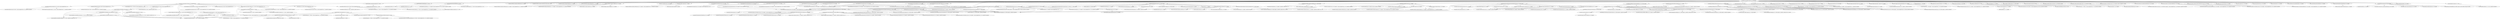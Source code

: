 digraph api {
	"org.openmrs.api:openmrs-api:jar:2.8.0-SNAPSHOT" -> "org.openmrs.test:openmrs-test:pom:2.8.0-SNAPSHOT:test" ; 
	"org.openmrs.api:openmrs-api:jar:2.8.0-SNAPSHOT" -> "org.powermock:powermock-reflect:jar:2.0.9:test" ; 
	"org.openmrs.api:openmrs-api:jar:2.8.0-SNAPSHOT" -> "commons-collections:commons-collections:jar:3.2.2:compile" ; 
	"org.openmrs.api:openmrs-api:jar:2.8.0-SNAPSHOT" -> "org.apache.commons:commons-collections4:test-jar:tests:4.4:test" ; 
	"org.openmrs.api:openmrs-api:jar:2.8.0-SNAPSHOT" -> "org.apache.commons:commons-lang3:jar:3.17.0:compile" ; 
	"org.openmrs.api:openmrs-api:jar:2.8.0-SNAPSHOT" -> "commons-beanutils:commons-beanutils:jar:1.11.0:compile" ; 
	"org.openmrs.api:openmrs-api:jar:2.8.0-SNAPSHOT" -> "commons-validator:commons-validator:jar:1.9.0:compile" ; 
	"org.openmrs.api:openmrs-api:jar:2.8.0-SNAPSHOT" -> "commons-io:commons-io:jar:2.19.0:compile" ; 
	"org.openmrs.api:openmrs-api:jar:2.8.0-SNAPSHOT" -> "org.apache.velocity:velocity:jar:1.7:compile" ; 
	"org.openmrs.api:openmrs-api:jar:2.8.0-SNAPSHOT" -> "org.springframework:spring-core:jar:5.3.30:compile" ; 
	"org.openmrs.api:openmrs-api:jar:2.8.0-SNAPSHOT" -> "org.springframework:spring-beans:jar:5.3.30:compile" ; 
	"org.openmrs.api:openmrs-api:jar:2.8.0-SNAPSHOT" -> "org.springframework:spring-context:jar:5.3.30:compile" ; 
	"org.openmrs.api:openmrs-api:jar:2.8.0-SNAPSHOT" -> "org.springframework:spring-aop:jar:5.3.30:compile" ; 
	"org.openmrs.api:openmrs-api:jar:2.8.0-SNAPSHOT" -> "org.springframework:spring-orm:jar:5.3.30:compile" ; 
	"org.openmrs.api:openmrs-api:jar:2.8.0-SNAPSHOT" -> "org.springframework:spring-tx:jar:5.3.30:compile" ; 
	"org.openmrs.api:openmrs-api:jar:2.8.0-SNAPSHOT" -> "org.springframework:spring-jdbc:jar:5.3.30:compile" ; 
	"org.openmrs.api:openmrs-api:jar:2.8.0-SNAPSHOT" -> "org.springframework:spring-context-support:jar:5.3.30:compile" ; 
	"org.openmrs.api:openmrs-api:jar:2.8.0-SNAPSHOT" -> "org.infinispan:infinispan-spring5-embedded:jar:13.0.22.Final:compile" ; 
	"org.openmrs.api:openmrs-api:jar:2.8.0-SNAPSHOT" -> "ca.uhn.hapi:hapi-base:jar:2.1:compile" ; 
	"org.openmrs.api:openmrs-api:jar:2.8.0-SNAPSHOT" -> "ca.uhn.hapi:hapi-structures-v23:jar:2.1:compile" ; 
	"org.openmrs.api:openmrs-api:jar:2.8.0-SNAPSHOT" -> "ca.uhn.hapi:hapi-structures-v24:jar:2.1:compile" ; 
	"org.openmrs.api:openmrs-api:jar:2.8.0-SNAPSHOT" -> "ca.uhn.hapi:hapi-structures-v25:jar:2.1:compile" ; 
	"org.openmrs.api:openmrs-api:jar:2.8.0-SNAPSHOT" -> "ca.uhn.hapi:hapi-structures-v26:jar:2.1:compile" ; 
	"org.openmrs.api:openmrs-api:jar:2.8.0-SNAPSHOT" -> "org.javassist:javassist:jar:3.30.2-GA:compile" ; 
	"org.openmrs.api:openmrs-api:jar:2.8.0-SNAPSHOT" -> "org.hibernate:hibernate-core:jar:5.6.15.Final:compile" ; 
	"org.openmrs.api:openmrs-api:jar:2.8.0-SNAPSHOT" -> "org.hibernate:hibernate-c3p0:jar:5.6.15.Final:compile" ; 
	"org.openmrs.api:openmrs-api:jar:2.8.0-SNAPSHOT" -> "org.infinispan:infinispan-hibernate-cache-v53:jar:13.0.22.Final:compile" ; 
	"org.openmrs.api:openmrs-api:jar:2.8.0-SNAPSHOT" -> "org.hibernate.search:hibernate-search-mapper-orm:jar:6.2.4.Final:compile" ; 
	"org.openmrs.api:openmrs-api:jar:2.8.0-SNAPSHOT" -> "org.hibernate.search:hibernate-search-backend-lucene:jar:6.2.4.Final:compile" ; 
	"org.openmrs.api:openmrs-api:jar:2.8.0-SNAPSHOT" -> "org.hibernate.search:hibernate-search-backend-elasticsearch:jar:6.2.4.Final:compile" ; 
	"org.openmrs.api:openmrs-api:jar:2.8.0-SNAPSHOT" -> "org.apache.lucene:lucene-analyzers-phonetic:jar:8.11.2:compile" ; 
	"org.openmrs.api:openmrs-api:jar:2.8.0-SNAPSHOT" -> "org.hibernate:hibernate-envers:jar:5.6.15.Final:compile" ; 
	"org.openmrs.api:openmrs-api:jar:2.8.0-SNAPSHOT" -> "org.apache.logging.log4j:log4j-core:jar:2.22.1:compile" ; 
	"org.openmrs.api:openmrs-api:jar:2.8.0-SNAPSHOT" -> "org.apache.logging.log4j:log4j-slf4j-impl:jar:2.22.1:compile" ; 
	"org.openmrs.api:openmrs-api:jar:2.8.0-SNAPSHOT" -> "org.apache.logging.log4j:log4j-1.2-api:jar:2.22.1:compile" ; 
	"org.openmrs.api:openmrs-api:jar:2.8.0-SNAPSHOT" -> "org.slf4j:slf4j-api:jar:1.7.36:compile" ; 
	"org.openmrs.api:openmrs-api:jar:2.8.0-SNAPSHOT" -> "com.thoughtworks.xstream:xstream:jar:1.4.21:compile" ; 
	"org.openmrs.api:openmrs-api:jar:2.8.0-SNAPSHOT" -> "javax.mail:javax.mail-api:jar:1.6.2:provided" ; 
	"org.openmrs.api:openmrs-api:jar:2.8.0-SNAPSHOT" -> "org.liquibase:liquibase-core:jar:4.31.1:compile" ; 
	"org.openmrs.api:openmrs-api:jar:2.8.0-SNAPSHOT" -> "org.reflections:reflections:jar:0.10.2:test" ; 
	"org.openmrs.api:openmrs-api:jar:2.8.0-SNAPSHOT" -> "xerces:xercesImpl:jar:2.12.2:compile" ; 
	"org.openmrs.api:openmrs-api:jar:2.8.0-SNAPSHOT" -> "javax.validation:validation-api:jar:2.0.1.Final:compile" ; 
	"org.openmrs.api:openmrs-api:jar:2.8.0-SNAPSHOT" -> "org.hibernate.validator:hibernate-validator:jar:6.1.2.Final:compile" ; 
	"org.openmrs.api:openmrs-api:jar:2.8.0-SNAPSHOT" -> "mysql:mysql-connector-java:jar:8.0.30:test" ; 
	"org.openmrs.api:openmrs-api:jar:2.8.0-SNAPSHOT" -> "org.codehaus.jackson:jackson-core-asl:jar:1.9.14-MULE-002:compile" ; 
	"org.openmrs.api:openmrs-api:jar:2.8.0-SNAPSHOT" -> "org.codehaus.jackson:jackson-mapper-asl:jar:1.9.14-MULE-002:compile" ; 
	"org.openmrs.api:openmrs-api:jar:2.8.0-SNAPSHOT" -> "com.fasterxml.jackson.core:jackson-core:jar:2.19.0:compile (scope not updated to compile)" ; 
	"org.openmrs.api:openmrs-api:jar:2.8.0-SNAPSHOT" -> "com.fasterxml.jackson.core:jackson-annotations:jar:2.19.0:compile" ; 
	"org.openmrs.api:openmrs-api:jar:2.8.0-SNAPSHOT" -> "com.fasterxml.jackson.core:jackson-databind:jar:2.19.0:compile" ; 
	"org.openmrs.api:openmrs-api:jar:2.8.0-SNAPSHOT" -> "com.fasterxml.jackson.datatype:jackson-datatype-jsr310:jar:2.19.0:compile" ; 
	"org.openmrs.api:openmrs-api:jar:2.8.0-SNAPSHOT" -> "org.codehaus.groovy:groovy-all:jar:2.4.21:compile" ; 
	"org.openmrs.api:openmrs-api:jar:2.8.0-SNAPSHOT" -> "org.aspectj:aspectjrt:jar:1.9.24:compile" ; 
	"org.openmrs.api:openmrs-api:jar:2.8.0-SNAPSHOT" -> "org.aspectj:aspectjweaver:jar:1.9.24:compile" ; 
	"org.openmrs.api:openmrs-api:jar:2.8.0-SNAPSHOT" -> "joda-time:joda-time:jar:2.14.0:compile" ; 
	"org.openmrs.api:openmrs-api:jar:2.8.0-SNAPSHOT" -> "javax.annotation:javax.annotation-api:jar:1.3.2:compile" ; 
	"org.openmrs.api:openmrs-api:jar:2.8.0-SNAPSHOT" -> "com.sun.activation:javax.activation:jar:1.2.0:compile" ; 
	"org.openmrs.api:openmrs-api:jar:2.8.0-SNAPSHOT" -> "jakarta.xml.bind:jakarta.xml.bind-api:jar:4.0.2:compile" ; 
	"org.openmrs.api:openmrs-api:jar:2.8.0-SNAPSHOT" -> "com.google.guava:guava:jar:33.4.8-jre:compile" ; 
	"org.openmrs.api:openmrs-api:jar:2.8.0-SNAPSHOT" -> "com.sun.mail:javax.mail:jar:1.6.2:runtime" ; 
	"org.openmrs.api:openmrs-api:jar:2.8.0-SNAPSHOT" -> "org.testcontainers:postgresql:jar:1.21.1:test" ; 
	"org.openmrs.api:openmrs-api:jar:2.8.0-SNAPSHOT" -> "org.testcontainers:mysql:jar:1.21.1:test" ; 
	"org.openmrs.api:openmrs-api:jar:2.8.0-SNAPSHOT" -> "org.junit.jupiter:junit-jupiter-params:jar:5.11.4:test" ; 
	"org.openmrs.test:openmrs-test:pom:2.8.0-SNAPSHOT:test" -> "org.springframework:spring-test:jar:5.3.30:test (version managed from 5.3.30)" ; 
	"org.openmrs.test:openmrs-test:pom:2.8.0-SNAPSHOT:test" -> "com.h2database:h2:jar:1.4.200:test (version managed from 1.4.200)" ; 
	"org.openmrs.test:openmrs-test:pom:2.8.0-SNAPSHOT:test" -> "junit:junit:jar:4.13.2:test (version managed from 4.13.2)" ; 
	"org.openmrs.test:openmrs-test:pom:2.8.0-SNAPSHOT:test" -> "org.junit.jupiter:junit-jupiter-api:jar:5.11.4:test (version managed from 5.11.4)" ; 
	"org.openmrs.test:openmrs-test:pom:2.8.0-SNAPSHOT:test" -> "org.junit.jupiter:junit-jupiter-engine:jar:5.11.4:test (version managed from 5.11.4)" ; 
	"org.openmrs.test:openmrs-test:pom:2.8.0-SNAPSHOT:test" -> "org.junit.vintage:junit-vintage-engine:jar:5.11.4:test (version managed from 5.11.4)" ; 
	"org.openmrs.test:openmrs-test:pom:2.8.0-SNAPSHOT:test" -> "org.dbunit:dbunit:jar:3.0.0:test (version managed from 3.0.0)" ; 
	"org.openmrs.test:openmrs-test:pom:2.8.0-SNAPSHOT:test" -> "org.mockito:mockito-core:jar:5.6.0:test (version managed from 5.6.0)" ; 
	"org.openmrs.test:openmrs-test:pom:2.8.0-SNAPSHOT:test" -> "org.mockito:mockito-junit-jupiter:jar:3.12.4:test (version managed from 3.12.4)" ; 
	"org.openmrs.test:openmrs-test:pom:2.8.0-SNAPSHOT:test" -> "org.hamcrest:hamcrest-core:jar:3.0:test (version managed from 3.0)" ; 
	"org.openmrs.test:openmrs-test:pom:2.8.0-SNAPSHOT:test" -> "org.hamcrest:hamcrest:jar:3.0:test (version managed from 3.0)" ; 
	"org.springframework:spring-test:jar:5.3.30:test (version managed from 5.3.30)" -> "(org.springframework:spring-core:jar:5.3.30:test - version managed from 5.3.30; omitted for duplicate)" ; 
	"junit:junit:jar:4.13.2:test (version managed from 4.13.2)" -> "(org.hamcrest:hamcrest-core:jar:3.0:test - version managed from 1.3; omitted for duplicate)" ; 
	"org.junit.jupiter:junit-jupiter-api:jar:5.11.4:test (version managed from 5.11.4)" -> "org.opentest4j:opentest4j:jar:1.3.0:test" ; 
	"org.junit.jupiter:junit-jupiter-api:jar:5.11.4:test (version managed from 5.11.4)" -> "org.junit.platform:junit-platform-commons:jar:1.11.4:test" ; 
	"org.junit.jupiter:junit-jupiter-api:jar:5.11.4:test (version managed from 5.11.4)" -> "(org.apiguardian:apiguardian-api:jar:1.1.2:test - omitted for duplicate)" ; 
	"org.junit.platform:junit-platform-commons:jar:1.11.4:test" -> "(org.apiguardian:apiguardian-api:jar:1.1.2:test - omitted for duplicate)" ; 
	"org.junit.jupiter:junit-jupiter-engine:jar:5.11.4:test (version managed from 5.11.4)" -> "org.junit.platform:junit-platform-engine:jar:1.11.4:test" ; 
	"org.junit.jupiter:junit-jupiter-engine:jar:5.11.4:test (version managed from 5.11.4)" -> "(org.junit.jupiter:junit-jupiter-api:jar:5.11.4:test - version managed from 5.11.4; omitted for duplicate)" ; 
	"org.junit.jupiter:junit-jupiter-engine:jar:5.11.4:test (version managed from 5.11.4)" -> "(org.apiguardian:apiguardian-api:jar:1.1.2:test - omitted for duplicate)" ; 
	"org.junit.platform:junit-platform-engine:jar:1.11.4:test" -> "(org.opentest4j:opentest4j:jar:1.3.0:test - omitted for duplicate)" ; 
	"org.junit.platform:junit-platform-engine:jar:1.11.4:test" -> "(org.junit.platform:junit-platform-commons:jar:1.11.4:test - omitted for duplicate)" ; 
	"org.junit.platform:junit-platform-engine:jar:1.11.4:test" -> "(org.apiguardian:apiguardian-api:jar:1.1.2:test - omitted for duplicate)" ; 
	"org.junit.vintage:junit-vintage-engine:jar:5.11.4:test (version managed from 5.11.4)" -> "(org.junit.platform:junit-platform-engine:jar:1.11.4:test - omitted for duplicate)" ; 
	"org.junit.vintage:junit-vintage-engine:jar:5.11.4:test (version managed from 5.11.4)" -> "(junit:junit:jar:4.13.2:test - version managed from 4.13.2; omitted for duplicate)" ; 
	"org.junit.vintage:junit-vintage-engine:jar:5.11.4:test (version managed from 5.11.4)" -> "(org.apiguardian:apiguardian-api:jar:1.1.2:test - omitted for duplicate)" ; 
	"org.dbunit:dbunit:jar:3.0.0:test (version managed from 3.0.0)" -> "(org.slf4j:slf4j-api:jar:1.7.36:test - version managed from 1.7.25; omitted for duplicate)" ; 
	"org.dbunit:dbunit:jar:3.0.0:test (version managed from 3.0.0)" -> "org.junit.platform:junit-platform-suite-engine:jar:1.10.1:test" ; 
	"org.dbunit:dbunit:jar:3.0.0:test (version managed from 3.0.0)" -> "(org.yaml:snakeyaml:jar:2.2:test - omitted for conflict with 2.3)" ; 
	"org.junit.platform:junit-platform-suite-engine:jar:1.10.1:test" -> "(org.junit.platform:junit-platform-engine:jar:1.10.1:test - omitted for conflict with 1.11.4)" ; 
	"org.junit.platform:junit-platform-suite-engine:jar:1.10.1:test" -> "org.junit.platform:junit-platform-suite-api:jar:1.10.1:test" ; 
	"org.junit.platform:junit-platform-suite-engine:jar:1.10.1:test" -> "(org.apiguardian:apiguardian-api:jar:1.1.2:test - omitted for duplicate)" ; 
	"org.junit.platform:junit-platform-suite-engine:jar:1.10.1:test" -> "org.junit.platform:junit-platform-suite-commons:jar:1.10.1:test" ; 
	"org.junit.platform:junit-platform-suite-api:jar:1.10.1:test" -> "(org.junit.platform:junit-platform-commons:jar:1.10.1:test - omitted for conflict with 1.11.4)" ; 
	"org.junit.platform:junit-platform-suite-api:jar:1.10.1:test" -> "(org.apiguardian:apiguardian-api:jar:1.1.2:test - omitted for duplicate)" ; 
	"org.junit.platform:junit-platform-suite-commons:jar:1.10.1:test" -> "org.junit.platform:junit-platform-launcher:jar:1.10.1:test" ; 
	"org.junit.platform:junit-platform-suite-commons:jar:1.10.1:test" -> "(org.apiguardian:apiguardian-api:jar:1.1.2:test - omitted for duplicate)" ; 
	"org.junit.platform:junit-platform-suite-commons:jar:1.10.1:test" -> "(org.junit.platform:junit-platform-engine:jar:1.10.1:test - omitted for conflict with 1.11.4)" ; 
	"org.junit.platform:junit-platform-suite-commons:jar:1.10.1:test" -> "(org.junit.platform:junit-platform-suite-api:jar:1.10.1:test - omitted for duplicate)" ; 
	"org.junit.platform:junit-platform-launcher:jar:1.10.1:test" -> "(org.junit.platform:junit-platform-engine:jar:1.10.1:test - omitted for conflict with 1.11.4)" ; 
	"org.junit.platform:junit-platform-launcher:jar:1.10.1:test" -> "(org.apiguardian:apiguardian-api:jar:1.1.2:test - omitted for duplicate)" ; 
	"org.mockito:mockito-core:jar:5.6.0:test (version managed from 5.6.0)" -> "(net.bytebuddy:byte-buddy:jar:1.17.5:test - version managed from 1.14.8; omitted for duplicate)" ; 
	"org.mockito:mockito-core:jar:5.6.0:test (version managed from 5.6.0)" -> "(net.bytebuddy:byte-buddy-agent:jar:1.17.5:test - version managed from 1.14.8; omitted for duplicate)" ; 
	"org.mockito:mockito-core:jar:5.6.0:test (version managed from 5.6.0)" -> "(org.objenesis:objenesis:jar:3.3:test - omitted for conflict with 3.0.1)" ; 
	"org.mockito:mockito-junit-jupiter:jar:3.12.4:test (version managed from 3.12.4)" -> "(org.mockito:mockito-core:jar:5.6.0:test - version managed from 3.12.4; omitted for duplicate)" ; 
	"org.mockito:mockito-junit-jupiter:jar:3.12.4:test (version managed from 3.12.4)" -> "(org.junit.jupiter:junit-jupiter-api:jar:5.11.4:test - version managed from 5.7.2; omitted for duplicate)" ; 
	"org.hamcrest:hamcrest-core:jar:3.0:test (version managed from 3.0)" -> "(org.hamcrest:hamcrest:jar:3.0:test - version managed from 3.0; omitted for duplicate)" ; 
	"org.powermock:powermock-reflect:jar:2.0.9:test" -> "org.objenesis:objenesis:jar:3.0.1:test" ; 
	"org.powermock:powermock-reflect:jar:2.0.9:test" -> "net.bytebuddy:byte-buddy:jar:1.17.5:compile (version managed from 1.10.14; scope not updated to compile)" ; 
	"org.powermock:powermock-reflect:jar:2.0.9:test" -> "net.bytebuddy:byte-buddy-agent:jar:1.17.5:test (version managed from 1.10.14)" ; 
	"commons-beanutils:commons-beanutils:jar:1.11.0:compile" -> "(commons-collections:commons-collections:jar:3.2.2:compile - version managed from 3.2.2; omitted for duplicate)" ; 
	"commons-validator:commons-validator:jar:1.9.0:compile" -> "(commons-beanutils:commons-beanutils:jar:1.11.0:compile - version managed from 1.9.4; omitted for duplicate)" ; 
	"commons-validator:commons-validator:jar:1.9.0:compile" -> "commons-digester:commons-digester:jar:2.1:compile" ; 
	"commons-validator:commons-validator:jar:1.9.0:compile" -> "commons-logging:commons-logging:jar:1.3.2:compile" ; 
	"commons-validator:commons-validator:jar:1.9.0:compile" -> "(commons-collections:commons-collections:jar:3.2.2:compile - version managed from 3.2.2; omitted for duplicate)" ; 
	"org.apache.velocity:velocity:jar:1.7:compile" -> "(commons-collections:commons-collections:jar:3.2.2:compile - version managed from 3.2.1; omitted for duplicate)" ; 
	"org.apache.velocity:velocity:jar:1.7:compile" -> "commons-lang:commons-lang:jar:2.4:compile" ; 
	"org.springframework:spring-core:jar:5.3.30:compile" -> "org.springframework:spring-jcl:jar:5.3.30:compile (version managed from 5.3.30)" ; 
	"org.springframework:spring-beans:jar:5.3.30:compile" -> "(org.springframework:spring-core:jar:5.3.30:compile - version managed from 5.3.30; omitted for duplicate)" ; 
	"org.springframework:spring-context:jar:5.3.30:compile" -> "(org.springframework:spring-aop:jar:5.3.30:compile - version managed from 5.3.30; omitted for duplicate)" ; 
	"org.springframework:spring-context:jar:5.3.30:compile" -> "(org.springframework:spring-beans:jar:5.3.30:compile - version managed from 5.3.30; omitted for duplicate)" ; 
	"org.springframework:spring-context:jar:5.3.30:compile" -> "(org.springframework:spring-core:jar:5.3.30:compile - version managed from 5.3.30; omitted for duplicate)" ; 
	"org.springframework:spring-context:jar:5.3.30:compile" -> "org.springframework:spring-expression:jar:5.3.30:compile (version managed from 5.3.30)" ; 
	"org.springframework:spring-expression:jar:5.3.30:compile (version managed from 5.3.30)" -> "(org.springframework:spring-core:jar:5.3.30:compile - version managed from 5.3.30; omitted for duplicate)" ; 
	"org.springframework:spring-aop:jar:5.3.30:compile" -> "(org.springframework:spring-beans:jar:5.3.30:compile - version managed from 5.3.30; omitted for duplicate)" ; 
	"org.springframework:spring-aop:jar:5.3.30:compile" -> "(org.springframework:spring-core:jar:5.3.30:compile - version managed from 5.3.30; omitted for duplicate)" ; 
	"org.springframework:spring-orm:jar:5.3.30:compile" -> "(org.springframework:spring-beans:jar:5.3.30:compile - version managed from 5.3.30; omitted for duplicate)" ; 
	"org.springframework:spring-orm:jar:5.3.30:compile" -> "(org.springframework:spring-core:jar:5.3.30:compile - version managed from 5.3.30; omitted for duplicate)" ; 
	"org.springframework:spring-orm:jar:5.3.30:compile" -> "(org.springframework:spring-jdbc:jar:5.3.30:compile - version managed from 5.3.30; omitted for duplicate)" ; 
	"org.springframework:spring-orm:jar:5.3.30:compile" -> "(org.springframework:spring-tx:jar:5.3.30:compile - version managed from 5.3.30; omitted for duplicate)" ; 
	"org.springframework:spring-tx:jar:5.3.30:compile" -> "(org.springframework:spring-beans:jar:5.3.30:compile - version managed from 5.3.30; omitted for duplicate)" ; 
	"org.springframework:spring-tx:jar:5.3.30:compile" -> "(org.springframework:spring-core:jar:5.3.30:compile - version managed from 5.3.30; omitted for duplicate)" ; 
	"org.springframework:spring-jdbc:jar:5.3.30:compile" -> "(org.springframework:spring-beans:jar:5.3.30:compile - version managed from 5.3.30; omitted for duplicate)" ; 
	"org.springframework:spring-jdbc:jar:5.3.30:compile" -> "(org.springframework:spring-core:jar:5.3.30:compile - version managed from 5.3.30; omitted for duplicate)" ; 
	"org.springframework:spring-jdbc:jar:5.3.30:compile" -> "(org.springframework:spring-tx:jar:5.3.30:compile - version managed from 5.3.30; omitted for duplicate)" ; 
	"org.springframework:spring-context-support:jar:5.3.30:compile" -> "(org.springframework:spring-beans:jar:5.3.30:compile - version managed from 5.3.30; omitted for duplicate)" ; 
	"org.springframework:spring-context-support:jar:5.3.30:compile" -> "(org.springframework:spring-context:jar:5.3.30:compile - version managed from 5.3.30; omitted for duplicate)" ; 
	"org.springframework:spring-context-support:jar:5.3.30:compile" -> "(org.springframework:spring-core:jar:5.3.30:compile - version managed from 5.3.30; omitted for duplicate)" ; 
	"org.infinispan:infinispan-spring5-embedded:jar:13.0.22.Final:compile" -> "org.infinispan:infinispan-core:jar:13.0.22.Final:compile" ; 
	"org.infinispan:infinispan-spring5-embedded:jar:13.0.22.Final:compile" -> "org.infinispan:infinispan-spring5-common:jar:13.0.22.Final:compile" ; 
	"org.infinispan:infinispan-core:jar:13.0.22.Final:compile" -> "org.infinispan:infinispan-commons:jar:13.0.22.Final:compile" ; 
	"org.infinispan:infinispan-core:jar:13.0.22.Final:compile" -> "org.infinispan.protostream:protostream:jar:4.4.4.Final:compile" ; 
	"org.infinispan:infinispan-core:jar:13.0.22.Final:compile" -> "org.infinispan.protostream:protostream-types:jar:4.4.4.Final:compile" ; 
	"org.infinispan:infinispan-core:jar:13.0.22.Final:compile" -> "org.jgroups:jgroups:jar:4.2.18.Final:compile" ; 
	"org.infinispan:infinispan-core:jar:13.0.22.Final:compile" -> "com.github.ben-manes.caffeine:caffeine:jar:2.8.4:compile" ; 
	"org.infinispan:infinispan-core:jar:13.0.22.Final:compile" -> "jakarta.transaction:jakarta.transaction-api:jar:1.3.3:compile" ; 
	"org.infinispan:infinispan-core:jar:13.0.22.Final:compile" -> "(org.jboss.logging:jboss-logging:jar:3.4.1.Final:compile - omitted for conflict with 3.4.3.Final)" ; 
	"org.infinispan:infinispan-core:jar:13.0.22.Final:compile" -> "org.jboss.threads:jboss-threads:jar:2.3.3.Final:compile" ; 
	"org.infinispan:infinispan-commons:jar:13.0.22.Final:compile" -> "(org.infinispan.protostream:protostream:jar:4.4.4.Final:compile - omitted for duplicate)" ; 
	"org.infinispan:infinispan-commons:jar:13.0.22.Final:compile" -> "(org.infinispan.protostream:protostream-types:jar:4.4.4.Final:compile - omitted for duplicate)" ; 
	"org.infinispan:infinispan-commons:jar:13.0.22.Final:compile" -> "(com.github.ben-manes.caffeine:caffeine:jar:2.8.4:compile - omitted for duplicate)" ; 
	"org.infinispan:infinispan-commons:jar:13.0.22.Final:compile" -> "io.reactivex.rxjava3:rxjava:jar:3.0.4:compile" ; 
	"org.infinispan:infinispan-commons:jar:13.0.22.Final:compile" -> "(org.jboss.logging:jboss-logging:jar:3.4.1.Final:compile - omitted for conflict with 3.4.3.Final)" ; 
	"io.reactivex.rxjava3:rxjava:jar:3.0.4:compile" -> "org.reactivestreams:reactive-streams:jar:1.0.3:compile" ; 
	"org.infinispan.protostream:protostream:jar:4.4.4.Final:compile" -> "(org.jboss.logging:jboss-logging:jar:3.4.3.Final:compile - omitted for duplicate)" ; 
	"org.infinispan.protostream:protostream-types:jar:4.4.4.Final:compile" -> "(org.infinispan.protostream:protostream:jar:4.4.4.Final:compile - omitted for duplicate)" ; 
	"org.jboss.threads:jboss-threads:jar:2.3.3.Final:compile" -> "(org.jboss.logging:jboss-logging:jar:3.3.1.Final:compile - omitted for conflict with 3.4.3.Final)" ; 
	"org.jboss.threads:jboss-threads:jar:2.3.3.Final:compile" -> "org.wildfly.common:wildfly-common:jar:1.3.0.Final:compile" ; 
	"org.infinispan:infinispan-spring5-common:jar:13.0.22.Final:compile" -> "(org.infinispan:infinispan-commons:jar:13.0.22.Final:compile - omitted for duplicate)" ; 
	"ca.uhn.hapi:hapi-base:jar:2.1:compile" -> "(org.slf4j:slf4j-api:jar:1.7.36:compile - version managed from 1.6.6; omitted for duplicate)" ; 
	"ca.uhn.hapi:hapi-structures-v23:jar:2.1:compile" -> "(ca.uhn.hapi:hapi-base:jar:2.1:compile - version managed from 2.1; omitted for duplicate)" ; 
	"ca.uhn.hapi:hapi-structures-v24:jar:2.1:compile" -> "(ca.uhn.hapi:hapi-base:jar:2.1:compile - version managed from 2.1; omitted for duplicate)" ; 
	"ca.uhn.hapi:hapi-structures-v25:jar:2.1:compile" -> "(ca.uhn.hapi:hapi-base:jar:2.1:compile - version managed from 2.1; omitted for duplicate)" ; 
	"ca.uhn.hapi:hapi-structures-v26:jar:2.1:compile" -> "(ca.uhn.hapi:hapi-base:jar:2.1:compile - version managed from 2.1; omitted for duplicate)" ; 
	"org.hibernate:hibernate-core:jar:5.6.15.Final:compile" -> "org.jboss.logging:jboss-logging:jar:3.4.3.Final:compile" ; 
	"org.hibernate:hibernate-core:jar:5.6.15.Final:compile" -> "javax.persistence:javax.persistence-api:jar:2.2:compile" ; 
	"org.hibernate:hibernate-core:jar:5.6.15.Final:compile" -> "(net.bytebuddy:byte-buddy:jar:1.17.5:compile - version managed from 1.12.18; omitted for duplicate)" ; 
	"org.hibernate:hibernate-core:jar:5.6.15.Final:compile" -> "antlr:antlr:jar:2.7.7:compile" ; 
	"org.hibernate:hibernate-core:jar:5.6.15.Final:compile" -> "org.jboss.spec.javax.transaction:jboss-transaction-api_1.2_spec:jar:1.1.1.Final:compile" ; 
	"org.hibernate:hibernate-core:jar:5.6.15.Final:compile" -> "org.jboss:jandex:jar:2.4.2.Final:compile" ; 
	"org.hibernate:hibernate-core:jar:5.6.15.Final:compile" -> "com.fasterxml:classmate:jar:1.5.1:compile" ; 
	"org.hibernate:hibernate-core:jar:5.6.15.Final:compile" -> "javax.activation:javax.activation-api:jar:1.2.0:compile" ; 
	"org.hibernate:hibernate-core:jar:5.6.15.Final:compile" -> "org.hibernate.common:hibernate-commons-annotations:jar:5.1.2.Final:compile" ; 
	"org.hibernate:hibernate-core:jar:5.6.15.Final:compile" -> "javax.xml.bind:jaxb-api:jar:2.3.1:compile" ; 
	"org.hibernate:hibernate-core:jar:5.6.15.Final:compile" -> "org.glassfish.jaxb:jaxb-runtime:jar:2.3.1:compile" ; 
	"org.hibernate.common:hibernate-commons-annotations:jar:5.1.2.Final:compile" -> "(org.jboss.logging:jboss-logging:jar:3.3.2.Final:compile - omitted for conflict with 3.4.3.Final)" ; 
	"javax.xml.bind:jaxb-api:jar:2.3.1:compile" -> "(javax.activation:javax.activation-api:jar:1.2.0:compile - omitted for duplicate)" ; 
	"org.glassfish.jaxb:jaxb-runtime:jar:2.3.1:compile" -> "(javax.xml.bind:jaxb-api:jar:2.3.1:compile - omitted for duplicate)" ; 
	"org.glassfish.jaxb:jaxb-runtime:jar:2.3.1:compile" -> "org.glassfish.jaxb:txw2:jar:2.3.1:compile" ; 
	"org.glassfish.jaxb:jaxb-runtime:jar:2.3.1:compile" -> "com.sun.istack:istack-commons-runtime:jar:3.0.7:compile" ; 
	"org.glassfish.jaxb:jaxb-runtime:jar:2.3.1:compile" -> "org.jvnet.staxex:stax-ex:jar:1.8:compile" ; 
	"org.glassfish.jaxb:jaxb-runtime:jar:2.3.1:compile" -> "com.sun.xml.fastinfoset:FastInfoset:jar:1.2.15:compile" ; 
	"org.glassfish.jaxb:jaxb-runtime:jar:2.3.1:compile" -> "(javax.activation:javax.activation-api:jar:1.2.0:compile - omitted for duplicate)" ; 
	"org.hibernate:hibernate-c3p0:jar:5.6.15.Final:compile" -> "(org.jboss.logging:jboss-logging:jar:3.4.3.Final:compile - omitted for duplicate)" ; 
	"org.hibernate:hibernate-c3p0:jar:5.6.15.Final:compile" -> "(org.hibernate:hibernate-core:jar:5.6.15.Final:compile - version managed from 5.6.15.Final; omitted for duplicate)" ; 
	"org.hibernate:hibernate-c3p0:jar:5.6.15.Final:compile" -> "com.mchange:c3p0:jar:0.9.5.5:compile" ; 
	"com.mchange:c3p0:jar:0.9.5.5:compile" -> "com.mchange:mchange-commons-java:jar:0.2.19:compile" ; 
	"org.infinispan:infinispan-hibernate-cache-v53:jar:13.0.22.Final:compile" -> "org.infinispan:infinispan-hibernate-cache-commons:jar:13.0.22.Final:compile" ; 
	"org.infinispan:infinispan-hibernate-cache-v53:jar:13.0.22.Final:compile" -> "org.infinispan:infinispan-hibernate-cache-spi:jar:13.0.22.Final:compile" ; 
	"org.infinispan:infinispan-hibernate-cache-v53:jar:13.0.22.Final:compile" -> "(org.infinispan:infinispan-core:jar:13.0.22.Final:compile - omitted for duplicate)" ; 
	"org.infinispan:infinispan-hibernate-cache-v53:jar:13.0.22.Final:compile" -> "org.infinispan:infinispan-jboss-marshalling:jar:13.0.22.Final:compile" ; 
	"org.infinispan:infinispan-hibernate-cache-v53:jar:13.0.22.Final:compile" -> "(org.hibernate:hibernate-core:jar:5.6.15.Final:compile - version managed from 5.3.22.Final; omitted for duplicate)" ; 
	"org.infinispan:infinispan-hibernate-cache-commons:jar:13.0.22.Final:compile" -> "(org.infinispan:infinispan-hibernate-cache-spi:jar:13.0.22.Final:compile - omitted for duplicate)" ; 
	"org.infinispan:infinispan-hibernate-cache-commons:jar:13.0.22.Final:compile" -> "(org.hibernate:hibernate-core:jar:5.6.15.Final:compile - version managed from 5.3.22.Final; omitted for duplicate)" ; 
	"org.infinispan:infinispan-hibernate-cache-commons:jar:13.0.22.Final:compile" -> "(org.infinispan:infinispan-core:jar:13.0.22.Final:compile - omitted for duplicate)" ; 
	"org.infinispan:infinispan-hibernate-cache-commons:jar:13.0.22.Final:compile" -> "(org.infinispan:infinispan-jboss-marshalling:jar:13.0.22.Final:compile - omitted for duplicate)" ; 
	"org.infinispan:infinispan-hibernate-cache-spi:jar:13.0.22.Final:compile" -> "(org.infinispan:infinispan-core:jar:13.0.22.Final:compile - omitted for duplicate)" ; 
	"org.infinispan:infinispan-hibernate-cache-spi:jar:13.0.22.Final:compile" -> "(org.infinispan:infinispan-jboss-marshalling:jar:13.0.22.Final:compile - omitted for duplicate)" ; 
	"org.infinispan:infinispan-hibernate-cache-spi:jar:13.0.22.Final:compile" -> "(org.hibernate:hibernate-core:jar:5.6.15.Final:compile - version managed from 5.3.22.Final; omitted for duplicate)" ; 
	"org.infinispan:infinispan-jboss-marshalling:jar:13.0.22.Final:compile" -> "org.jboss.marshalling:jboss-marshalling-osgi:jar:2.0.12.Final:compile" ; 
	"org.infinispan:infinispan-jboss-marshalling:jar:13.0.22.Final:compile" -> "(org.infinispan:infinispan-commons:jar:13.0.22.Final:compile - omitted for duplicate)" ; 
	"org.infinispan:infinispan-jboss-marshalling:jar:13.0.22.Final:compile" -> "(org.infinispan:infinispan-core:jar:13.0.22.Final:compile - omitted for duplicate)" ; 
	"org.hibernate.search:hibernate-search-mapper-orm:jar:6.2.4.Final:compile" -> "org.hibernate.search:hibernate-search-engine:jar:6.2.4.Final:compile" ; 
	"org.hibernate.search:hibernate-search-mapper-orm:jar:6.2.4.Final:compile" -> "org.hibernate.search:hibernate-search-mapper-pojo-base:jar:6.2.4.Final:compile" ; 
	"org.hibernate.search:hibernate-search-mapper-orm:jar:6.2.4.Final:compile" -> "org.hibernate.search:hibernate-search-util-common:jar:6.2.4.Final:compile" ; 
	"org.hibernate.search:hibernate-search-mapper-orm:jar:6.2.4.Final:compile" -> "(org.hibernate:hibernate-core:jar:5.6.15.Final:compile - version managed from 5.6.15.Final; omitted for duplicate)" ; 
	"org.hibernate.search:hibernate-search-mapper-orm:jar:6.2.4.Final:compile" -> "(javax.persistence:javax.persistence-api:jar:2.2:compile - omitted for duplicate)" ; 
	"org.hibernate.search:hibernate-search-mapper-orm:jar:6.2.4.Final:compile" -> "(org.hibernate.common:hibernate-commons-annotations:jar:5.1.2.Final:compile - omitted for duplicate)" ; 
	"org.hibernate.search:hibernate-search-mapper-orm:jar:6.2.4.Final:compile" -> "(org.jboss.logging:jboss-logging:jar:3.4.3.Final:compile - omitted for duplicate)" ; 
	"org.hibernate.search:hibernate-search-mapper-orm:jar:6.2.4.Final:compile" -> "(net.bytebuddy:byte-buddy:jar:1.17.5:compile - version managed from 1.12.18; omitted for duplicate)" ; 
	"org.hibernate.search:hibernate-search-engine:jar:6.2.4.Final:compile" -> "(org.hibernate.search:hibernate-search-util-common:jar:6.2.4.Final:compile - omitted for duplicate)" ; 
	"org.hibernate.search:hibernate-search-engine:jar:6.2.4.Final:compile" -> "(org.jboss.logging:jboss-logging:jar:3.4.3.Final:compile - omitted for duplicate)" ; 
	"org.hibernate.search:hibernate-search-mapper-pojo-base:jar:6.2.4.Final:compile" -> "(org.hibernate.search:hibernate-search-engine:jar:6.2.4.Final:compile - omitted for duplicate)" ; 
	"org.hibernate.search:hibernate-search-mapper-pojo-base:jar:6.2.4.Final:compile" -> "(org.hibernate.common:hibernate-commons-annotations:jar:5.1.2.Final:compile - omitted for duplicate)" ; 
	"org.hibernate.search:hibernate-search-mapper-pojo-base:jar:6.2.4.Final:compile" -> "(org.jboss.logging:jboss-logging:jar:3.4.3.Final:compile - omitted for duplicate)" ; 
	"org.hibernate.search:hibernate-search-util-common:jar:6.2.4.Final:compile" -> "(org.jboss.logging:jboss-logging:jar:3.4.3.Final:compile - omitted for duplicate)" ; 
	"org.hibernate.search:hibernate-search-util-common:jar:6.2.4.Final:compile" -> "(org.jboss:jandex:jar:2.4.2.Final:compile - omitted for duplicate)" ; 
	"org.hibernate.search:hibernate-search-backend-lucene:jar:6.2.4.Final:compile" -> "(org.hibernate.search:hibernate-search-engine:jar:6.2.4.Final:compile - omitted for duplicate)" ; 
	"org.hibernate.search:hibernate-search-backend-lucene:jar:6.2.4.Final:compile" -> "org.apache.lucene:lucene-core:jar:8.11.2:compile" ; 
	"org.hibernate.search:hibernate-search-backend-lucene:jar:6.2.4.Final:compile" -> "org.apache.lucene:lucene-analyzers-common:jar:8.11.2:compile" ; 
	"org.hibernate.search:hibernate-search-backend-lucene:jar:6.2.4.Final:compile" -> "org.apache.lucene:lucene-queryparser:jar:8.11.2:compile" ; 
	"org.hibernate.search:hibernate-search-backend-lucene:jar:6.2.4.Final:compile" -> "org.apache.lucene:lucene-join:jar:8.11.2:compile" ; 
	"org.hibernate.search:hibernate-search-backend-lucene:jar:6.2.4.Final:compile" -> "org.apache.lucene:lucene-facet:jar:8.11.2:compile" ; 
	"org.hibernate.search:hibernate-search-backend-lucene:jar:6.2.4.Final:compile" -> "com.carrotsearch:hppc:jar:0.8.1:compile" ; 
	"org.hibernate.search:hibernate-search-backend-lucene:jar:6.2.4.Final:compile" -> "(org.jboss.logging:jboss-logging:jar:3.4.3.Final:compile - omitted for duplicate)" ; 
	"org.hibernate.search:hibernate-search-backend-lucene:jar:6.2.4.Final:compile" -> "org.apache.lucene:lucene-highlighter:jar:8.11.2:compile" ; 
	"org.apache.lucene:lucene-analyzers-common:jar:8.11.2:compile" -> "(org.apache.lucene:lucene-core:jar:8.11.2:compile - omitted for duplicate)" ; 
	"org.apache.lucene:lucene-queryparser:jar:8.11.2:compile" -> "(org.apache.lucene:lucene-core:jar:8.11.2:compile - omitted for duplicate)" ; 
	"org.apache.lucene:lucene-queryparser:jar:8.11.2:compile" -> "org.apache.lucene:lucene-queries:jar:8.11.2:compile" ; 
	"org.apache.lucene:lucene-join:jar:8.11.2:compile" -> "(org.apache.lucene:lucene-core:jar:8.11.2:compile - omitted for duplicate)" ; 
	"org.apache.lucene:lucene-facet:jar:8.11.2:compile" -> "(org.apache.lucene:lucene-core:jar:8.11.2:compile - omitted for duplicate)" ; 
	"org.apache.lucene:lucene-facet:jar:8.11.2:compile" -> "(com.carrotsearch:hppc:jar:0.8.1:compile - omitted for duplicate)" ; 
	"org.apache.lucene:lucene-highlighter:jar:8.11.2:compile" -> "(org.apache.lucene:lucene-core:jar:8.11.2:compile - omitted for duplicate)" ; 
	"org.apache.lucene:lucene-highlighter:jar:8.11.2:compile" -> "org.apache.lucene:lucene-memory:jar:8.11.2:compile" ; 
	"org.apache.lucene:lucene-highlighter:jar:8.11.2:compile" -> "(org.apache.lucene:lucene-queries:jar:8.11.2:compile - omitted for duplicate)" ; 
	"org.hibernate.search:hibernate-search-backend-elasticsearch:jar:6.2.4.Final:compile" -> "(org.hibernate.search:hibernate-search-engine:jar:6.2.4.Final:compile - omitted for duplicate)" ; 
	"org.hibernate.search:hibernate-search-backend-elasticsearch:jar:6.2.4.Final:compile" -> "org.elasticsearch.client:elasticsearch-rest-client:jar:8.10.4:compile" ; 
	"org.hibernate.search:hibernate-search-backend-elasticsearch:jar:6.2.4.Final:compile" -> "org.elasticsearch.client:elasticsearch-rest-client-sniffer:jar:8.10.4:compile" ; 
	"org.hibernate.search:hibernate-search-backend-elasticsearch:jar:6.2.4.Final:compile" -> "(org.jboss.logging:jboss-logging:jar:3.4.3.Final:compile - omitted for duplicate)" ; 
	"org.hibernate.search:hibernate-search-backend-elasticsearch:jar:6.2.4.Final:compile" -> "com.google.code.gson:gson:jar:2.9.1:compile" ; 
	"org.hibernate.search:hibernate-search-backend-elasticsearch:jar:6.2.4.Final:compile" -> "(com.fasterxml.jackson.core:jackson-core:jar:2.19.0:compile - version managed from 2.15.2; omitted for duplicate)" ; 
	"org.elasticsearch.client:elasticsearch-rest-client:jar:8.10.4:compile" -> "org.apache.httpcomponents:httpclient:jar:4.5.13:compile" ; 
	"org.elasticsearch.client:elasticsearch-rest-client:jar:8.10.4:compile" -> "org.apache.httpcomponents:httpcore:jar:4.4.13:compile" ; 
	"org.elasticsearch.client:elasticsearch-rest-client:jar:8.10.4:compile" -> "org.apache.httpcomponents:httpasyncclient:jar:4.1.5:compile" ; 
	"org.elasticsearch.client:elasticsearch-rest-client:jar:8.10.4:compile" -> "org.apache.httpcomponents:httpcore-nio:jar:4.4.13:compile" ; 
	"org.elasticsearch.client:elasticsearch-rest-client:jar:8.10.4:compile" -> "(commons-codec:commons-codec:jar:1.15:compile - omitted for conflict with 1.13)" ; 
	"org.elasticsearch.client:elasticsearch-rest-client:jar:8.10.4:compile" -> "(commons-logging:commons-logging:jar:1.2:compile - omitted for conflict with 1.3.2)" ; 
	"org.elasticsearch.client:elasticsearch-rest-client-sniffer:jar:8.10.4:compile" -> "(org.elasticsearch.client:elasticsearch-rest-client:jar:8.10.4:compile - omitted for duplicate)" ; 
	"org.elasticsearch.client:elasticsearch-rest-client-sniffer:jar:8.10.4:compile" -> "(org.apache.httpcomponents:httpclient:jar:4.5.13:compile - omitted for duplicate)" ; 
	"org.elasticsearch.client:elasticsearch-rest-client-sniffer:jar:8.10.4:compile" -> "(org.apache.httpcomponents:httpcore:jar:4.4.13:compile - omitted for duplicate)" ; 
	"org.elasticsearch.client:elasticsearch-rest-client-sniffer:jar:8.10.4:compile" -> "(commons-codec:commons-codec:jar:1.15:compile - omitted for conflict with 1.13)" ; 
	"org.elasticsearch.client:elasticsearch-rest-client-sniffer:jar:8.10.4:compile" -> "(commons-logging:commons-logging:jar:1.2:compile - omitted for conflict with 1.3.2)" ; 
	"org.elasticsearch.client:elasticsearch-rest-client-sniffer:jar:8.10.4:compile" -> "(com.fasterxml.jackson.core:jackson-core:jar:2.19.0:compile - version managed from 2.15.0; omitted for duplicate)" ; 
	"org.apache.lucene:lucene-analyzers-phonetic:jar:8.11.2:compile" -> "(org.apache.lucene:lucene-analyzers-common:jar:8.11.2:compile - omitted for duplicate)" ; 
	"org.apache.lucene:lucene-analyzers-phonetic:jar:8.11.2:compile" -> "(org.apache.lucene:lucene-core:jar:8.11.2:compile - omitted for duplicate)" ; 
	"org.apache.lucene:lucene-analyzers-phonetic:jar:8.11.2:compile" -> "commons-codec:commons-codec:jar:1.13:compile" ; 
	"org.hibernate:hibernate-envers:jar:5.6.15.Final:compile" -> "(org.jboss.logging:jboss-logging:jar:3.4.3.Final:compile - omitted for duplicate)" ; 
	"org.hibernate:hibernate-envers:jar:5.6.15.Final:compile" -> "(org.hibernate:hibernate-core:jar:5.6.15.Final:compile - version managed from 5.6.15.Final; omitted for duplicate)" ; 
	"org.hibernate:hibernate-envers:jar:5.6.15.Final:compile" -> "org.dom4j:dom4j:jar:2.1.4:compile (version managed from 2.1.3)" ; 
	"org.apache.logging.log4j:log4j-core:jar:2.22.1:compile" -> "org.apache.logging.log4j:log4j-api:jar:2.22.1:compile" ; 
	"org.apache.logging.log4j:log4j-slf4j-impl:jar:2.22.1:compile" -> "(org.apache.logging.log4j:log4j-api:jar:2.22.1:compile - omitted for duplicate)" ; 
	"org.apache.logging.log4j:log4j-slf4j-impl:jar:2.22.1:compile" -> "(org.slf4j:slf4j-api:jar:1.7.36:compile - version managed from 1.7.36; omitted for duplicate)" ; 
	"org.apache.logging.log4j:log4j-slf4j-impl:jar:2.22.1:compile" -> "(org.apache.logging.log4j:log4j-core:jar:2.22.1:runtime - version managed from 2.22.1; omitted for duplicate)" ; 
	"org.apache.logging.log4j:log4j-1.2-api:jar:2.22.1:compile" -> "(org.apache.logging.log4j:log4j-api:jar:2.22.1:compile - omitted for duplicate)" ; 
	"com.thoughtworks.xstream:xstream:jar:1.4.21:compile" -> "io.github.x-stream:mxparser:jar:1.2.2:compile" ; 
	"io.github.x-stream:mxparser:jar:1.2.2:compile" -> "xmlpull:xmlpull:jar:1.1.3.1:compile" ; 
	"org.liquibase:liquibase-core:jar:4.31.1:compile" -> "com.opencsv:opencsv:jar:5.9:compile" ; 
	"org.liquibase:liquibase-core:jar:4.31.1:compile" -> "org.yaml:snakeyaml:jar:2.3:compile (scope not updated to compile)" ; 
	"org.liquibase:liquibase-core:jar:4.31.1:compile" -> "(javax.xml.bind:jaxb-api:jar:2.3.1:compile - omitted for duplicate)" ; 
	"org.liquibase:liquibase-core:jar:4.31.1:compile" -> "org.apache.commons:commons-collections4:jar:4.4:compile" ; 
	"org.liquibase:liquibase-core:jar:4.31.1:compile" -> "org.apache.commons:commons-text:jar:1.13.0:compile" ; 
	"org.liquibase:liquibase-core:jar:4.31.1:compile" -> "(org.apache.commons:commons-lang3:jar:3.17.0:compile - version managed from 3.17.0; omitted for duplicate)" ; 
	"org.liquibase:liquibase-core:jar:4.31.1:compile" -> "(commons-io:commons-io:jar:2.19.0:compile - version managed from 2.18.0; omitted for duplicate)" ; 
	"com.opencsv:opencsv:jar:5.9:compile" -> "(org.apache.commons:commons-lang3:jar:3.17.0:compile - version managed from 3.13.0; omitted for duplicate)" ; 
	"com.opencsv:opencsv:jar:5.9:compile" -> "(org.apache.commons:commons-text:jar:1.11.0:compile - omitted for conflict with 1.13.0)" ; 
	"com.opencsv:opencsv:jar:5.9:compile" -> "(org.apache.commons:commons-collections4:jar:4.4:compile - omitted for duplicate)" ; 
	"org.apache.commons:commons-text:jar:1.13.0:compile" -> "(org.apache.commons:commons-lang3:jar:3.17.0:compile - version managed from 3.17.0; omitted for duplicate)" ; 
	"org.reflections:reflections:jar:0.10.2:test" -> "(org.javassist:javassist:jar:3.30.2-GA:test - version managed from 3.28.0-GA; omitted for duplicate)" ; 
	"org.reflections:reflections:jar:0.10.2:test" -> "com.google.code.findbugs:jsr305:jar:3.0.2:test" ; 
	"org.reflections:reflections:jar:0.10.2:test" -> "(org.slf4j:slf4j-api:jar:1.7.36:test - version managed from 1.7.32; omitted for duplicate)" ; 
	"xerces:xercesImpl:jar:2.12.2:compile" -> "xml-apis:xml-apis:jar:1.4.01:compile" ; 
	"org.hibernate.validator:hibernate-validator:jar:6.1.2.Final:compile" -> "jakarta.validation:jakarta.validation-api:jar:2.0.2:compile" ; 
	"org.hibernate.validator:hibernate-validator:jar:6.1.2.Final:compile" -> "(org.jboss.logging:jboss-logging:jar:3.3.2.Final:compile - omitted for conflict with 3.4.3.Final)" ; 
	"org.hibernate.validator:hibernate-validator:jar:6.1.2.Final:compile" -> "(com.fasterxml:classmate:jar:1.3.4:compile - omitted for conflict with 1.5.1)" ; 
	"mysql:mysql-connector-java:jar:8.0.30:test" -> "com.google.protobuf:protobuf-java:jar:3.19.4:test" ; 
	"org.codehaus.jackson:jackson-mapper-asl:jar:1.9.14-MULE-002:compile" -> "(org.codehaus.jackson:jackson-core-asl:jar:1.9.14-MULE-002:compile - version managed from 1.9.14-MULE-002; omitted for duplicate)" ; 
	"com.fasterxml.jackson.core:jackson-databind:jar:2.19.0:compile" -> "(com.fasterxml.jackson.core:jackson-annotations:jar:2.19.0:compile - version managed from 2.19.0; omitted for duplicate)" ; 
	"com.fasterxml.jackson.core:jackson-databind:jar:2.19.0:compile" -> "(com.fasterxml.jackson.core:jackson-core:jar:2.19.0:compile - version managed from 2.19.0; omitted for duplicate)" ; 
	"com.fasterxml.jackson.datatype:jackson-datatype-jsr310:jar:2.19.0:compile" -> "(com.fasterxml.jackson.core:jackson-annotations:jar:2.19.0:compile - version managed from 2.19.0; omitted for duplicate)" ; 
	"com.fasterxml.jackson.datatype:jackson-datatype-jsr310:jar:2.19.0:compile" -> "(com.fasterxml.jackson.core:jackson-core:jar:2.19.0:compile - version managed from 2.19.0; omitted for duplicate)" ; 
	"com.fasterxml.jackson.datatype:jackson-datatype-jsr310:jar:2.19.0:compile" -> "(com.fasterxml.jackson.core:jackson-databind:jar:2.19.0:compile - version managed from 2.19.0; omitted for duplicate)" ; 
	"jakarta.xml.bind:jakarta.xml.bind-api:jar:4.0.2:compile" -> "jakarta.activation:jakarta.activation-api:jar:2.1.3:compile" ; 
	"com.google.guava:guava:jar:33.4.8-jre:compile" -> "com.google.guava:failureaccess:jar:1.0.3:compile" ; 
	"com.google.guava:guava:jar:33.4.8-jre:compile" -> "com.google.guava:listenablefuture:jar:9999.0-empty-to-avoid-conflict-with-guava:compile" ; 
	"com.google.guava:guava:jar:33.4.8-jre:compile" -> "org.jspecify:jspecify:jar:1.0.0:compile" ; 
	"com.google.guava:guava:jar:33.4.8-jre:compile" -> "com.google.errorprone:error_prone_annotations:jar:2.36.0:compile" ; 
	"com.google.guava:guava:jar:33.4.8-jre:compile" -> "com.google.j2objc:j2objc-annotations:jar:3.0.0:compile" ; 
	"org.testcontainers:postgresql:jar:1.21.1:test" -> "org.testcontainers:jdbc:jar:1.21.1:test" ; 
	"org.testcontainers:jdbc:jar:1.21.1:test" -> "org.testcontainers:database-commons:jar:1.21.1:test" ; 
	"org.testcontainers:database-commons:jar:1.21.1:test" -> "org.testcontainers:testcontainers:jar:1.21.1:test" ; 
	"org.testcontainers:testcontainers:jar:1.21.1:test" -> "(junit:junit:jar:4.13.2:test - version managed from 4.13.2; omitted for duplicate)" ; 
	"org.testcontainers:testcontainers:jar:1.21.1:test" -> "(org.slf4j:slf4j-api:jar:1.7.36:test - version managed from 1.7.36; omitted for duplicate)" ; 
	"org.testcontainers:testcontainers:jar:1.21.1:test" -> "org.apache.commons:commons-compress:jar:1.24.0:test" ; 
	"org.testcontainers:testcontainers:jar:1.21.1:test" -> "org.rnorth.duct-tape:duct-tape:jar:1.0.8:test" ; 
	"org.testcontainers:testcontainers:jar:1.21.1:test" -> "com.github.docker-java:docker-java-api:jar:3.4.2:test" ; 
	"org.testcontainers:testcontainers:jar:1.21.1:test" -> "com.github.docker-java:docker-java-transport-zerodep:jar:3.4.2:test" ; 
	"org.rnorth.duct-tape:duct-tape:jar:1.0.8:test" -> "org.jetbrains:annotations:jar:17.0.0:test" ; 
	"com.github.docker-java:docker-java-api:jar:3.4.2:test" -> "(com.fasterxml.jackson.core:jackson-annotations:jar:2.19.0:test - version managed from 2.10.3; omitted for duplicate)" ; 
	"com.github.docker-java:docker-java-api:jar:3.4.2:test" -> "(org.slf4j:slf4j-api:jar:1.7.36:test - version managed from 1.7.30; omitted for duplicate)" ; 
	"com.github.docker-java:docker-java-transport-zerodep:jar:3.4.2:test" -> "com.github.docker-java:docker-java-transport:jar:3.4.2:test" ; 
	"com.github.docker-java:docker-java-transport-zerodep:jar:3.4.2:test" -> "(org.slf4j:slf4j-api:jar:1.7.36:test - version managed from 1.7.25; omitted for duplicate)" ; 
	"com.github.docker-java:docker-java-transport-zerodep:jar:3.4.2:test" -> "net.java.dev.jna:jna:jar:5.13.0:test" ; 
	"org.testcontainers:mysql:jar:1.21.1:test" -> "(org.testcontainers:jdbc:jar:1.21.1:test - omitted for duplicate)" ; 
	"org.junit.jupiter:junit-jupiter-params:jar:5.11.4:test" -> "(org.junit.jupiter:junit-jupiter-api:jar:5.11.4:test - version managed from 5.11.4; omitted for duplicate)" ; 
	"org.junit.jupiter:junit-jupiter-params:jar:5.11.4:test" -> "org.apiguardian:apiguardian-api:jar:1.1.2:test" ; 
}
digraph liquibase {
	"org.openmrs.liquibase:openmrs-liquibase:jar:2.8.0-SNAPSHOT" -> "jaxen:jaxen:jar:2.0.0:compile" ; 
	"org.openmrs.liquibase:openmrs-liquibase:jar:2.8.0-SNAPSHOT" -> "mysql:mysql-connector-java:jar:8.0.30:runtime" ; 
	"org.openmrs.liquibase:openmrs-liquibase:jar:2.8.0-SNAPSHOT" -> "org.apache.logging.log4j:log4j-slf4j-impl:jar:2.22.1:compile" ; 
	"org.openmrs.liquibase:openmrs-liquibase:jar:2.8.0-SNAPSHOT" -> "org.dom4j:dom4j:jar:2.1.4:compile" ; 
	"org.openmrs.liquibase:openmrs-liquibase:jar:2.8.0-SNAPSHOT" -> "org.hamcrest:hamcrest:jar:3.0:compile" ; 
	"org.openmrs.liquibase:openmrs-liquibase:jar:2.8.0-SNAPSHOT" -> "org.junit.jupiter:junit-jupiter-api:jar:5.11.4:test (scope not updated to compile)" ; 
	"org.openmrs.liquibase:openmrs-liquibase:jar:2.8.0-SNAPSHOT" -> "org.junit.jupiter:junit-jupiter-engine:jar:5.11.4:compile" ; 
	"org.openmrs.liquibase:openmrs-liquibase:jar:2.8.0-SNAPSHOT" -> "org.junit.jupiter:junit-jupiter-params:jar:5.11.4:test" ; 
	"org.openmrs.liquibase:openmrs-liquibase:jar:2.8.0-SNAPSHOT" -> "org.mockito:mockito-core:jar:5.6.0:compile" ; 
	"org.openmrs.liquibase:openmrs-liquibase:jar:2.8.0-SNAPSHOT" -> "org.slf4j:slf4j-api:jar:1.7.36:compile" ; 
	"mysql:mysql-connector-java:jar:8.0.30:runtime" -> "com.google.protobuf:protobuf-java:jar:3.19.4:runtime" ; 
	"org.apache.logging.log4j:log4j-slf4j-impl:jar:2.22.1:compile" -> "org.apache.logging.log4j:log4j-api:jar:2.22.1:compile" ; 
	"org.apache.logging.log4j:log4j-slf4j-impl:jar:2.22.1:compile" -> "(org.slf4j:slf4j-api:jar:1.7.36:compile - version managed from 1.7.36; omitted for duplicate)" ; 
	"org.apache.logging.log4j:log4j-slf4j-impl:jar:2.22.1:compile" -> "org.apache.logging.log4j:log4j-core:jar:2.22.1:runtime (version managed from 2.22.1)" ; 
	"org.apache.logging.log4j:log4j-core:jar:2.22.1:runtime (version managed from 2.22.1)" -> "(org.apache.logging.log4j:log4j-api:jar:2.22.1:runtime - omitted for duplicate)" ; 
	"org.junit.jupiter:junit-jupiter-api:jar:5.11.4:test (scope not updated to compile)" -> "org.opentest4j:opentest4j:jar:1.3.0:compile (scope not updated to compile)" ; 
	"org.junit.jupiter:junit-jupiter-api:jar:5.11.4:test (scope not updated to compile)" -> "org.junit.platform:junit-platform-commons:jar:1.11.4:compile (scope not updated to compile)" ; 
	"org.junit.jupiter:junit-jupiter-api:jar:5.11.4:test (scope not updated to compile)" -> "org.apiguardian:apiguardian-api:jar:1.1.2:compile (scope not updated to compile)" ; 
	"org.junit.platform:junit-platform-commons:jar:1.11.4:compile (scope not updated to compile)" -> "(org.apiguardian:apiguardian-api:jar:1.1.2:compile - omitted for duplicate)" ; 
	"org.junit.jupiter:junit-jupiter-engine:jar:5.11.4:compile" -> "org.junit.platform:junit-platform-engine:jar:1.11.4:compile" ; 
	"org.junit.jupiter:junit-jupiter-engine:jar:5.11.4:compile" -> "(org.junit.jupiter:junit-jupiter-api:jar:5.11.4:compile - version managed from 5.11.4; omitted for duplicate)" ; 
	"org.junit.jupiter:junit-jupiter-engine:jar:5.11.4:compile" -> "(org.apiguardian:apiguardian-api:jar:1.1.2:compile - omitted for duplicate)" ; 
	"org.junit.platform:junit-platform-engine:jar:1.11.4:compile" -> "(org.opentest4j:opentest4j:jar:1.3.0:compile - omitted for duplicate)" ; 
	"org.junit.platform:junit-platform-engine:jar:1.11.4:compile" -> "(org.junit.platform:junit-platform-commons:jar:1.11.4:compile - omitted for duplicate)" ; 
	"org.junit.platform:junit-platform-engine:jar:1.11.4:compile" -> "(org.apiguardian:apiguardian-api:jar:1.1.2:compile - omitted for duplicate)" ; 
	"org.junit.jupiter:junit-jupiter-params:jar:5.11.4:test" -> "(org.junit.jupiter:junit-jupiter-api:jar:5.11.4:test - version managed from 5.11.4; omitted for duplicate)" ; 
	"org.junit.jupiter:junit-jupiter-params:jar:5.11.4:test" -> "(org.apiguardian:apiguardian-api:jar:1.1.2:test - omitted for duplicate)" ; 
	"org.mockito:mockito-core:jar:5.6.0:compile" -> "net.bytebuddy:byte-buddy:jar:1.17.5:compile (version managed from 1.14.8)" ; 
	"org.mockito:mockito-core:jar:5.6.0:compile" -> "net.bytebuddy:byte-buddy-agent:jar:1.17.5:compile (version managed from 1.14.8)" ; 
	"org.mockito:mockito-core:jar:5.6.0:compile" -> "org.objenesis:objenesis:jar:3.3:runtime" ; 
}
digraph api {
	"org.openmrs.module:openmrs-test-module-api:jar:2.8.0-SNAPSHOT" -> "org.openmrs.api:openmrs-api:jar:2.8.0-SNAPSHOT:provided" ; 
	"org.openmrs.module:openmrs-test-module-api:jar:2.8.0-SNAPSHOT" -> "org.openmrs.api:openmrs-api:test-jar:tests:2.8.0-SNAPSHOT:test" ; 
	"org.openmrs.module:openmrs-test-module-api:jar:2.8.0-SNAPSHOT" -> "org.openmrs.test:openmrs-test:pom:2.8.0-SNAPSHOT:test" ; 
	"org.openmrs.api:openmrs-api:jar:2.8.0-SNAPSHOT:provided" -> "commons-collections:commons-collections:jar:3.2.2:provided (version managed from 3.2.2)" ; 
	"org.openmrs.api:openmrs-api:jar:2.8.0-SNAPSHOT:provided" -> "org.apache.commons:commons-lang3:jar:3.17.0:provided (version managed from 3.17.0)" ; 
	"org.openmrs.api:openmrs-api:jar:2.8.0-SNAPSHOT:provided" -> "commons-beanutils:commons-beanutils:jar:1.11.0:provided (version managed from 1.11.0)" ; 
	"org.openmrs.api:openmrs-api:jar:2.8.0-SNAPSHOT:provided" -> "commons-validator:commons-validator:jar:1.9.0:provided (version managed from 1.9.0)" ; 
	"org.openmrs.api:openmrs-api:jar:2.8.0-SNAPSHOT:provided" -> "commons-io:commons-io:jar:2.19.0:provided (version managed from 2.19.0)" ; 
	"org.openmrs.api:openmrs-api:jar:2.8.0-SNAPSHOT:provided" -> "org.apache.velocity:velocity:jar:1.7:provided (version managed from 1.7)" ; 
	"org.openmrs.api:openmrs-api:jar:2.8.0-SNAPSHOT:provided" -> "org.springframework:spring-core:jar:5.3.30:provided (version managed from 5.3.30)" ; 
	"org.openmrs.api:openmrs-api:jar:2.8.0-SNAPSHOT:provided" -> "org.springframework:spring-beans:jar:5.3.30:provided (version managed from 5.3.30)" ; 
	"org.openmrs.api:openmrs-api:jar:2.8.0-SNAPSHOT:provided" -> "org.springframework:spring-context:jar:5.3.30:provided (version managed from 5.3.30)" ; 
	"org.openmrs.api:openmrs-api:jar:2.8.0-SNAPSHOT:provided" -> "org.springframework:spring-aop:jar:5.3.30:provided (version managed from 5.3.30)" ; 
	"org.openmrs.api:openmrs-api:jar:2.8.0-SNAPSHOT:provided" -> "org.springframework:spring-orm:jar:5.3.30:provided (version managed from 5.3.30)" ; 
	"org.openmrs.api:openmrs-api:jar:2.8.0-SNAPSHOT:provided" -> "org.springframework:spring-tx:jar:5.3.30:provided (version managed from 5.3.30)" ; 
	"org.openmrs.api:openmrs-api:jar:2.8.0-SNAPSHOT:provided" -> "org.springframework:spring-jdbc:jar:5.3.30:provided (version managed from 5.3.30)" ; 
	"org.openmrs.api:openmrs-api:jar:2.8.0-SNAPSHOT:provided" -> "org.springframework:spring-context-support:jar:5.3.30:provided (version managed from 5.3.30)" ; 
	"org.openmrs.api:openmrs-api:jar:2.8.0-SNAPSHOT:provided" -> "org.infinispan:infinispan-spring5-embedded:jar:13.0.22.Final:provided (version managed from 13.0.22.Final)" ; 
	"org.openmrs.api:openmrs-api:jar:2.8.0-SNAPSHOT:provided" -> "ca.uhn.hapi:hapi-base:jar:2.1:provided (version managed from 2.1)" ; 
	"org.openmrs.api:openmrs-api:jar:2.8.0-SNAPSHOT:provided" -> "ca.uhn.hapi:hapi-structures-v23:jar:2.1:provided (version managed from 2.1)" ; 
	"org.openmrs.api:openmrs-api:jar:2.8.0-SNAPSHOT:provided" -> "ca.uhn.hapi:hapi-structures-v24:jar:2.1:provided (version managed from 2.1)" ; 
	"org.openmrs.api:openmrs-api:jar:2.8.0-SNAPSHOT:provided" -> "ca.uhn.hapi:hapi-structures-v25:jar:2.1:provided (version managed from 2.1)" ; 
	"org.openmrs.api:openmrs-api:jar:2.8.0-SNAPSHOT:provided" -> "ca.uhn.hapi:hapi-structures-v26:jar:2.1:provided (version managed from 2.1)" ; 
	"org.openmrs.api:openmrs-api:jar:2.8.0-SNAPSHOT:provided" -> "org.javassist:javassist:jar:3.30.2-GA:provided (version managed from 3.30.2-GA)" ; 
	"org.openmrs.api:openmrs-api:jar:2.8.0-SNAPSHOT:provided" -> "org.hibernate:hibernate-core:jar:5.6.15.Final:provided (version managed from 5.6.15.Final)" ; 
	"org.openmrs.api:openmrs-api:jar:2.8.0-SNAPSHOT:provided" -> "org.hibernate:hibernate-c3p0:jar:5.6.15.Final:provided (version managed from 5.6.15.Final)" ; 
	"org.openmrs.api:openmrs-api:jar:2.8.0-SNAPSHOT:provided" -> "org.infinispan:infinispan-hibernate-cache-v53:jar:13.0.22.Final:provided (version managed from 13.0.22.Final)" ; 
	"org.openmrs.api:openmrs-api:jar:2.8.0-SNAPSHOT:provided" -> "org.hibernate.search:hibernate-search-mapper-orm:jar:6.2.4.Final:provided (version managed from 6.2.4.Final)" ; 
	"org.openmrs.api:openmrs-api:jar:2.8.0-SNAPSHOT:provided" -> "org.hibernate.search:hibernate-search-backend-lucene:jar:6.2.4.Final:provided (version managed from 6.2.4.Final)" ; 
	"org.openmrs.api:openmrs-api:jar:2.8.0-SNAPSHOT:provided" -> "org.hibernate.search:hibernate-search-backend-elasticsearch:jar:6.2.4.Final:provided (version managed from 6.2.4.Final)" ; 
	"org.openmrs.api:openmrs-api:jar:2.8.0-SNAPSHOT:provided" -> "org.apache.lucene:lucene-analyzers-phonetic:jar:8.11.2:provided (version managed from 8.11.2)" ; 
	"org.openmrs.api:openmrs-api:jar:2.8.0-SNAPSHOT:provided" -> "org.hibernate:hibernate-envers:jar:5.6.15.Final:provided (version managed from 5.6.15.Final)" ; 
	"org.openmrs.api:openmrs-api:jar:2.8.0-SNAPSHOT:provided" -> "org.apache.logging.log4j:log4j-core:jar:2.22.1:provided (version managed from 2.22.1)" ; 
	"org.openmrs.api:openmrs-api:jar:2.8.0-SNAPSHOT:provided" -> "org.apache.logging.log4j:log4j-slf4j-impl:jar:2.22.1:provided (version managed from 2.22.1)" ; 
	"org.openmrs.api:openmrs-api:jar:2.8.0-SNAPSHOT:provided" -> "org.apache.logging.log4j:log4j-1.2-api:jar:2.22.1:provided (version managed from 2.22.1)" ; 
	"org.openmrs.api:openmrs-api:jar:2.8.0-SNAPSHOT:provided" -> "org.slf4j:slf4j-api:jar:1.7.36:provided (version managed from 1.7.36)" ; 
	"org.openmrs.api:openmrs-api:jar:2.8.0-SNAPSHOT:provided" -> "com.thoughtworks.xstream:xstream:jar:1.4.21:provided (version managed from 1.4.21)" ; 
	"org.openmrs.api:openmrs-api:jar:2.8.0-SNAPSHOT:provided" -> "org.liquibase:liquibase-core:jar:4.31.1:provided (version managed from 4.32.0)" ; 
	"org.openmrs.api:openmrs-api:jar:2.8.0-SNAPSHOT:provided" -> "xerces:xercesImpl:jar:2.12.2:provided (version managed from 2.12.2)" ; 
	"org.openmrs.api:openmrs-api:jar:2.8.0-SNAPSHOT:provided" -> "javax.validation:validation-api:jar:2.0.1.Final:provided (version managed from 2.0.1.Final)" ; 
	"org.openmrs.api:openmrs-api:jar:2.8.0-SNAPSHOT:provided" -> "org.hibernate.validator:hibernate-validator:jar:6.1.2.Final:provided" ; 
	"org.openmrs.api:openmrs-api:jar:2.8.0-SNAPSHOT:provided" -> "org.codehaus.jackson:jackson-core-asl:jar:1.9.14-MULE-002:provided (version managed from 1.9.14-MULE-002)" ; 
	"org.openmrs.api:openmrs-api:jar:2.8.0-SNAPSHOT:provided" -> "org.codehaus.jackson:jackson-mapper-asl:jar:1.9.14-MULE-002:provided (version managed from 1.9.14-MULE-002)" ; 
	"org.openmrs.api:openmrs-api:jar:2.8.0-SNAPSHOT:provided" -> "com.fasterxml.jackson.core:jackson-core:jar:2.19.0:provided (version managed from 2.19.0)" ; 
	"org.openmrs.api:openmrs-api:jar:2.8.0-SNAPSHOT:provided" -> "com.fasterxml.jackson.core:jackson-annotations:jar:2.19.0:provided (version managed from 2.19.0)" ; 
	"org.openmrs.api:openmrs-api:jar:2.8.0-SNAPSHOT:provided" -> "com.fasterxml.jackson.core:jackson-databind:jar:2.19.0:provided (version managed from 2.19.0)" ; 
	"org.openmrs.api:openmrs-api:jar:2.8.0-SNAPSHOT:provided" -> "com.fasterxml.jackson.datatype:jackson-datatype-jsr310:jar:2.19.0:provided (version managed from 2.19.0)" ; 
	"org.openmrs.api:openmrs-api:jar:2.8.0-SNAPSHOT:provided" -> "org.codehaus.groovy:groovy-all:jar:2.4.21:provided" ; 
	"org.openmrs.api:openmrs-api:jar:2.8.0-SNAPSHOT:provided" -> "org.aspectj:aspectjrt:jar:1.9.24:provided (version managed from 1.9.24)" ; 
	"org.openmrs.api:openmrs-api:jar:2.8.0-SNAPSHOT:provided" -> "org.aspectj:aspectjweaver:jar:1.9.24:provided (version managed from 1.9.24)" ; 
	"org.openmrs.api:openmrs-api:jar:2.8.0-SNAPSHOT:provided" -> "joda-time:joda-time:jar:2.14.0:provided (version managed from 2.14.0)" ; 
	"org.openmrs.api:openmrs-api:jar:2.8.0-SNAPSHOT:provided" -> "javax.annotation:javax.annotation-api:jar:1.3.2:provided (version managed from 1.3.2)" ; 
	"org.openmrs.api:openmrs-api:jar:2.8.0-SNAPSHOT:provided" -> "com.sun.activation:javax.activation:jar:1.2.0:provided (version managed from 1.2.0)" ; 
	"org.openmrs.api:openmrs-api:jar:2.8.0-SNAPSHOT:provided" -> "jakarta.xml.bind:jakarta.xml.bind-api:jar:4.0.2:provided (version managed from 4.0.2)" ; 
	"org.openmrs.api:openmrs-api:jar:2.8.0-SNAPSHOT:provided" -> "com.google.guava:guava:jar:33.4.8-jre:provided (version managed from 33.4.8-jre)" ; 
	"org.openmrs.api:openmrs-api:jar:2.8.0-SNAPSHOT:provided" -> "com.sun.mail:javax.mail:jar:1.6.2:runtime (version managed from 1.6.2; scope managed from runtime)" ; 
	"commons-beanutils:commons-beanutils:jar:1.11.0:provided (version managed from 1.11.0)" -> "(commons-collections:commons-collections:jar:3.2.2:provided - version managed from 3.2.2; omitted for duplicate)" ; 
	"commons-validator:commons-validator:jar:1.9.0:provided (version managed from 1.9.0)" -> "(commons-beanutils:commons-beanutils:jar:1.11.0:provided - version managed from 1.9.4; omitted for duplicate)" ; 
	"commons-validator:commons-validator:jar:1.9.0:provided (version managed from 1.9.0)" -> "commons-digester:commons-digester:jar:2.1:provided" ; 
	"commons-validator:commons-validator:jar:1.9.0:provided (version managed from 1.9.0)" -> "commons-logging:commons-logging:jar:1.3.2:provided" ; 
	"commons-validator:commons-validator:jar:1.9.0:provided (version managed from 1.9.0)" -> "(commons-collections:commons-collections:jar:3.2.2:provided - version managed from 3.2.2; omitted for duplicate)" ; 
	"org.apache.velocity:velocity:jar:1.7:provided (version managed from 1.7)" -> "(commons-collections:commons-collections:jar:3.2.2:provided - version managed from 3.2.1; omitted for duplicate)" ; 
	"org.apache.velocity:velocity:jar:1.7:provided (version managed from 1.7)" -> "commons-lang:commons-lang:jar:2.4:provided" ; 
	"org.springframework:spring-core:jar:5.3.30:provided (version managed from 5.3.30)" -> "org.springframework:spring-jcl:jar:5.3.30:provided (version managed from 5.3.30)" ; 
	"org.springframework:spring-beans:jar:5.3.30:provided (version managed from 5.3.30)" -> "(org.springframework:spring-core:jar:5.3.30:provided - version managed from 5.3.30; omitted for duplicate)" ; 
	"org.springframework:spring-context:jar:5.3.30:provided (version managed from 5.3.30)" -> "(org.springframework:spring-aop:jar:5.3.30:provided - version managed from 5.3.30; omitted for duplicate)" ; 
	"org.springframework:spring-context:jar:5.3.30:provided (version managed from 5.3.30)" -> "(org.springframework:spring-beans:jar:5.3.30:provided - version managed from 5.3.30; omitted for duplicate)" ; 
	"org.springframework:spring-context:jar:5.3.30:provided (version managed from 5.3.30)" -> "(org.springframework:spring-core:jar:5.3.30:provided - version managed from 5.3.30; omitted for duplicate)" ; 
	"org.springframework:spring-context:jar:5.3.30:provided (version managed from 5.3.30)" -> "org.springframework:spring-expression:jar:5.3.30:provided (version managed from 5.3.30)" ; 
	"org.springframework:spring-expression:jar:5.3.30:provided (version managed from 5.3.30)" -> "(org.springframework:spring-core:jar:5.3.30:provided - version managed from 5.3.30; omitted for duplicate)" ; 
	"org.springframework:spring-aop:jar:5.3.30:provided (version managed from 5.3.30)" -> "(org.springframework:spring-beans:jar:5.3.30:provided - version managed from 5.3.30; omitted for duplicate)" ; 
	"org.springframework:spring-aop:jar:5.3.30:provided (version managed from 5.3.30)" -> "(org.springframework:spring-core:jar:5.3.30:provided - version managed from 5.3.30; omitted for duplicate)" ; 
	"org.springframework:spring-orm:jar:5.3.30:provided (version managed from 5.3.30)" -> "(org.springframework:spring-beans:jar:5.3.30:provided - version managed from 5.3.30; omitted for duplicate)" ; 
	"org.springframework:spring-orm:jar:5.3.30:provided (version managed from 5.3.30)" -> "(org.springframework:spring-core:jar:5.3.30:provided - version managed from 5.3.30; omitted for duplicate)" ; 
	"org.springframework:spring-orm:jar:5.3.30:provided (version managed from 5.3.30)" -> "(org.springframework:spring-jdbc:jar:5.3.30:provided - version managed from 5.3.30; omitted for duplicate)" ; 
	"org.springframework:spring-orm:jar:5.3.30:provided (version managed from 5.3.30)" -> "(org.springframework:spring-tx:jar:5.3.30:provided - version managed from 5.3.30; omitted for duplicate)" ; 
	"org.springframework:spring-tx:jar:5.3.30:provided (version managed from 5.3.30)" -> "(org.springframework:spring-beans:jar:5.3.30:provided - version managed from 5.3.30; omitted for duplicate)" ; 
	"org.springframework:spring-tx:jar:5.3.30:provided (version managed from 5.3.30)" -> "(org.springframework:spring-core:jar:5.3.30:provided - version managed from 5.3.30; omitted for duplicate)" ; 
	"org.springframework:spring-jdbc:jar:5.3.30:provided (version managed from 5.3.30)" -> "(org.springframework:spring-beans:jar:5.3.30:provided - version managed from 5.3.30; omitted for duplicate)" ; 
	"org.springframework:spring-jdbc:jar:5.3.30:provided (version managed from 5.3.30)" -> "(org.springframework:spring-core:jar:5.3.30:provided - version managed from 5.3.30; omitted for duplicate)" ; 
	"org.springframework:spring-jdbc:jar:5.3.30:provided (version managed from 5.3.30)" -> "(org.springframework:spring-tx:jar:5.3.30:provided - version managed from 5.3.30; omitted for duplicate)" ; 
	"org.springframework:spring-context-support:jar:5.3.30:provided (version managed from 5.3.30)" -> "(org.springframework:spring-beans:jar:5.3.30:provided - version managed from 5.3.30; omitted for duplicate)" ; 
	"org.springframework:spring-context-support:jar:5.3.30:provided (version managed from 5.3.30)" -> "(org.springframework:spring-context:jar:5.3.30:provided - version managed from 5.3.30; omitted for duplicate)" ; 
	"org.springframework:spring-context-support:jar:5.3.30:provided (version managed from 5.3.30)" -> "(org.springframework:spring-core:jar:5.3.30:provided - version managed from 5.3.30; omitted for duplicate)" ; 
	"org.infinispan:infinispan-spring5-embedded:jar:13.0.22.Final:provided (version managed from 13.0.22.Final)" -> "org.infinispan:infinispan-core:jar:13.0.22.Final:provided" ; 
	"org.infinispan:infinispan-spring5-embedded:jar:13.0.22.Final:provided (version managed from 13.0.22.Final)" -> "org.infinispan:infinispan-spring5-common:jar:13.0.22.Final:provided" ; 
	"org.infinispan:infinispan-core:jar:13.0.22.Final:provided" -> "org.infinispan:infinispan-commons:jar:13.0.22.Final:provided" ; 
	"org.infinispan:infinispan-core:jar:13.0.22.Final:provided" -> "org.infinispan.protostream:protostream:jar:4.4.4.Final:provided" ; 
	"org.infinispan:infinispan-core:jar:13.0.22.Final:provided" -> "org.infinispan.protostream:protostream-types:jar:4.4.4.Final:provided" ; 
	"org.infinispan:infinispan-core:jar:13.0.22.Final:provided" -> "org.jgroups:jgroups:jar:4.2.18.Final:provided" ; 
	"org.infinispan:infinispan-core:jar:13.0.22.Final:provided" -> "com.github.ben-manes.caffeine:caffeine:jar:2.8.4:provided" ; 
	"org.infinispan:infinispan-core:jar:13.0.22.Final:provided" -> "jakarta.transaction:jakarta.transaction-api:jar:1.3.3:provided" ; 
	"org.infinispan:infinispan-core:jar:13.0.22.Final:provided" -> "(org.jboss.logging:jboss-logging:jar:3.4.1.Final:provided - omitted for conflict with 3.4.3.Final)" ; 
	"org.infinispan:infinispan-core:jar:13.0.22.Final:provided" -> "org.jboss.threads:jboss-threads:jar:2.3.3.Final:provided" ; 
	"org.infinispan:infinispan-commons:jar:13.0.22.Final:provided" -> "(org.infinispan.protostream:protostream:jar:4.4.4.Final:provided - omitted for duplicate)" ; 
	"org.infinispan:infinispan-commons:jar:13.0.22.Final:provided" -> "(org.infinispan.protostream:protostream-types:jar:4.4.4.Final:provided - omitted for duplicate)" ; 
	"org.infinispan:infinispan-commons:jar:13.0.22.Final:provided" -> "(com.github.ben-manes.caffeine:caffeine:jar:2.8.4:provided - omitted for duplicate)" ; 
	"org.infinispan:infinispan-commons:jar:13.0.22.Final:provided" -> "io.reactivex.rxjava3:rxjava:jar:3.0.4:provided" ; 
	"org.infinispan:infinispan-commons:jar:13.0.22.Final:provided" -> "(org.jboss.logging:jboss-logging:jar:3.4.1.Final:provided - omitted for conflict with 3.4.3.Final)" ; 
	"io.reactivex.rxjava3:rxjava:jar:3.0.4:provided" -> "org.reactivestreams:reactive-streams:jar:1.0.3:provided" ; 
	"org.infinispan.protostream:protostream:jar:4.4.4.Final:provided" -> "(org.jboss.logging:jboss-logging:jar:3.4.3.Final:provided - omitted for duplicate)" ; 
	"org.infinispan.protostream:protostream-types:jar:4.4.4.Final:provided" -> "(org.infinispan.protostream:protostream:jar:4.4.4.Final:provided - omitted for duplicate)" ; 
	"org.jboss.threads:jboss-threads:jar:2.3.3.Final:provided" -> "(org.jboss.logging:jboss-logging:jar:3.3.1.Final:provided - omitted for conflict with 3.4.3.Final)" ; 
	"org.jboss.threads:jboss-threads:jar:2.3.3.Final:provided" -> "org.wildfly.common:wildfly-common:jar:1.3.0.Final:provided" ; 
	"org.infinispan:infinispan-spring5-common:jar:13.0.22.Final:provided" -> "(org.infinispan:infinispan-commons:jar:13.0.22.Final:provided - omitted for duplicate)" ; 
	"ca.uhn.hapi:hapi-base:jar:2.1:provided (version managed from 2.1)" -> "(org.slf4j:slf4j-api:jar:1.7.36:provided - version managed from 1.6.6; omitted for duplicate)" ; 
	"ca.uhn.hapi:hapi-structures-v23:jar:2.1:provided (version managed from 2.1)" -> "(ca.uhn.hapi:hapi-base:jar:2.1:provided - version managed from 2.1; omitted for duplicate)" ; 
	"ca.uhn.hapi:hapi-structures-v24:jar:2.1:provided (version managed from 2.1)" -> "(ca.uhn.hapi:hapi-base:jar:2.1:provided - version managed from 2.1; omitted for duplicate)" ; 
	"ca.uhn.hapi:hapi-structures-v25:jar:2.1:provided (version managed from 2.1)" -> "(ca.uhn.hapi:hapi-base:jar:2.1:provided - version managed from 2.1; omitted for duplicate)" ; 
	"ca.uhn.hapi:hapi-structures-v26:jar:2.1:provided (version managed from 2.1)" -> "(ca.uhn.hapi:hapi-base:jar:2.1:provided - version managed from 2.1; omitted for duplicate)" ; 
	"org.hibernate:hibernate-core:jar:5.6.15.Final:provided (version managed from 5.6.15.Final)" -> "org.jboss.logging:jboss-logging:jar:3.4.3.Final:provided" ; 
	"org.hibernate:hibernate-core:jar:5.6.15.Final:provided (version managed from 5.6.15.Final)" -> "javax.persistence:javax.persistence-api:jar:2.2:provided" ; 
	"org.hibernate:hibernate-core:jar:5.6.15.Final:provided (version managed from 5.6.15.Final)" -> "net.bytebuddy:byte-buddy:jar:1.17.5:provided (version managed from 1.12.18)" ; 
	"org.hibernate:hibernate-core:jar:5.6.15.Final:provided (version managed from 5.6.15.Final)" -> "antlr:antlr:jar:2.7.7:provided" ; 
	"org.hibernate:hibernate-core:jar:5.6.15.Final:provided (version managed from 5.6.15.Final)" -> "org.jboss.spec.javax.transaction:jboss-transaction-api_1.2_spec:jar:1.1.1.Final:provided" ; 
	"org.hibernate:hibernate-core:jar:5.6.15.Final:provided (version managed from 5.6.15.Final)" -> "org.jboss:jandex:jar:2.4.2.Final:provided" ; 
	"org.hibernate:hibernate-core:jar:5.6.15.Final:provided (version managed from 5.6.15.Final)" -> "com.fasterxml:classmate:jar:1.5.1:provided" ; 
	"org.hibernate:hibernate-core:jar:5.6.15.Final:provided (version managed from 5.6.15.Final)" -> "javax.activation:javax.activation-api:jar:1.2.0:provided" ; 
	"org.hibernate:hibernate-core:jar:5.6.15.Final:provided (version managed from 5.6.15.Final)" -> "org.hibernate.common:hibernate-commons-annotations:jar:5.1.2.Final:provided" ; 
	"org.hibernate:hibernate-core:jar:5.6.15.Final:provided (version managed from 5.6.15.Final)" -> "javax.xml.bind:jaxb-api:jar:2.3.1:provided" ; 
	"org.hibernate:hibernate-core:jar:5.6.15.Final:provided (version managed from 5.6.15.Final)" -> "org.glassfish.jaxb:jaxb-runtime:jar:2.3.1:provided" ; 
	"org.hibernate.common:hibernate-commons-annotations:jar:5.1.2.Final:provided" -> "(org.jboss.logging:jboss-logging:jar:3.3.2.Final:provided - omitted for conflict with 3.4.3.Final)" ; 
	"javax.xml.bind:jaxb-api:jar:2.3.1:provided" -> "(javax.activation:javax.activation-api:jar:1.2.0:provided - omitted for duplicate)" ; 
	"org.glassfish.jaxb:jaxb-runtime:jar:2.3.1:provided" -> "(javax.xml.bind:jaxb-api:jar:2.3.1:provided - omitted for duplicate)" ; 
	"org.glassfish.jaxb:jaxb-runtime:jar:2.3.1:provided" -> "org.glassfish.jaxb:txw2:jar:2.3.1:provided" ; 
	"org.glassfish.jaxb:jaxb-runtime:jar:2.3.1:provided" -> "com.sun.istack:istack-commons-runtime:jar:3.0.7:provided" ; 
	"org.glassfish.jaxb:jaxb-runtime:jar:2.3.1:provided" -> "org.jvnet.staxex:stax-ex:jar:1.8:provided" ; 
	"org.glassfish.jaxb:jaxb-runtime:jar:2.3.1:provided" -> "com.sun.xml.fastinfoset:FastInfoset:jar:1.2.15:provided" ; 
	"org.glassfish.jaxb:jaxb-runtime:jar:2.3.1:provided" -> "(javax.activation:javax.activation-api:jar:1.2.0:provided - omitted for duplicate)" ; 
	"org.hibernate:hibernate-c3p0:jar:5.6.15.Final:provided (version managed from 5.6.15.Final)" -> "(org.jboss.logging:jboss-logging:jar:3.4.3.Final:provided - omitted for duplicate)" ; 
	"org.hibernate:hibernate-c3p0:jar:5.6.15.Final:provided (version managed from 5.6.15.Final)" -> "(org.hibernate:hibernate-core:jar:5.6.15.Final:provided - version managed from 5.6.15.Final; omitted for duplicate)" ; 
	"org.hibernate:hibernate-c3p0:jar:5.6.15.Final:provided (version managed from 5.6.15.Final)" -> "com.mchange:c3p0:jar:0.9.5.5:provided" ; 
	"com.mchange:c3p0:jar:0.9.5.5:provided" -> "com.mchange:mchange-commons-java:jar:0.2.19:provided" ; 
	"org.infinispan:infinispan-hibernate-cache-v53:jar:13.0.22.Final:provided (version managed from 13.0.22.Final)" -> "org.infinispan:infinispan-hibernate-cache-commons:jar:13.0.22.Final:provided" ; 
	"org.infinispan:infinispan-hibernate-cache-v53:jar:13.0.22.Final:provided (version managed from 13.0.22.Final)" -> "org.infinispan:infinispan-hibernate-cache-spi:jar:13.0.22.Final:provided" ; 
	"org.infinispan:infinispan-hibernate-cache-v53:jar:13.0.22.Final:provided (version managed from 13.0.22.Final)" -> "(org.infinispan:infinispan-core:jar:13.0.22.Final:provided - omitted for duplicate)" ; 
	"org.infinispan:infinispan-hibernate-cache-v53:jar:13.0.22.Final:provided (version managed from 13.0.22.Final)" -> "org.infinispan:infinispan-jboss-marshalling:jar:13.0.22.Final:provided" ; 
	"org.infinispan:infinispan-hibernate-cache-v53:jar:13.0.22.Final:provided (version managed from 13.0.22.Final)" -> "(org.hibernate:hibernate-core:jar:5.6.15.Final:provided - version managed from 5.3.22.Final; omitted for duplicate)" ; 
	"org.infinispan:infinispan-hibernate-cache-commons:jar:13.0.22.Final:provided" -> "(org.infinispan:infinispan-hibernate-cache-spi:jar:13.0.22.Final:provided - omitted for duplicate)" ; 
	"org.infinispan:infinispan-hibernate-cache-commons:jar:13.0.22.Final:provided" -> "(org.hibernate:hibernate-core:jar:5.6.15.Final:provided - version managed from 5.3.22.Final; omitted for duplicate)" ; 
	"org.infinispan:infinispan-hibernate-cache-commons:jar:13.0.22.Final:provided" -> "(org.infinispan:infinispan-core:jar:13.0.22.Final:provided - omitted for duplicate)" ; 
	"org.infinispan:infinispan-hibernate-cache-commons:jar:13.0.22.Final:provided" -> "(org.infinispan:infinispan-jboss-marshalling:jar:13.0.22.Final:provided - omitted for duplicate)" ; 
	"org.infinispan:infinispan-hibernate-cache-spi:jar:13.0.22.Final:provided" -> "(org.infinispan:infinispan-core:jar:13.0.22.Final:provided - omitted for duplicate)" ; 
	"org.infinispan:infinispan-hibernate-cache-spi:jar:13.0.22.Final:provided" -> "(org.infinispan:infinispan-jboss-marshalling:jar:13.0.22.Final:provided - omitted for duplicate)" ; 
	"org.infinispan:infinispan-hibernate-cache-spi:jar:13.0.22.Final:provided" -> "(org.hibernate:hibernate-core:jar:5.6.15.Final:provided - version managed from 5.3.22.Final; omitted for duplicate)" ; 
	"org.infinispan:infinispan-jboss-marshalling:jar:13.0.22.Final:provided" -> "org.jboss.marshalling:jboss-marshalling-osgi:jar:2.0.12.Final:provided" ; 
	"org.infinispan:infinispan-jboss-marshalling:jar:13.0.22.Final:provided" -> "(org.infinispan:infinispan-commons:jar:13.0.22.Final:provided - omitted for duplicate)" ; 
	"org.infinispan:infinispan-jboss-marshalling:jar:13.0.22.Final:provided" -> "(org.infinispan:infinispan-core:jar:13.0.22.Final:provided - omitted for duplicate)" ; 
	"org.hibernate.search:hibernate-search-mapper-orm:jar:6.2.4.Final:provided (version managed from 6.2.4.Final)" -> "org.hibernate.search:hibernate-search-engine:jar:6.2.4.Final:provided" ; 
	"org.hibernate.search:hibernate-search-mapper-orm:jar:6.2.4.Final:provided (version managed from 6.2.4.Final)" -> "org.hibernate.search:hibernate-search-mapper-pojo-base:jar:6.2.4.Final:provided" ; 
	"org.hibernate.search:hibernate-search-mapper-orm:jar:6.2.4.Final:provided (version managed from 6.2.4.Final)" -> "org.hibernate.search:hibernate-search-util-common:jar:6.2.4.Final:provided" ; 
	"org.hibernate.search:hibernate-search-mapper-orm:jar:6.2.4.Final:provided (version managed from 6.2.4.Final)" -> "(org.hibernate:hibernate-core:jar:5.6.15.Final:provided - version managed from 5.6.15.Final; omitted for duplicate)" ; 
	"org.hibernate.search:hibernate-search-mapper-orm:jar:6.2.4.Final:provided (version managed from 6.2.4.Final)" -> "(javax.persistence:javax.persistence-api:jar:2.2:provided - omitted for duplicate)" ; 
	"org.hibernate.search:hibernate-search-mapper-orm:jar:6.2.4.Final:provided (version managed from 6.2.4.Final)" -> "(org.hibernate.common:hibernate-commons-annotations:jar:5.1.2.Final:provided - omitted for duplicate)" ; 
	"org.hibernate.search:hibernate-search-mapper-orm:jar:6.2.4.Final:provided (version managed from 6.2.4.Final)" -> "(org.jboss.logging:jboss-logging:jar:3.4.3.Final:provided - omitted for duplicate)" ; 
	"org.hibernate.search:hibernate-search-mapper-orm:jar:6.2.4.Final:provided (version managed from 6.2.4.Final)" -> "(net.bytebuddy:byte-buddy:jar:1.17.5:provided - version managed from 1.12.18; omitted for duplicate)" ; 
	"org.hibernate.search:hibernate-search-engine:jar:6.2.4.Final:provided" -> "(org.hibernate.search:hibernate-search-util-common:jar:6.2.4.Final:provided - omitted for duplicate)" ; 
	"org.hibernate.search:hibernate-search-engine:jar:6.2.4.Final:provided" -> "(org.jboss.logging:jboss-logging:jar:3.4.3.Final:provided - omitted for duplicate)" ; 
	"org.hibernate.search:hibernate-search-mapper-pojo-base:jar:6.2.4.Final:provided" -> "(org.hibernate.search:hibernate-search-engine:jar:6.2.4.Final:provided - omitted for duplicate)" ; 
	"org.hibernate.search:hibernate-search-mapper-pojo-base:jar:6.2.4.Final:provided" -> "(org.hibernate.common:hibernate-commons-annotations:jar:5.1.2.Final:provided - omitted for duplicate)" ; 
	"org.hibernate.search:hibernate-search-mapper-pojo-base:jar:6.2.4.Final:provided" -> "(org.jboss.logging:jboss-logging:jar:3.4.3.Final:provided - omitted for duplicate)" ; 
	"org.hibernate.search:hibernate-search-util-common:jar:6.2.4.Final:provided" -> "(org.jboss.logging:jboss-logging:jar:3.4.3.Final:provided - omitted for duplicate)" ; 
	"org.hibernate.search:hibernate-search-util-common:jar:6.2.4.Final:provided" -> "(org.jboss:jandex:jar:2.4.2.Final:provided - omitted for duplicate)" ; 
	"org.hibernate.search:hibernate-search-backend-lucene:jar:6.2.4.Final:provided (version managed from 6.2.4.Final)" -> "(org.hibernate.search:hibernate-search-engine:jar:6.2.4.Final:provided - omitted for duplicate)" ; 
	"org.hibernate.search:hibernate-search-backend-lucene:jar:6.2.4.Final:provided (version managed from 6.2.4.Final)" -> "org.apache.lucene:lucene-core:jar:8.11.2:provided" ; 
	"org.hibernate.search:hibernate-search-backend-lucene:jar:6.2.4.Final:provided (version managed from 6.2.4.Final)" -> "org.apache.lucene:lucene-analyzers-common:jar:8.11.2:provided" ; 
	"org.hibernate.search:hibernate-search-backend-lucene:jar:6.2.4.Final:provided (version managed from 6.2.4.Final)" -> "org.apache.lucene:lucene-queryparser:jar:8.11.2:provided" ; 
	"org.hibernate.search:hibernate-search-backend-lucene:jar:6.2.4.Final:provided (version managed from 6.2.4.Final)" -> "org.apache.lucene:lucene-join:jar:8.11.2:provided" ; 
	"org.hibernate.search:hibernate-search-backend-lucene:jar:6.2.4.Final:provided (version managed from 6.2.4.Final)" -> "org.apache.lucene:lucene-facet:jar:8.11.2:provided" ; 
	"org.hibernate.search:hibernate-search-backend-lucene:jar:6.2.4.Final:provided (version managed from 6.2.4.Final)" -> "com.carrotsearch:hppc:jar:0.8.1:provided" ; 
	"org.hibernate.search:hibernate-search-backend-lucene:jar:6.2.4.Final:provided (version managed from 6.2.4.Final)" -> "(org.jboss.logging:jboss-logging:jar:3.4.3.Final:provided - omitted for duplicate)" ; 
	"org.hibernate.search:hibernate-search-backend-lucene:jar:6.2.4.Final:provided (version managed from 6.2.4.Final)" -> "org.apache.lucene:lucene-highlighter:jar:8.11.2:provided" ; 
	"org.apache.lucene:lucene-analyzers-common:jar:8.11.2:provided" -> "(org.apache.lucene:lucene-core:jar:8.11.2:provided - omitted for duplicate)" ; 
	"org.apache.lucene:lucene-queryparser:jar:8.11.2:provided" -> "(org.apache.lucene:lucene-core:jar:8.11.2:provided - omitted for duplicate)" ; 
	"org.apache.lucene:lucene-queryparser:jar:8.11.2:provided" -> "org.apache.lucene:lucene-queries:jar:8.11.2:provided" ; 
	"org.apache.lucene:lucene-join:jar:8.11.2:provided" -> "(org.apache.lucene:lucene-core:jar:8.11.2:provided - omitted for duplicate)" ; 
	"org.apache.lucene:lucene-facet:jar:8.11.2:provided" -> "(org.apache.lucene:lucene-core:jar:8.11.2:provided - omitted for duplicate)" ; 
	"org.apache.lucene:lucene-facet:jar:8.11.2:provided" -> "(com.carrotsearch:hppc:jar:0.8.1:provided - omitted for duplicate)" ; 
	"org.apache.lucene:lucene-highlighter:jar:8.11.2:provided" -> "(org.apache.lucene:lucene-core:jar:8.11.2:provided - omitted for duplicate)" ; 
	"org.apache.lucene:lucene-highlighter:jar:8.11.2:provided" -> "org.apache.lucene:lucene-memory:jar:8.11.2:provided" ; 
	"org.apache.lucene:lucene-highlighter:jar:8.11.2:provided" -> "(org.apache.lucene:lucene-queries:jar:8.11.2:provided - omitted for duplicate)" ; 
	"org.hibernate.search:hibernate-search-backend-elasticsearch:jar:6.2.4.Final:provided (version managed from 6.2.4.Final)" -> "(org.hibernate.search:hibernate-search-engine:jar:6.2.4.Final:provided - omitted for duplicate)" ; 
	"org.hibernate.search:hibernate-search-backend-elasticsearch:jar:6.2.4.Final:provided (version managed from 6.2.4.Final)" -> "org.elasticsearch.client:elasticsearch-rest-client:jar:8.10.4:provided" ; 
	"org.hibernate.search:hibernate-search-backend-elasticsearch:jar:6.2.4.Final:provided (version managed from 6.2.4.Final)" -> "org.elasticsearch.client:elasticsearch-rest-client-sniffer:jar:8.10.4:provided" ; 
	"org.hibernate.search:hibernate-search-backend-elasticsearch:jar:6.2.4.Final:provided (version managed from 6.2.4.Final)" -> "(org.jboss.logging:jboss-logging:jar:3.4.3.Final:provided - omitted for duplicate)" ; 
	"org.hibernate.search:hibernate-search-backend-elasticsearch:jar:6.2.4.Final:provided (version managed from 6.2.4.Final)" -> "com.google.code.gson:gson:jar:2.9.1:provided" ; 
	"org.hibernate.search:hibernate-search-backend-elasticsearch:jar:6.2.4.Final:provided (version managed from 6.2.4.Final)" -> "(com.fasterxml.jackson.core:jackson-core:jar:2.19.0:provided - version managed from 2.15.2; omitted for duplicate)" ; 
	"org.elasticsearch.client:elasticsearch-rest-client:jar:8.10.4:provided" -> "org.apache.httpcomponents:httpclient:jar:4.5.13:provided" ; 
	"org.elasticsearch.client:elasticsearch-rest-client:jar:8.10.4:provided" -> "org.apache.httpcomponents:httpcore:jar:4.4.13:provided" ; 
	"org.elasticsearch.client:elasticsearch-rest-client:jar:8.10.4:provided" -> "org.apache.httpcomponents:httpasyncclient:jar:4.1.5:provided" ; 
	"org.elasticsearch.client:elasticsearch-rest-client:jar:8.10.4:provided" -> "org.apache.httpcomponents:httpcore-nio:jar:4.4.13:provided" ; 
	"org.elasticsearch.client:elasticsearch-rest-client:jar:8.10.4:provided" -> "(commons-codec:commons-codec:jar:1.15:provided - omitted for conflict with 1.13)" ; 
	"org.elasticsearch.client:elasticsearch-rest-client:jar:8.10.4:provided" -> "(commons-logging:commons-logging:jar:1.2:provided - omitted for conflict with 1.3.2)" ; 
	"org.elasticsearch.client:elasticsearch-rest-client-sniffer:jar:8.10.4:provided" -> "(org.elasticsearch.client:elasticsearch-rest-client:jar:8.10.4:provided - omitted for duplicate)" ; 
	"org.elasticsearch.client:elasticsearch-rest-client-sniffer:jar:8.10.4:provided" -> "(org.apache.httpcomponents:httpclient:jar:4.5.13:provided - omitted for duplicate)" ; 
	"org.elasticsearch.client:elasticsearch-rest-client-sniffer:jar:8.10.4:provided" -> "(org.apache.httpcomponents:httpcore:jar:4.4.13:provided - omitted for duplicate)" ; 
	"org.elasticsearch.client:elasticsearch-rest-client-sniffer:jar:8.10.4:provided" -> "(commons-codec:commons-codec:jar:1.15:provided - omitted for conflict with 1.13)" ; 
	"org.elasticsearch.client:elasticsearch-rest-client-sniffer:jar:8.10.4:provided" -> "(commons-logging:commons-logging:jar:1.2:provided - omitted for conflict with 1.3.2)" ; 
	"org.elasticsearch.client:elasticsearch-rest-client-sniffer:jar:8.10.4:provided" -> "(com.fasterxml.jackson.core:jackson-core:jar:2.19.0:provided - version managed from 2.15.0; omitted for duplicate)" ; 
	"org.apache.lucene:lucene-analyzers-phonetic:jar:8.11.2:provided (version managed from 8.11.2)" -> "(org.apache.lucene:lucene-analyzers-common:jar:8.11.2:provided - omitted for duplicate)" ; 
	"org.apache.lucene:lucene-analyzers-phonetic:jar:8.11.2:provided (version managed from 8.11.2)" -> "(org.apache.lucene:lucene-core:jar:8.11.2:provided - omitted for duplicate)" ; 
	"org.apache.lucene:lucene-analyzers-phonetic:jar:8.11.2:provided (version managed from 8.11.2)" -> "commons-codec:commons-codec:jar:1.13:provided" ; 
	"org.hibernate:hibernate-envers:jar:5.6.15.Final:provided (version managed from 5.6.15.Final)" -> "(org.jboss.logging:jboss-logging:jar:3.4.3.Final:provided - omitted for duplicate)" ; 
	"org.hibernate:hibernate-envers:jar:5.6.15.Final:provided (version managed from 5.6.15.Final)" -> "(org.hibernate:hibernate-core:jar:5.6.15.Final:provided - version managed from 5.6.15.Final; omitted for duplicate)" ; 
	"org.hibernate:hibernate-envers:jar:5.6.15.Final:provided (version managed from 5.6.15.Final)" -> "org.dom4j:dom4j:jar:2.1.4:provided (version managed from 2.1.3)" ; 
	"org.apache.logging.log4j:log4j-core:jar:2.22.1:provided (version managed from 2.22.1)" -> "org.apache.logging.log4j:log4j-api:jar:2.22.1:provided" ; 
	"org.apache.logging.log4j:log4j-slf4j-impl:jar:2.22.1:provided (version managed from 2.22.1)" -> "(org.apache.logging.log4j:log4j-api:jar:2.22.1:provided - omitted for duplicate)" ; 
	"org.apache.logging.log4j:log4j-slf4j-impl:jar:2.22.1:provided (version managed from 2.22.1)" -> "(org.slf4j:slf4j-api:jar:1.7.36:provided - version managed from 1.7.36; omitted for duplicate)" ; 
	"org.apache.logging.log4j:log4j-slf4j-impl:jar:2.22.1:provided (version managed from 2.22.1)" -> "(org.apache.logging.log4j:log4j-core:jar:2.22.1:provided - version managed from 2.22.1; omitted for duplicate)" ; 
	"org.apache.logging.log4j:log4j-1.2-api:jar:2.22.1:provided (version managed from 2.22.1)" -> "(org.apache.logging.log4j:log4j-api:jar:2.22.1:provided - omitted for duplicate)" ; 
	"com.thoughtworks.xstream:xstream:jar:1.4.21:provided (version managed from 1.4.21)" -> "io.github.x-stream:mxparser:jar:1.2.2:provided" ; 
	"io.github.x-stream:mxparser:jar:1.2.2:provided" -> "xmlpull:xmlpull:jar:1.1.3.1:provided" ; 
	"org.liquibase:liquibase-core:jar:4.31.1:provided (version managed from 4.32.0)" -> "com.opencsv:opencsv:jar:5.9:provided" ; 
	"org.liquibase:liquibase-core:jar:4.31.1:provided (version managed from 4.32.0)" -> "org.yaml:snakeyaml:jar:2.3:provided" ; 
	"org.liquibase:liquibase-core:jar:4.31.1:provided (version managed from 4.32.0)" -> "(javax.xml.bind:jaxb-api:jar:2.3.1:provided - omitted for duplicate)" ; 
	"org.liquibase:liquibase-core:jar:4.31.1:provided (version managed from 4.32.0)" -> "org.apache.commons:commons-collections4:jar:4.4:provided" ; 
	"org.liquibase:liquibase-core:jar:4.31.1:provided (version managed from 4.32.0)" -> "org.apache.commons:commons-text:jar:1.13.0:provided" ; 
	"org.liquibase:liquibase-core:jar:4.31.1:provided (version managed from 4.32.0)" -> "(org.apache.commons:commons-lang3:jar:3.17.0:provided - version managed from 3.17.0; omitted for duplicate)" ; 
	"org.liquibase:liquibase-core:jar:4.31.1:provided (version managed from 4.32.0)" -> "(commons-io:commons-io:jar:2.19.0:provided - version managed from 2.18.0; omitted for duplicate)" ; 
	"com.opencsv:opencsv:jar:5.9:provided" -> "(org.apache.commons:commons-lang3:jar:3.17.0:provided - version managed from 3.13.0; omitted for duplicate)" ; 
	"com.opencsv:opencsv:jar:5.9:provided" -> "(org.apache.commons:commons-text:jar:1.11.0:provided - omitted for conflict with 1.13.0)" ; 
	"com.opencsv:opencsv:jar:5.9:provided" -> "(org.apache.commons:commons-collections4:jar:4.4:provided - omitted for duplicate)" ; 
	"org.apache.commons:commons-text:jar:1.13.0:provided" -> "(org.apache.commons:commons-lang3:jar:3.17.0:provided - version managed from 3.17.0; omitted for duplicate)" ; 
	"xerces:xercesImpl:jar:2.12.2:provided (version managed from 2.12.2)" -> "xml-apis:xml-apis:jar:1.4.01:provided" ; 
	"org.hibernate.validator:hibernate-validator:jar:6.1.2.Final:provided" -> "jakarta.validation:jakarta.validation-api:jar:2.0.2:provided" ; 
	"org.hibernate.validator:hibernate-validator:jar:6.1.2.Final:provided" -> "(org.jboss.logging:jboss-logging:jar:3.3.2.Final:provided - omitted for conflict with 3.4.3.Final)" ; 
	"org.hibernate.validator:hibernate-validator:jar:6.1.2.Final:provided" -> "(com.fasterxml:classmate:jar:1.3.4:provided - omitted for conflict with 1.5.1)" ; 
	"org.codehaus.jackson:jackson-mapper-asl:jar:1.9.14-MULE-002:provided (version managed from 1.9.14-MULE-002)" -> "(org.codehaus.jackson:jackson-core-asl:jar:1.9.14-MULE-002:provided - version managed from 1.9.14-MULE-002; omitted for duplicate)" ; 
	"com.fasterxml.jackson.core:jackson-databind:jar:2.19.0:provided (version managed from 2.19.0)" -> "(com.fasterxml.jackson.core:jackson-annotations:jar:2.19.0:provided - version managed from 2.19.0; omitted for duplicate)" ; 
	"com.fasterxml.jackson.core:jackson-databind:jar:2.19.0:provided (version managed from 2.19.0)" -> "(com.fasterxml.jackson.core:jackson-core:jar:2.19.0:provided - version managed from 2.19.0; omitted for duplicate)" ; 
	"com.fasterxml.jackson.datatype:jackson-datatype-jsr310:jar:2.19.0:provided (version managed from 2.19.0)" -> "(com.fasterxml.jackson.core:jackson-annotations:jar:2.19.0:provided - version managed from 2.19.0; omitted for duplicate)" ; 
	"com.fasterxml.jackson.datatype:jackson-datatype-jsr310:jar:2.19.0:provided (version managed from 2.19.0)" -> "(com.fasterxml.jackson.core:jackson-core:jar:2.19.0:provided - version managed from 2.19.0; omitted for duplicate)" ; 
	"com.fasterxml.jackson.datatype:jackson-datatype-jsr310:jar:2.19.0:provided (version managed from 2.19.0)" -> "(com.fasterxml.jackson.core:jackson-databind:jar:2.19.0:provided - version managed from 2.19.0; omitted for duplicate)" ; 
	"jakarta.xml.bind:jakarta.xml.bind-api:jar:4.0.2:provided (version managed from 4.0.2)" -> "jakarta.activation:jakarta.activation-api:jar:2.1.3:provided" ; 
	"com.google.guava:guava:jar:33.4.8-jre:provided (version managed from 33.4.8-jre)" -> "com.google.guava:failureaccess:jar:1.0.3:provided" ; 
	"com.google.guava:guava:jar:33.4.8-jre:provided (version managed from 33.4.8-jre)" -> "com.google.guava:listenablefuture:jar:9999.0-empty-to-avoid-conflict-with-guava:provided" ; 
	"com.google.guava:guava:jar:33.4.8-jre:provided (version managed from 33.4.8-jre)" -> "org.jspecify:jspecify:jar:1.0.0:provided" ; 
	"com.google.guava:guava:jar:33.4.8-jre:provided (version managed from 33.4.8-jre)" -> "com.google.errorprone:error_prone_annotations:jar:2.36.0:provided" ; 
	"com.google.guava:guava:jar:33.4.8-jre:provided (version managed from 33.4.8-jre)" -> "com.google.j2objc:j2objc-annotations:jar:3.0.0:provided" ; 
	"org.openmrs.api:openmrs-api:test-jar:tests:2.8.0-SNAPSHOT:test" -> "(commons-collections:commons-collections:jar:3.2.2:test - version managed from 3.2.2; omitted for duplicate)" ; 
	"org.openmrs.api:openmrs-api:test-jar:tests:2.8.0-SNAPSHOT:test" -> "(org.apache.commons:commons-lang3:jar:3.17.0:test - version managed from 3.17.0; omitted for duplicate)" ; 
	"org.openmrs.api:openmrs-api:test-jar:tests:2.8.0-SNAPSHOT:test" -> "(commons-beanutils:commons-beanutils:jar:1.11.0:test - version managed from 1.11.0; omitted for duplicate)" ; 
	"org.openmrs.api:openmrs-api:test-jar:tests:2.8.0-SNAPSHOT:test" -> "(commons-validator:commons-validator:jar:1.9.0:test - version managed from 1.9.0; omitted for duplicate)" ; 
	"org.openmrs.api:openmrs-api:test-jar:tests:2.8.0-SNAPSHOT:test" -> "(commons-io:commons-io:jar:2.19.0:test - version managed from 2.19.0; omitted for duplicate)" ; 
	"org.openmrs.api:openmrs-api:test-jar:tests:2.8.0-SNAPSHOT:test" -> "(org.apache.velocity:velocity:jar:1.7:test - version managed from 1.7; omitted for duplicate)" ; 
	"org.openmrs.api:openmrs-api:test-jar:tests:2.8.0-SNAPSHOT:test" -> "(org.springframework:spring-core:jar:5.3.30:test - version managed from 5.3.30; omitted for duplicate)" ; 
	"org.openmrs.api:openmrs-api:test-jar:tests:2.8.0-SNAPSHOT:test" -> "(org.springframework:spring-beans:jar:5.3.30:test - version managed from 5.3.30; omitted for duplicate)" ; 
	"org.openmrs.api:openmrs-api:test-jar:tests:2.8.0-SNAPSHOT:test" -> "(org.springframework:spring-context:jar:5.3.30:test - version managed from 5.3.30; omitted for duplicate)" ; 
	"org.openmrs.api:openmrs-api:test-jar:tests:2.8.0-SNAPSHOT:test" -> "(org.springframework:spring-aop:jar:5.3.30:test - version managed from 5.3.30; omitted for duplicate)" ; 
	"org.openmrs.api:openmrs-api:test-jar:tests:2.8.0-SNAPSHOT:test" -> "(org.springframework:spring-orm:jar:5.3.30:test - version managed from 5.3.30; omitted for duplicate)" ; 
	"org.openmrs.api:openmrs-api:test-jar:tests:2.8.0-SNAPSHOT:test" -> "(org.springframework:spring-tx:jar:5.3.30:test - version managed from 5.3.30; omitted for duplicate)" ; 
	"org.openmrs.api:openmrs-api:test-jar:tests:2.8.0-SNAPSHOT:test" -> "(org.springframework:spring-jdbc:jar:5.3.30:test - version managed from 5.3.30; omitted for duplicate)" ; 
	"org.openmrs.api:openmrs-api:test-jar:tests:2.8.0-SNAPSHOT:test" -> "(org.springframework:spring-context-support:jar:5.3.30:test - version managed from 5.3.30; omitted for duplicate)" ; 
	"org.openmrs.api:openmrs-api:test-jar:tests:2.8.0-SNAPSHOT:test" -> "(org.infinispan:infinispan-spring5-embedded:jar:13.0.22.Final:test - version managed from 13.0.22.Final; omitted for duplicate)" ; 
	"org.openmrs.api:openmrs-api:test-jar:tests:2.8.0-SNAPSHOT:test" -> "(ca.uhn.hapi:hapi-base:jar:2.1:test - version managed from 2.1; omitted for duplicate)" ; 
	"org.openmrs.api:openmrs-api:test-jar:tests:2.8.0-SNAPSHOT:test" -> "(ca.uhn.hapi:hapi-structures-v23:jar:2.1:test - version managed from 2.1; omitted for duplicate)" ; 
	"org.openmrs.api:openmrs-api:test-jar:tests:2.8.0-SNAPSHOT:test" -> "(ca.uhn.hapi:hapi-structures-v24:jar:2.1:test - version managed from 2.1; omitted for duplicate)" ; 
	"org.openmrs.api:openmrs-api:test-jar:tests:2.8.0-SNAPSHOT:test" -> "(ca.uhn.hapi:hapi-structures-v25:jar:2.1:test - version managed from 2.1; omitted for duplicate)" ; 
	"org.openmrs.api:openmrs-api:test-jar:tests:2.8.0-SNAPSHOT:test" -> "(ca.uhn.hapi:hapi-structures-v26:jar:2.1:test - version managed from 2.1; omitted for duplicate)" ; 
	"org.openmrs.api:openmrs-api:test-jar:tests:2.8.0-SNAPSHOT:test" -> "(org.javassist:javassist:jar:3.30.2-GA:test - version managed from 3.30.2-GA; omitted for duplicate)" ; 
	"org.openmrs.api:openmrs-api:test-jar:tests:2.8.0-SNAPSHOT:test" -> "(org.hibernate:hibernate-core:jar:5.6.15.Final:test - version managed from 5.6.15.Final; omitted for duplicate)" ; 
	"org.openmrs.api:openmrs-api:test-jar:tests:2.8.0-SNAPSHOT:test" -> "(org.hibernate:hibernate-c3p0:jar:5.6.15.Final:test - version managed from 5.6.15.Final; omitted for duplicate)" ; 
	"org.openmrs.api:openmrs-api:test-jar:tests:2.8.0-SNAPSHOT:test" -> "(org.infinispan:infinispan-hibernate-cache-v53:jar:13.0.22.Final:test - version managed from 13.0.22.Final; omitted for duplicate)" ; 
	"org.openmrs.api:openmrs-api:test-jar:tests:2.8.0-SNAPSHOT:test" -> "(org.hibernate.search:hibernate-search-mapper-orm:jar:6.2.4.Final:test - version managed from 6.2.4.Final; omitted for duplicate)" ; 
	"org.openmrs.api:openmrs-api:test-jar:tests:2.8.0-SNAPSHOT:test" -> "(org.hibernate.search:hibernate-search-backend-lucene:jar:6.2.4.Final:test - version managed from 6.2.4.Final; omitted for duplicate)" ; 
	"org.openmrs.api:openmrs-api:test-jar:tests:2.8.0-SNAPSHOT:test" -> "(org.hibernate.search:hibernate-search-backend-elasticsearch:jar:6.2.4.Final:test - version managed from 6.2.4.Final; omitted for duplicate)" ; 
	"org.openmrs.api:openmrs-api:test-jar:tests:2.8.0-SNAPSHOT:test" -> "(org.apache.lucene:lucene-analyzers-phonetic:jar:8.11.2:test - version managed from 8.11.2; omitted for duplicate)" ; 
	"org.openmrs.api:openmrs-api:test-jar:tests:2.8.0-SNAPSHOT:test" -> "(org.hibernate:hibernate-envers:jar:5.6.15.Final:test - version managed from 5.6.15.Final; omitted for duplicate)" ; 
	"org.openmrs.api:openmrs-api:test-jar:tests:2.8.0-SNAPSHOT:test" -> "(org.apache.logging.log4j:log4j-core:jar:2.22.1:test - version managed from 2.22.1; omitted for duplicate)" ; 
	"org.openmrs.api:openmrs-api:test-jar:tests:2.8.0-SNAPSHOT:test" -> "(org.apache.logging.log4j:log4j-slf4j-impl:jar:2.22.1:test - version managed from 2.22.1; omitted for duplicate)" ; 
	"org.openmrs.api:openmrs-api:test-jar:tests:2.8.0-SNAPSHOT:test" -> "(org.apache.logging.log4j:log4j-1.2-api:jar:2.22.1:test - version managed from 2.22.1; omitted for duplicate)" ; 
	"org.openmrs.api:openmrs-api:test-jar:tests:2.8.0-SNAPSHOT:test" -> "(org.slf4j:slf4j-api:jar:1.7.36:test - version managed from 1.7.36; omitted for duplicate)" ; 
	"org.openmrs.api:openmrs-api:test-jar:tests:2.8.0-SNAPSHOT:test" -> "(com.thoughtworks.xstream:xstream:jar:1.4.21:test - version managed from 1.4.21; omitted for duplicate)" ; 
	"org.openmrs.api:openmrs-api:test-jar:tests:2.8.0-SNAPSHOT:test" -> "(org.liquibase:liquibase-core:jar:4.31.1:test - version managed from 4.32.0; omitted for duplicate)" ; 
	"org.openmrs.api:openmrs-api:test-jar:tests:2.8.0-SNAPSHOT:test" -> "(xerces:xercesImpl:jar:2.12.2:test - version managed from 2.12.2; omitted for duplicate)" ; 
	"org.openmrs.api:openmrs-api:test-jar:tests:2.8.0-SNAPSHOT:test" -> "(javax.validation:validation-api:jar:2.0.1.Final:test - version managed from 2.0.1.Final; omitted for duplicate)" ; 
	"org.openmrs.api:openmrs-api:test-jar:tests:2.8.0-SNAPSHOT:test" -> "(org.hibernate.validator:hibernate-validator:jar:6.1.2.Final:test - omitted for duplicate)" ; 
	"org.openmrs.api:openmrs-api:test-jar:tests:2.8.0-SNAPSHOT:test" -> "(org.codehaus.jackson:jackson-core-asl:jar:1.9.14-MULE-002:test - version managed from 1.9.14-MULE-002; omitted for duplicate)" ; 
	"org.openmrs.api:openmrs-api:test-jar:tests:2.8.0-SNAPSHOT:test" -> "(org.codehaus.jackson:jackson-mapper-asl:jar:1.9.14-MULE-002:test - version managed from 1.9.14-MULE-002; omitted for duplicate)" ; 
	"org.openmrs.api:openmrs-api:test-jar:tests:2.8.0-SNAPSHOT:test" -> "(com.fasterxml.jackson.core:jackson-core:jar:2.19.0:test - version managed from 2.19.0; omitted for duplicate)" ; 
	"org.openmrs.api:openmrs-api:test-jar:tests:2.8.0-SNAPSHOT:test" -> "(com.fasterxml.jackson.core:jackson-annotations:jar:2.19.0:test - version managed from 2.19.0; omitted for duplicate)" ; 
	"org.openmrs.api:openmrs-api:test-jar:tests:2.8.0-SNAPSHOT:test" -> "(com.fasterxml.jackson.core:jackson-databind:jar:2.19.0:test - version managed from 2.19.0; omitted for duplicate)" ; 
	"org.openmrs.api:openmrs-api:test-jar:tests:2.8.0-SNAPSHOT:test" -> "(com.fasterxml.jackson.datatype:jackson-datatype-jsr310:jar:2.19.0:test - version managed from 2.19.0; omitted for duplicate)" ; 
	"org.openmrs.api:openmrs-api:test-jar:tests:2.8.0-SNAPSHOT:test" -> "(org.codehaus.groovy:groovy-all:jar:2.4.21:test - omitted for duplicate)" ; 
	"org.openmrs.api:openmrs-api:test-jar:tests:2.8.0-SNAPSHOT:test" -> "(org.aspectj:aspectjrt:jar:1.9.24:test - version managed from 1.9.24; omitted for duplicate)" ; 
	"org.openmrs.api:openmrs-api:test-jar:tests:2.8.0-SNAPSHOT:test" -> "(org.aspectj:aspectjweaver:jar:1.9.24:test - version managed from 1.9.24; omitted for duplicate)" ; 
	"org.openmrs.api:openmrs-api:test-jar:tests:2.8.0-SNAPSHOT:test" -> "(joda-time:joda-time:jar:2.14.0:test - version managed from 2.14.0; omitted for duplicate)" ; 
	"org.openmrs.api:openmrs-api:test-jar:tests:2.8.0-SNAPSHOT:test" -> "(javax.annotation:javax.annotation-api:jar:1.3.2:test - version managed from 1.3.2; omitted for duplicate)" ; 
	"org.openmrs.api:openmrs-api:test-jar:tests:2.8.0-SNAPSHOT:test" -> "(com.sun.activation:javax.activation:jar:1.2.0:test - version managed from 1.2.0; omitted for duplicate)" ; 
	"org.openmrs.api:openmrs-api:test-jar:tests:2.8.0-SNAPSHOT:test" -> "(jakarta.xml.bind:jakarta.xml.bind-api:jar:4.0.2:test - version managed from 4.0.2; omitted for duplicate)" ; 
	"org.openmrs.api:openmrs-api:test-jar:tests:2.8.0-SNAPSHOT:test" -> "(com.google.guava:guava:jar:33.4.8-jre:test - version managed from 33.4.8-jre; omitted for duplicate)" ; 
	"org.openmrs.api:openmrs-api:test-jar:tests:2.8.0-SNAPSHOT:test" -> "(com.sun.mail:javax.mail:jar:1.6.2:runtime - version managed from 1.6.2; scope managed from runtime; omitted for duplicate)" ; 
	"org.openmrs.test:openmrs-test:pom:2.8.0-SNAPSHOT:test" -> "org.springframework:spring-test:jar:5.3.30:test (version managed from 5.3.30)" ; 
	"org.openmrs.test:openmrs-test:pom:2.8.0-SNAPSHOT:test" -> "com.h2database:h2:jar:1.4.200:test (version managed from 1.4.200)" ; 
	"org.openmrs.test:openmrs-test:pom:2.8.0-SNAPSHOT:test" -> "junit:junit:jar:4.13.2:test (version managed from 4.13.2)" ; 
	"org.openmrs.test:openmrs-test:pom:2.8.0-SNAPSHOT:test" -> "org.junit.jupiter:junit-jupiter-api:jar:5.11.4:test (version managed from 5.11.4)" ; 
	"org.openmrs.test:openmrs-test:pom:2.8.0-SNAPSHOT:test" -> "org.junit.jupiter:junit-jupiter-engine:jar:5.11.4:test (version managed from 5.11.4)" ; 
	"org.openmrs.test:openmrs-test:pom:2.8.0-SNAPSHOT:test" -> "org.junit.vintage:junit-vintage-engine:jar:5.11.4:test (version managed from 5.11.4)" ; 
	"org.openmrs.test:openmrs-test:pom:2.8.0-SNAPSHOT:test" -> "org.dbunit:dbunit:jar:3.0.0:test (version managed from 3.0.0)" ; 
	"org.openmrs.test:openmrs-test:pom:2.8.0-SNAPSHOT:test" -> "org.mockito:mockito-core:jar:5.6.0:test (version managed from 5.6.0)" ; 
	"org.openmrs.test:openmrs-test:pom:2.8.0-SNAPSHOT:test" -> "org.mockito:mockito-junit-jupiter:jar:3.12.4:test (version managed from 3.12.4)" ; 
	"org.openmrs.test:openmrs-test:pom:2.8.0-SNAPSHOT:test" -> "org.powermock:powermock-module-junit4:jar:2.0.9:test (version managed from 2.0.9)" ; 
	"org.openmrs.test:openmrs-test:pom:2.8.0-SNAPSHOT:test" -> "org.powermock:powermock-api-mockito2:jar:2.0.9:test (version managed from 2.0.9)" ; 
	"org.openmrs.test:openmrs-test:pom:2.8.0-SNAPSHOT:test" -> "org.hamcrest:hamcrest-core:jar:3.0:test (version managed from 3.0)" ; 
	"org.openmrs.test:openmrs-test:pom:2.8.0-SNAPSHOT:test" -> "org.hamcrest:hamcrest:jar:3.0:test (version managed from 3.0)" ; 
	"org.springframework:spring-test:jar:5.3.30:test (version managed from 5.3.30)" -> "(org.springframework:spring-core:jar:5.3.30:test - version managed from 5.3.30; omitted for duplicate)" ; 
	"junit:junit:jar:4.13.2:test (version managed from 4.13.2)" -> "(org.hamcrest:hamcrest-core:jar:3.0:test - version managed from 1.3; omitted for duplicate)" ; 
	"org.junit.jupiter:junit-jupiter-api:jar:5.11.4:test (version managed from 5.11.4)" -> "org.opentest4j:opentest4j:jar:1.3.0:test" ; 
	"org.junit.jupiter:junit-jupiter-api:jar:5.11.4:test (version managed from 5.11.4)" -> "org.junit.platform:junit-platform-commons:jar:1.11.4:test" ; 
	"org.junit.jupiter:junit-jupiter-api:jar:5.11.4:test (version managed from 5.11.4)" -> "org.apiguardian:apiguardian-api:jar:1.1.2:test" ; 
	"org.junit.platform:junit-platform-commons:jar:1.11.4:test" -> "(org.apiguardian:apiguardian-api:jar:1.1.2:test - omitted for duplicate)" ; 
	"org.junit.jupiter:junit-jupiter-engine:jar:5.11.4:test (version managed from 5.11.4)" -> "org.junit.platform:junit-platform-engine:jar:1.11.4:test" ; 
	"org.junit.jupiter:junit-jupiter-engine:jar:5.11.4:test (version managed from 5.11.4)" -> "(org.junit.jupiter:junit-jupiter-api:jar:5.11.4:test - version managed from 5.11.4; omitted for duplicate)" ; 
	"org.junit.jupiter:junit-jupiter-engine:jar:5.11.4:test (version managed from 5.11.4)" -> "(org.apiguardian:apiguardian-api:jar:1.1.2:test - omitted for duplicate)" ; 
	"org.junit.platform:junit-platform-engine:jar:1.11.4:test" -> "(org.opentest4j:opentest4j:jar:1.3.0:test - omitted for duplicate)" ; 
	"org.junit.platform:junit-platform-engine:jar:1.11.4:test" -> "(org.junit.platform:junit-platform-commons:jar:1.11.4:test - omitted for duplicate)" ; 
	"org.junit.platform:junit-platform-engine:jar:1.11.4:test" -> "(org.apiguardian:apiguardian-api:jar:1.1.2:test - omitted for duplicate)" ; 
	"org.junit.vintage:junit-vintage-engine:jar:5.11.4:test (version managed from 5.11.4)" -> "(org.junit.platform:junit-platform-engine:jar:1.11.4:test - omitted for duplicate)" ; 
	"org.junit.vintage:junit-vintage-engine:jar:5.11.4:test (version managed from 5.11.4)" -> "(junit:junit:jar:4.13.2:test - version managed from 4.13.2; omitted for duplicate)" ; 
	"org.junit.vintage:junit-vintage-engine:jar:5.11.4:test (version managed from 5.11.4)" -> "(org.apiguardian:apiguardian-api:jar:1.1.2:test - omitted for duplicate)" ; 
	"org.dbunit:dbunit:jar:3.0.0:test (version managed from 3.0.0)" -> "(org.slf4j:slf4j-api:jar:1.7.36:test - version managed from 1.7.25; omitted for duplicate)" ; 
	"org.dbunit:dbunit:jar:3.0.0:test (version managed from 3.0.0)" -> "org.junit.platform:junit-platform-suite-engine:jar:1.10.1:test" ; 
	"org.dbunit:dbunit:jar:3.0.0:test (version managed from 3.0.0)" -> "(org.yaml:snakeyaml:jar:2.2:test - omitted for conflict with 2.3)" ; 
	"org.junit.platform:junit-platform-suite-engine:jar:1.10.1:test" -> "(org.junit.platform:junit-platform-engine:jar:1.10.1:test - omitted for conflict with 1.11.4)" ; 
	"org.junit.platform:junit-platform-suite-engine:jar:1.10.1:test" -> "org.junit.platform:junit-platform-suite-api:jar:1.10.1:test" ; 
	"org.junit.platform:junit-platform-suite-engine:jar:1.10.1:test" -> "(org.apiguardian:apiguardian-api:jar:1.1.2:test - omitted for duplicate)" ; 
	"org.junit.platform:junit-platform-suite-engine:jar:1.10.1:test" -> "org.junit.platform:junit-platform-suite-commons:jar:1.10.1:test" ; 
	"org.junit.platform:junit-platform-suite-api:jar:1.10.1:test" -> "(org.junit.platform:junit-platform-commons:jar:1.10.1:test - omitted for conflict with 1.11.4)" ; 
	"org.junit.platform:junit-platform-suite-api:jar:1.10.1:test" -> "(org.apiguardian:apiguardian-api:jar:1.1.2:test - omitted for duplicate)" ; 
	"org.junit.platform:junit-platform-suite-commons:jar:1.10.1:test" -> "org.junit.platform:junit-platform-launcher:jar:1.10.1:test" ; 
	"org.junit.platform:junit-platform-suite-commons:jar:1.10.1:test" -> "(org.apiguardian:apiguardian-api:jar:1.1.2:test - omitted for duplicate)" ; 
	"org.junit.platform:junit-platform-suite-commons:jar:1.10.1:test" -> "(org.junit.platform:junit-platform-engine:jar:1.10.1:test - omitted for conflict with 1.11.4)" ; 
	"org.junit.platform:junit-platform-suite-commons:jar:1.10.1:test" -> "(org.junit.platform:junit-platform-suite-api:jar:1.10.1:test - omitted for duplicate)" ; 
	"org.junit.platform:junit-platform-launcher:jar:1.10.1:test" -> "(org.junit.platform:junit-platform-engine:jar:1.10.1:test - omitted for conflict with 1.11.4)" ; 
	"org.junit.platform:junit-platform-launcher:jar:1.10.1:test" -> "(org.apiguardian:apiguardian-api:jar:1.1.2:test - omitted for duplicate)" ; 
	"org.mockito:mockito-core:jar:5.6.0:test (version managed from 5.6.0)" -> "(net.bytebuddy:byte-buddy:jar:1.17.5:test - version managed from 1.14.8; omitted for duplicate)" ; 
	"org.mockito:mockito-core:jar:5.6.0:test (version managed from 5.6.0)" -> "net.bytebuddy:byte-buddy-agent:jar:1.17.5:test (version managed from 1.14.8)" ; 
	"org.mockito:mockito-core:jar:5.6.0:test (version managed from 5.6.0)" -> "org.objenesis:objenesis:jar:3.3:test" ; 
	"org.mockito:mockito-junit-jupiter:jar:3.12.4:test (version managed from 3.12.4)" -> "(org.mockito:mockito-core:jar:5.6.0:test - version managed from 3.12.4; omitted for duplicate)" ; 
	"org.mockito:mockito-junit-jupiter:jar:3.12.4:test (version managed from 3.12.4)" -> "(org.junit.jupiter:junit-jupiter-api:jar:5.11.4:test - version managed from 5.7.2; omitted for duplicate)" ; 
	"org.powermock:powermock-module-junit4:jar:2.0.9:test (version managed from 2.0.9)" -> "org.powermock:powermock-module-junit4-common:jar:2.0.9:test" ; 
	"org.powermock:powermock-module-junit4:jar:2.0.9:test (version managed from 2.0.9)" -> "(junit:junit:jar:4.13.2:test - version managed from 4.12; omitted for duplicate)" ; 
	"org.powermock:powermock-module-junit4:jar:2.0.9:test (version managed from 2.0.9)" -> "(org.hamcrest:hamcrest-core:jar:3.0:test - version managed from 1.3; omitted for duplicate)" ; 
	"org.powermock:powermock-module-junit4-common:jar:2.0.9:test" -> "org.powermock:powermock-reflect:jar:2.0.9:test" ; 
	"org.powermock:powermock-module-junit4-common:jar:2.0.9:test" -> "org.powermock:powermock-core:jar:2.0.9:test" ; 
	"org.powermock:powermock-module-junit4-common:jar:2.0.9:test" -> "(junit:junit:jar:4.13.2:test - version managed from 4.12; omitted for duplicate)" ; 
	"org.powermock:powermock-module-junit4-common:jar:2.0.9:test" -> "(org.hamcrest:hamcrest-core:jar:3.0:test - version managed from 1.3; omitted for duplicate)" ; 
	"org.powermock:powermock-reflect:jar:2.0.9:test" -> "(org.objenesis:objenesis:jar:3.0.1:test - omitted for conflict with 3.3)" ; 
	"org.powermock:powermock-reflect:jar:2.0.9:test" -> "(net.bytebuddy:byte-buddy:jar:1.17.5:test - version managed from 1.10.14; omitted for duplicate)" ; 
	"org.powermock:powermock-reflect:jar:2.0.9:test" -> "(net.bytebuddy:byte-buddy-agent:jar:1.17.5:test - version managed from 1.10.14; omitted for duplicate)" ; 
	"org.powermock:powermock-core:jar:2.0.9:test" -> "(org.powermock:powermock-reflect:jar:2.0.9:test - omitted for duplicate)" ; 
	"org.powermock:powermock-core:jar:2.0.9:test" -> "(org.javassist:javassist:jar:3.30.2-GA:test - version managed from 3.27.0-GA; omitted for duplicate)" ; 
	"org.powermock:powermock-core:jar:2.0.9:test" -> "(net.bytebuddy:byte-buddy:jar:1.17.5:test - version managed from 1.10.14; omitted for duplicate)" ; 
	"org.powermock:powermock-core:jar:2.0.9:test" -> "(net.bytebuddy:byte-buddy-agent:jar:1.17.5:test - version managed from 1.10.14; omitted for duplicate)" ; 
	"org.powermock:powermock-api-mockito2:jar:2.0.9:test (version managed from 2.0.9)" -> "org.powermock:powermock-api-support:jar:2.0.9:test" ; 
	"org.powermock:powermock-api-mockito2:jar:2.0.9:test (version managed from 2.0.9)" -> "(org.mockito:mockito-core:jar:5.6.0:test - version managed from 3.3.3; omitted for duplicate)" ; 
	"org.powermock:powermock-api-support:jar:2.0.9:test" -> "(org.powermock:powermock-reflect:jar:2.0.9:test - omitted for duplicate)" ; 
	"org.powermock:powermock-api-support:jar:2.0.9:test" -> "(org.powermock:powermock-core:jar:2.0.9:test - omitted for duplicate)" ; 
	"org.hamcrest:hamcrest-core:jar:3.0:test (version managed from 3.0)" -> "(org.hamcrest:hamcrest:jar:3.0:test - version managed from 3.0; omitted for duplicate)" ; 
}
digraph omod {
	"org.openmrs.module:openmrs-test-module-omod:jar:2.8.0-SNAPSHOT" -> "org.openmrs.module:openmrs-test-module-api:jar:2.8.0-SNAPSHOT:compile" ; 
	"org.openmrs.module:openmrs-test-module-omod:jar:2.8.0-SNAPSHOT" -> "org.openmrs.api:openmrs-api:jar:2.8.0-SNAPSHOT:provided" ; 
	"org.openmrs.module:openmrs-test-module-omod:jar:2.8.0-SNAPSHOT" -> "org.openmrs.web:openmrs-web:jar:2.8.0-SNAPSHOT:provided" ; 
	"org.openmrs.module:openmrs-test-module-omod:jar:2.8.0-SNAPSHOT" -> "org.openmrs.api:openmrs-api:test-jar:tests:2.8.0-SNAPSHOT:test" ; 
	"org.openmrs.module:openmrs-test-module-omod:jar:2.8.0-SNAPSHOT" -> "org.openmrs.web:openmrs-web:test-jar:tests:2.8.0-SNAPSHOT:test" ; 
	"org.openmrs.module:openmrs-test-module-omod:jar:2.8.0-SNAPSHOT" -> "org.openmrs.test:openmrs-test:pom:2.8.0-SNAPSHOT:test" ; 
	"org.openmrs.module:openmrs-test-module-omod:jar:2.8.0-SNAPSHOT" -> "javax.servlet:javax.servlet-api:jar:4.0.1:provided" ; 
	"org.openmrs.api:openmrs-api:jar:2.8.0-SNAPSHOT:provided" -> "commons-collections:commons-collections:jar:3.2.2:provided (version managed from 3.2.2)" ; 
	"org.openmrs.api:openmrs-api:jar:2.8.0-SNAPSHOT:provided" -> "org.apache.commons:commons-lang3:jar:3.17.0:provided (version managed from 3.17.0)" ; 
	"org.openmrs.api:openmrs-api:jar:2.8.0-SNAPSHOT:provided" -> "commons-beanutils:commons-beanutils:jar:1.11.0:provided (version managed from 1.11.0)" ; 
	"org.openmrs.api:openmrs-api:jar:2.8.0-SNAPSHOT:provided" -> "commons-validator:commons-validator:jar:1.9.0:provided (version managed from 1.9.0)" ; 
	"org.openmrs.api:openmrs-api:jar:2.8.0-SNAPSHOT:provided" -> "commons-io:commons-io:jar:2.19.0:provided (version managed from 2.19.0)" ; 
	"org.openmrs.api:openmrs-api:jar:2.8.0-SNAPSHOT:provided" -> "org.apache.velocity:velocity:jar:1.7:provided (version managed from 1.7)" ; 
	"org.openmrs.api:openmrs-api:jar:2.8.0-SNAPSHOT:provided" -> "org.springframework:spring-core:jar:5.3.30:provided (version managed from 5.3.30)" ; 
	"org.openmrs.api:openmrs-api:jar:2.8.0-SNAPSHOT:provided" -> "org.springframework:spring-beans:jar:5.3.30:provided (version managed from 5.3.30)" ; 
	"org.openmrs.api:openmrs-api:jar:2.8.0-SNAPSHOT:provided" -> "org.springframework:spring-context:jar:5.3.30:provided (version managed from 5.3.30)" ; 
	"org.openmrs.api:openmrs-api:jar:2.8.0-SNAPSHOT:provided" -> "org.springframework:spring-aop:jar:5.3.30:provided (version managed from 5.3.30)" ; 
	"org.openmrs.api:openmrs-api:jar:2.8.0-SNAPSHOT:provided" -> "org.springframework:spring-orm:jar:5.3.30:provided (version managed from 5.3.30)" ; 
	"org.openmrs.api:openmrs-api:jar:2.8.0-SNAPSHOT:provided" -> "org.springframework:spring-tx:jar:5.3.30:provided (version managed from 5.3.30)" ; 
	"org.openmrs.api:openmrs-api:jar:2.8.0-SNAPSHOT:provided" -> "org.springframework:spring-jdbc:jar:5.3.30:provided (version managed from 5.3.30)" ; 
	"org.openmrs.api:openmrs-api:jar:2.8.0-SNAPSHOT:provided" -> "org.springframework:spring-context-support:jar:5.3.30:provided (version managed from 5.3.30)" ; 
	"org.openmrs.api:openmrs-api:jar:2.8.0-SNAPSHOT:provided" -> "org.infinispan:infinispan-spring5-embedded:jar:13.0.22.Final:provided (version managed from 13.0.22.Final)" ; 
	"org.openmrs.api:openmrs-api:jar:2.8.0-SNAPSHOT:provided" -> "ca.uhn.hapi:hapi-base:jar:2.1:provided (version managed from 2.1)" ; 
	"org.openmrs.api:openmrs-api:jar:2.8.0-SNAPSHOT:provided" -> "ca.uhn.hapi:hapi-structures-v23:jar:2.1:provided (version managed from 2.1)" ; 
	"org.openmrs.api:openmrs-api:jar:2.8.0-SNAPSHOT:provided" -> "ca.uhn.hapi:hapi-structures-v24:jar:2.1:provided (version managed from 2.1)" ; 
	"org.openmrs.api:openmrs-api:jar:2.8.0-SNAPSHOT:provided" -> "ca.uhn.hapi:hapi-structures-v25:jar:2.1:provided (version managed from 2.1)" ; 
	"org.openmrs.api:openmrs-api:jar:2.8.0-SNAPSHOT:provided" -> "ca.uhn.hapi:hapi-structures-v26:jar:2.1:provided (version managed from 2.1)" ; 
	"org.openmrs.api:openmrs-api:jar:2.8.0-SNAPSHOT:provided" -> "org.javassist:javassist:jar:3.30.2-GA:provided (version managed from 3.30.2-GA)" ; 
	"org.openmrs.api:openmrs-api:jar:2.8.0-SNAPSHOT:provided" -> "org.hibernate:hibernate-core:jar:5.6.15.Final:provided (version managed from 5.6.15.Final)" ; 
	"org.openmrs.api:openmrs-api:jar:2.8.0-SNAPSHOT:provided" -> "org.hibernate:hibernate-c3p0:jar:5.6.15.Final:provided (version managed from 5.6.15.Final)" ; 
	"org.openmrs.api:openmrs-api:jar:2.8.0-SNAPSHOT:provided" -> "org.infinispan:infinispan-hibernate-cache-v53:jar:13.0.22.Final:provided (version managed from 13.0.22.Final)" ; 
	"org.openmrs.api:openmrs-api:jar:2.8.0-SNAPSHOT:provided" -> "org.hibernate.search:hibernate-search-mapper-orm:jar:6.2.4.Final:provided (version managed from 6.2.4.Final)" ; 
	"org.openmrs.api:openmrs-api:jar:2.8.0-SNAPSHOT:provided" -> "org.hibernate.search:hibernate-search-backend-lucene:jar:6.2.4.Final:provided (version managed from 6.2.4.Final)" ; 
	"org.openmrs.api:openmrs-api:jar:2.8.0-SNAPSHOT:provided" -> "org.hibernate.search:hibernate-search-backend-elasticsearch:jar:6.2.4.Final:provided (version managed from 6.2.4.Final)" ; 
	"org.openmrs.api:openmrs-api:jar:2.8.0-SNAPSHOT:provided" -> "org.apache.lucene:lucene-analyzers-phonetic:jar:8.11.2:provided (version managed from 8.11.2)" ; 
	"org.openmrs.api:openmrs-api:jar:2.8.0-SNAPSHOT:provided" -> "org.hibernate:hibernate-envers:jar:5.6.15.Final:provided (version managed from 5.6.15.Final)" ; 
	"org.openmrs.api:openmrs-api:jar:2.8.0-SNAPSHOT:provided" -> "org.apache.logging.log4j:log4j-core:jar:2.22.1:provided (version managed from 2.22.1)" ; 
	"org.openmrs.api:openmrs-api:jar:2.8.0-SNAPSHOT:provided" -> "org.apache.logging.log4j:log4j-slf4j-impl:jar:2.22.1:provided (version managed from 2.22.1)" ; 
	"org.openmrs.api:openmrs-api:jar:2.8.0-SNAPSHOT:provided" -> "org.apache.logging.log4j:log4j-1.2-api:jar:2.22.1:provided (version managed from 2.22.1)" ; 
	"org.openmrs.api:openmrs-api:jar:2.8.0-SNAPSHOT:provided" -> "org.slf4j:slf4j-api:jar:1.7.36:provided (version managed from 1.7.36)" ; 
	"org.openmrs.api:openmrs-api:jar:2.8.0-SNAPSHOT:provided" -> "com.thoughtworks.xstream:xstream:jar:1.4.21:provided (version managed from 1.4.21)" ; 
	"org.openmrs.api:openmrs-api:jar:2.8.0-SNAPSHOT:provided" -> "org.liquibase:liquibase-core:jar:4.31.1:provided (version managed from 4.32.0)" ; 
	"org.openmrs.api:openmrs-api:jar:2.8.0-SNAPSHOT:provided" -> "xerces:xercesImpl:jar:2.12.2:provided (version managed from 2.12.2)" ; 
	"org.openmrs.api:openmrs-api:jar:2.8.0-SNAPSHOT:provided" -> "javax.validation:validation-api:jar:2.0.1.Final:provided (version managed from 2.0.1.Final)" ; 
	"org.openmrs.api:openmrs-api:jar:2.8.0-SNAPSHOT:provided" -> "org.hibernate.validator:hibernate-validator:jar:6.1.2.Final:provided" ; 
	"org.openmrs.api:openmrs-api:jar:2.8.0-SNAPSHOT:provided" -> "org.codehaus.jackson:jackson-core-asl:jar:1.9.14-MULE-002:provided (version managed from 1.9.14-MULE-002)" ; 
	"org.openmrs.api:openmrs-api:jar:2.8.0-SNAPSHOT:provided" -> "org.codehaus.jackson:jackson-mapper-asl:jar:1.9.14-MULE-002:provided (version managed from 1.9.14-MULE-002)" ; 
	"org.openmrs.api:openmrs-api:jar:2.8.0-SNAPSHOT:provided" -> "com.fasterxml.jackson.core:jackson-core:jar:2.19.0:provided (version managed from 2.19.0)" ; 
	"org.openmrs.api:openmrs-api:jar:2.8.0-SNAPSHOT:provided" -> "com.fasterxml.jackson.core:jackson-annotations:jar:2.19.0:provided (version managed from 2.19.0)" ; 
	"org.openmrs.api:openmrs-api:jar:2.8.0-SNAPSHOT:provided" -> "com.fasterxml.jackson.core:jackson-databind:jar:2.19.0:provided (version managed from 2.19.0)" ; 
	"org.openmrs.api:openmrs-api:jar:2.8.0-SNAPSHOT:provided" -> "com.fasterxml.jackson.datatype:jackson-datatype-jsr310:jar:2.19.0:provided (version managed from 2.19.0)" ; 
	"org.openmrs.api:openmrs-api:jar:2.8.0-SNAPSHOT:provided" -> "org.codehaus.groovy:groovy-all:jar:2.4.21:provided" ; 
	"org.openmrs.api:openmrs-api:jar:2.8.0-SNAPSHOT:provided" -> "org.aspectj:aspectjrt:jar:1.9.24:provided (version managed from 1.9.24)" ; 
	"org.openmrs.api:openmrs-api:jar:2.8.0-SNAPSHOT:provided" -> "org.aspectj:aspectjweaver:jar:1.9.24:provided (version managed from 1.9.24)" ; 
	"org.openmrs.api:openmrs-api:jar:2.8.0-SNAPSHOT:provided" -> "joda-time:joda-time:jar:2.14.0:provided (version managed from 2.14.0)" ; 
	"org.openmrs.api:openmrs-api:jar:2.8.0-SNAPSHOT:provided" -> "javax.annotation:javax.annotation-api:jar:1.3.2:provided (version managed from 1.3.2)" ; 
	"org.openmrs.api:openmrs-api:jar:2.8.0-SNAPSHOT:provided" -> "com.sun.activation:javax.activation:jar:1.2.0:provided (version managed from 1.2.0)" ; 
	"org.openmrs.api:openmrs-api:jar:2.8.0-SNAPSHOT:provided" -> "jakarta.xml.bind:jakarta.xml.bind-api:jar:4.0.2:provided (version managed from 4.0.2)" ; 
	"org.openmrs.api:openmrs-api:jar:2.8.0-SNAPSHOT:provided" -> "com.google.guava:guava:jar:33.4.8-jre:provided (version managed from 33.4.8-jre)" ; 
	"org.openmrs.api:openmrs-api:jar:2.8.0-SNAPSHOT:provided" -> "com.sun.mail:javax.mail:jar:1.6.2:runtime (version managed from 1.6.2; scope managed from runtime)" ; 
	"commons-beanutils:commons-beanutils:jar:1.11.0:provided (version managed from 1.11.0)" -> "(commons-collections:commons-collections:jar:3.2.2:provided - version managed from 3.2.2; omitted for duplicate)" ; 
	"commons-validator:commons-validator:jar:1.9.0:provided (version managed from 1.9.0)" -> "(commons-beanutils:commons-beanutils:jar:1.11.0:provided - version managed from 1.9.4; omitted for duplicate)" ; 
	"commons-validator:commons-validator:jar:1.9.0:provided (version managed from 1.9.0)" -> "commons-digester:commons-digester:jar:2.1:provided" ; 
	"commons-validator:commons-validator:jar:1.9.0:provided (version managed from 1.9.0)" -> "commons-logging:commons-logging:jar:1.3.2:provided" ; 
	"commons-validator:commons-validator:jar:1.9.0:provided (version managed from 1.9.0)" -> "(commons-collections:commons-collections:jar:3.2.2:provided - version managed from 3.2.2; omitted for duplicate)" ; 
	"org.apache.velocity:velocity:jar:1.7:provided (version managed from 1.7)" -> "(commons-collections:commons-collections:jar:3.2.2:provided - version managed from 3.2.1; omitted for duplicate)" ; 
	"org.apache.velocity:velocity:jar:1.7:provided (version managed from 1.7)" -> "commons-lang:commons-lang:jar:2.4:provided" ; 
	"org.springframework:spring-core:jar:5.3.30:provided (version managed from 5.3.30)" -> "org.springframework:spring-jcl:jar:5.3.30:provided (version managed from 5.3.30)" ; 
	"org.springframework:spring-beans:jar:5.3.30:provided (version managed from 5.3.30)" -> "(org.springframework:spring-core:jar:5.3.30:provided - version managed from 5.3.30; omitted for duplicate)" ; 
	"org.springframework:spring-context:jar:5.3.30:provided (version managed from 5.3.30)" -> "(org.springframework:spring-aop:jar:5.3.30:provided - version managed from 5.3.30; omitted for duplicate)" ; 
	"org.springframework:spring-context:jar:5.3.30:provided (version managed from 5.3.30)" -> "(org.springframework:spring-beans:jar:5.3.30:provided - version managed from 5.3.30; omitted for duplicate)" ; 
	"org.springframework:spring-context:jar:5.3.30:provided (version managed from 5.3.30)" -> "(org.springframework:spring-core:jar:5.3.30:provided - version managed from 5.3.30; omitted for duplicate)" ; 
	"org.springframework:spring-context:jar:5.3.30:provided (version managed from 5.3.30)" -> "org.springframework:spring-expression:jar:5.3.30:provided (version managed from 5.3.30)" ; 
	"org.springframework:spring-expression:jar:5.3.30:provided (version managed from 5.3.30)" -> "(org.springframework:spring-core:jar:5.3.30:provided - version managed from 5.3.30; omitted for duplicate)" ; 
	"org.springframework:spring-aop:jar:5.3.30:provided (version managed from 5.3.30)" -> "(org.springframework:spring-beans:jar:5.3.30:provided - version managed from 5.3.30; omitted for duplicate)" ; 
	"org.springframework:spring-aop:jar:5.3.30:provided (version managed from 5.3.30)" -> "(org.springframework:spring-core:jar:5.3.30:provided - version managed from 5.3.30; omitted for duplicate)" ; 
	"org.springframework:spring-orm:jar:5.3.30:provided (version managed from 5.3.30)" -> "(org.springframework:spring-beans:jar:5.3.30:provided - version managed from 5.3.30; omitted for duplicate)" ; 
	"org.springframework:spring-orm:jar:5.3.30:provided (version managed from 5.3.30)" -> "(org.springframework:spring-core:jar:5.3.30:provided - version managed from 5.3.30; omitted for duplicate)" ; 
	"org.springframework:spring-orm:jar:5.3.30:provided (version managed from 5.3.30)" -> "(org.springframework:spring-jdbc:jar:5.3.30:provided - version managed from 5.3.30; omitted for duplicate)" ; 
	"org.springframework:spring-orm:jar:5.3.30:provided (version managed from 5.3.30)" -> "(org.springframework:spring-tx:jar:5.3.30:provided - version managed from 5.3.30; omitted for duplicate)" ; 
	"org.springframework:spring-tx:jar:5.3.30:provided (version managed from 5.3.30)" -> "(org.springframework:spring-beans:jar:5.3.30:provided - version managed from 5.3.30; omitted for duplicate)" ; 
	"org.springframework:spring-tx:jar:5.3.30:provided (version managed from 5.3.30)" -> "(org.springframework:spring-core:jar:5.3.30:provided - version managed from 5.3.30; omitted for duplicate)" ; 
	"org.springframework:spring-jdbc:jar:5.3.30:provided (version managed from 5.3.30)" -> "(org.springframework:spring-beans:jar:5.3.30:provided - version managed from 5.3.30; omitted for duplicate)" ; 
	"org.springframework:spring-jdbc:jar:5.3.30:provided (version managed from 5.3.30)" -> "(org.springframework:spring-core:jar:5.3.30:provided - version managed from 5.3.30; omitted for duplicate)" ; 
	"org.springframework:spring-jdbc:jar:5.3.30:provided (version managed from 5.3.30)" -> "(org.springframework:spring-tx:jar:5.3.30:provided - version managed from 5.3.30; omitted for duplicate)" ; 
	"org.springframework:spring-context-support:jar:5.3.30:provided (version managed from 5.3.30)" -> "(org.springframework:spring-beans:jar:5.3.30:provided - version managed from 5.3.30; omitted for duplicate)" ; 
	"org.springframework:spring-context-support:jar:5.3.30:provided (version managed from 5.3.30)" -> "(org.springframework:spring-context:jar:5.3.30:provided - version managed from 5.3.30; omitted for duplicate)" ; 
	"org.springframework:spring-context-support:jar:5.3.30:provided (version managed from 5.3.30)" -> "(org.springframework:spring-core:jar:5.3.30:provided - version managed from 5.3.30; omitted for duplicate)" ; 
	"org.infinispan:infinispan-spring5-embedded:jar:13.0.22.Final:provided (version managed from 13.0.22.Final)" -> "org.infinispan:infinispan-core:jar:13.0.22.Final:provided" ; 
	"org.infinispan:infinispan-spring5-embedded:jar:13.0.22.Final:provided (version managed from 13.0.22.Final)" -> "org.infinispan:infinispan-spring5-common:jar:13.0.22.Final:provided" ; 
	"org.infinispan:infinispan-core:jar:13.0.22.Final:provided" -> "org.infinispan:infinispan-commons:jar:13.0.22.Final:provided" ; 
	"org.infinispan:infinispan-core:jar:13.0.22.Final:provided" -> "org.infinispan.protostream:protostream:jar:4.4.4.Final:provided" ; 
	"org.infinispan:infinispan-core:jar:13.0.22.Final:provided" -> "org.infinispan.protostream:protostream-types:jar:4.4.4.Final:provided" ; 
	"org.infinispan:infinispan-core:jar:13.0.22.Final:provided" -> "org.jgroups:jgroups:jar:4.2.18.Final:provided" ; 
	"org.infinispan:infinispan-core:jar:13.0.22.Final:provided" -> "com.github.ben-manes.caffeine:caffeine:jar:2.8.4:provided" ; 
	"org.infinispan:infinispan-core:jar:13.0.22.Final:provided" -> "jakarta.transaction:jakarta.transaction-api:jar:1.3.3:provided" ; 
	"org.infinispan:infinispan-core:jar:13.0.22.Final:provided" -> "(org.jboss.logging:jboss-logging:jar:3.4.1.Final:provided - omitted for conflict with 3.4.3.Final)" ; 
	"org.infinispan:infinispan-core:jar:13.0.22.Final:provided" -> "org.jboss.threads:jboss-threads:jar:2.3.3.Final:provided" ; 
	"org.infinispan:infinispan-commons:jar:13.0.22.Final:provided" -> "(org.infinispan.protostream:protostream:jar:4.4.4.Final:provided - omitted for duplicate)" ; 
	"org.infinispan:infinispan-commons:jar:13.0.22.Final:provided" -> "(org.infinispan.protostream:protostream-types:jar:4.4.4.Final:provided - omitted for duplicate)" ; 
	"org.infinispan:infinispan-commons:jar:13.0.22.Final:provided" -> "(com.github.ben-manes.caffeine:caffeine:jar:2.8.4:provided - omitted for duplicate)" ; 
	"org.infinispan:infinispan-commons:jar:13.0.22.Final:provided" -> "io.reactivex.rxjava3:rxjava:jar:3.0.4:provided" ; 
	"org.infinispan:infinispan-commons:jar:13.0.22.Final:provided" -> "(org.jboss.logging:jboss-logging:jar:3.4.1.Final:provided - omitted for conflict with 3.4.3.Final)" ; 
	"io.reactivex.rxjava3:rxjava:jar:3.0.4:provided" -> "org.reactivestreams:reactive-streams:jar:1.0.3:provided" ; 
	"org.infinispan.protostream:protostream:jar:4.4.4.Final:provided" -> "(org.jboss.logging:jboss-logging:jar:3.4.3.Final:provided - omitted for duplicate)" ; 
	"org.infinispan.protostream:protostream-types:jar:4.4.4.Final:provided" -> "(org.infinispan.protostream:protostream:jar:4.4.4.Final:provided - omitted for duplicate)" ; 
	"org.jboss.threads:jboss-threads:jar:2.3.3.Final:provided" -> "(org.jboss.logging:jboss-logging:jar:3.3.1.Final:provided - omitted for conflict with 3.4.3.Final)" ; 
	"org.jboss.threads:jboss-threads:jar:2.3.3.Final:provided" -> "org.wildfly.common:wildfly-common:jar:1.3.0.Final:provided" ; 
	"org.infinispan:infinispan-spring5-common:jar:13.0.22.Final:provided" -> "(org.infinispan:infinispan-commons:jar:13.0.22.Final:provided - omitted for duplicate)" ; 
	"ca.uhn.hapi:hapi-base:jar:2.1:provided (version managed from 2.1)" -> "(org.slf4j:slf4j-api:jar:1.7.36:provided - version managed from 1.6.6; omitted for duplicate)" ; 
	"ca.uhn.hapi:hapi-structures-v23:jar:2.1:provided (version managed from 2.1)" -> "(ca.uhn.hapi:hapi-base:jar:2.1:provided - version managed from 2.1; omitted for duplicate)" ; 
	"ca.uhn.hapi:hapi-structures-v24:jar:2.1:provided (version managed from 2.1)" -> "(ca.uhn.hapi:hapi-base:jar:2.1:provided - version managed from 2.1; omitted for duplicate)" ; 
	"ca.uhn.hapi:hapi-structures-v25:jar:2.1:provided (version managed from 2.1)" -> "(ca.uhn.hapi:hapi-base:jar:2.1:provided - version managed from 2.1; omitted for duplicate)" ; 
	"ca.uhn.hapi:hapi-structures-v26:jar:2.1:provided (version managed from 2.1)" -> "(ca.uhn.hapi:hapi-base:jar:2.1:provided - version managed from 2.1; omitted for duplicate)" ; 
	"org.hibernate:hibernate-core:jar:5.6.15.Final:provided (version managed from 5.6.15.Final)" -> "org.jboss.logging:jboss-logging:jar:3.4.3.Final:provided" ; 
	"org.hibernate:hibernate-core:jar:5.6.15.Final:provided (version managed from 5.6.15.Final)" -> "javax.persistence:javax.persistence-api:jar:2.2:provided" ; 
	"org.hibernate:hibernate-core:jar:5.6.15.Final:provided (version managed from 5.6.15.Final)" -> "net.bytebuddy:byte-buddy:jar:1.17.5:provided (version managed from 1.12.18)" ; 
	"org.hibernate:hibernate-core:jar:5.6.15.Final:provided (version managed from 5.6.15.Final)" -> "antlr:antlr:jar:2.7.7:provided" ; 
	"org.hibernate:hibernate-core:jar:5.6.15.Final:provided (version managed from 5.6.15.Final)" -> "org.jboss.spec.javax.transaction:jboss-transaction-api_1.2_spec:jar:1.1.1.Final:provided" ; 
	"org.hibernate:hibernate-core:jar:5.6.15.Final:provided (version managed from 5.6.15.Final)" -> "org.jboss:jandex:jar:2.4.2.Final:provided" ; 
	"org.hibernate:hibernate-core:jar:5.6.15.Final:provided (version managed from 5.6.15.Final)" -> "com.fasterxml:classmate:jar:1.5.1:provided" ; 
	"org.hibernate:hibernate-core:jar:5.6.15.Final:provided (version managed from 5.6.15.Final)" -> "javax.activation:javax.activation-api:jar:1.2.0:provided" ; 
	"org.hibernate:hibernate-core:jar:5.6.15.Final:provided (version managed from 5.6.15.Final)" -> "org.hibernate.common:hibernate-commons-annotations:jar:5.1.2.Final:provided" ; 
	"org.hibernate:hibernate-core:jar:5.6.15.Final:provided (version managed from 5.6.15.Final)" -> "javax.xml.bind:jaxb-api:jar:2.3.1:provided" ; 
	"org.hibernate:hibernate-core:jar:5.6.15.Final:provided (version managed from 5.6.15.Final)" -> "org.glassfish.jaxb:jaxb-runtime:jar:2.3.1:provided" ; 
	"org.hibernate.common:hibernate-commons-annotations:jar:5.1.2.Final:provided" -> "(org.jboss.logging:jboss-logging:jar:3.3.2.Final:provided - omitted for conflict with 3.4.3.Final)" ; 
	"javax.xml.bind:jaxb-api:jar:2.3.1:provided" -> "(javax.activation:javax.activation-api:jar:1.2.0:provided - omitted for duplicate)" ; 
	"org.glassfish.jaxb:jaxb-runtime:jar:2.3.1:provided" -> "(javax.xml.bind:jaxb-api:jar:2.3.1:provided - omitted for duplicate)" ; 
	"org.glassfish.jaxb:jaxb-runtime:jar:2.3.1:provided" -> "org.glassfish.jaxb:txw2:jar:2.3.1:provided" ; 
	"org.glassfish.jaxb:jaxb-runtime:jar:2.3.1:provided" -> "com.sun.istack:istack-commons-runtime:jar:3.0.7:provided" ; 
	"org.glassfish.jaxb:jaxb-runtime:jar:2.3.1:provided" -> "org.jvnet.staxex:stax-ex:jar:1.8:provided" ; 
	"org.glassfish.jaxb:jaxb-runtime:jar:2.3.1:provided" -> "com.sun.xml.fastinfoset:FastInfoset:jar:1.2.15:provided" ; 
	"org.glassfish.jaxb:jaxb-runtime:jar:2.3.1:provided" -> "(javax.activation:javax.activation-api:jar:1.2.0:provided - omitted for duplicate)" ; 
	"org.hibernate:hibernate-c3p0:jar:5.6.15.Final:provided (version managed from 5.6.15.Final)" -> "(org.jboss.logging:jboss-logging:jar:3.4.3.Final:provided - omitted for duplicate)" ; 
	"org.hibernate:hibernate-c3p0:jar:5.6.15.Final:provided (version managed from 5.6.15.Final)" -> "(org.hibernate:hibernate-core:jar:5.6.15.Final:provided - version managed from 5.6.15.Final; omitted for duplicate)" ; 
	"org.hibernate:hibernate-c3p0:jar:5.6.15.Final:provided (version managed from 5.6.15.Final)" -> "com.mchange:c3p0:jar:0.9.5.5:provided" ; 
	"com.mchange:c3p0:jar:0.9.5.5:provided" -> "com.mchange:mchange-commons-java:jar:0.2.19:provided" ; 
	"org.infinispan:infinispan-hibernate-cache-v53:jar:13.0.22.Final:provided (version managed from 13.0.22.Final)" -> "org.infinispan:infinispan-hibernate-cache-commons:jar:13.0.22.Final:provided" ; 
	"org.infinispan:infinispan-hibernate-cache-v53:jar:13.0.22.Final:provided (version managed from 13.0.22.Final)" -> "org.infinispan:infinispan-hibernate-cache-spi:jar:13.0.22.Final:provided" ; 
	"org.infinispan:infinispan-hibernate-cache-v53:jar:13.0.22.Final:provided (version managed from 13.0.22.Final)" -> "(org.infinispan:infinispan-core:jar:13.0.22.Final:provided - omitted for duplicate)" ; 
	"org.infinispan:infinispan-hibernate-cache-v53:jar:13.0.22.Final:provided (version managed from 13.0.22.Final)" -> "org.infinispan:infinispan-jboss-marshalling:jar:13.0.22.Final:provided" ; 
	"org.infinispan:infinispan-hibernate-cache-v53:jar:13.0.22.Final:provided (version managed from 13.0.22.Final)" -> "(org.hibernate:hibernate-core:jar:5.6.15.Final:provided - version managed from 5.3.22.Final; omitted for duplicate)" ; 
	"org.infinispan:infinispan-hibernate-cache-commons:jar:13.0.22.Final:provided" -> "(org.infinispan:infinispan-hibernate-cache-spi:jar:13.0.22.Final:provided - omitted for duplicate)" ; 
	"org.infinispan:infinispan-hibernate-cache-commons:jar:13.0.22.Final:provided" -> "(org.hibernate:hibernate-core:jar:5.6.15.Final:provided - version managed from 5.3.22.Final; omitted for duplicate)" ; 
	"org.infinispan:infinispan-hibernate-cache-commons:jar:13.0.22.Final:provided" -> "(org.infinispan:infinispan-core:jar:13.0.22.Final:provided - omitted for duplicate)" ; 
	"org.infinispan:infinispan-hibernate-cache-commons:jar:13.0.22.Final:provided" -> "(org.infinispan:infinispan-jboss-marshalling:jar:13.0.22.Final:provided - omitted for duplicate)" ; 
	"org.infinispan:infinispan-hibernate-cache-spi:jar:13.0.22.Final:provided" -> "(org.infinispan:infinispan-core:jar:13.0.22.Final:provided - omitted for duplicate)" ; 
	"org.infinispan:infinispan-hibernate-cache-spi:jar:13.0.22.Final:provided" -> "(org.infinispan:infinispan-jboss-marshalling:jar:13.0.22.Final:provided - omitted for duplicate)" ; 
	"org.infinispan:infinispan-hibernate-cache-spi:jar:13.0.22.Final:provided" -> "(org.hibernate:hibernate-core:jar:5.6.15.Final:provided - version managed from 5.3.22.Final; omitted for duplicate)" ; 
	"org.infinispan:infinispan-jboss-marshalling:jar:13.0.22.Final:provided" -> "org.jboss.marshalling:jboss-marshalling-osgi:jar:2.0.12.Final:provided" ; 
	"org.infinispan:infinispan-jboss-marshalling:jar:13.0.22.Final:provided" -> "(org.infinispan:infinispan-commons:jar:13.0.22.Final:provided - omitted for duplicate)" ; 
	"org.infinispan:infinispan-jboss-marshalling:jar:13.0.22.Final:provided" -> "(org.infinispan:infinispan-core:jar:13.0.22.Final:provided - omitted for duplicate)" ; 
	"org.hibernate.search:hibernate-search-mapper-orm:jar:6.2.4.Final:provided (version managed from 6.2.4.Final)" -> "org.hibernate.search:hibernate-search-engine:jar:6.2.4.Final:provided" ; 
	"org.hibernate.search:hibernate-search-mapper-orm:jar:6.2.4.Final:provided (version managed from 6.2.4.Final)" -> "org.hibernate.search:hibernate-search-mapper-pojo-base:jar:6.2.4.Final:provided" ; 
	"org.hibernate.search:hibernate-search-mapper-orm:jar:6.2.4.Final:provided (version managed from 6.2.4.Final)" -> "org.hibernate.search:hibernate-search-util-common:jar:6.2.4.Final:provided" ; 
	"org.hibernate.search:hibernate-search-mapper-orm:jar:6.2.4.Final:provided (version managed from 6.2.4.Final)" -> "(org.hibernate:hibernate-core:jar:5.6.15.Final:provided - version managed from 5.6.15.Final; omitted for duplicate)" ; 
	"org.hibernate.search:hibernate-search-mapper-orm:jar:6.2.4.Final:provided (version managed from 6.2.4.Final)" -> "(javax.persistence:javax.persistence-api:jar:2.2:provided - omitted for duplicate)" ; 
	"org.hibernate.search:hibernate-search-mapper-orm:jar:6.2.4.Final:provided (version managed from 6.2.4.Final)" -> "(org.hibernate.common:hibernate-commons-annotations:jar:5.1.2.Final:provided - omitted for duplicate)" ; 
	"org.hibernate.search:hibernate-search-mapper-orm:jar:6.2.4.Final:provided (version managed from 6.2.4.Final)" -> "(org.jboss.logging:jboss-logging:jar:3.4.3.Final:provided - omitted for duplicate)" ; 
	"org.hibernate.search:hibernate-search-mapper-orm:jar:6.2.4.Final:provided (version managed from 6.2.4.Final)" -> "(net.bytebuddy:byte-buddy:jar:1.17.5:provided - version managed from 1.12.18; omitted for duplicate)" ; 
	"org.hibernate.search:hibernate-search-engine:jar:6.2.4.Final:provided" -> "(org.hibernate.search:hibernate-search-util-common:jar:6.2.4.Final:provided - omitted for duplicate)" ; 
	"org.hibernate.search:hibernate-search-engine:jar:6.2.4.Final:provided" -> "(org.jboss.logging:jboss-logging:jar:3.4.3.Final:provided - omitted for duplicate)" ; 
	"org.hibernate.search:hibernate-search-mapper-pojo-base:jar:6.2.4.Final:provided" -> "(org.hibernate.search:hibernate-search-engine:jar:6.2.4.Final:provided - omitted for duplicate)" ; 
	"org.hibernate.search:hibernate-search-mapper-pojo-base:jar:6.2.4.Final:provided" -> "(org.hibernate.common:hibernate-commons-annotations:jar:5.1.2.Final:provided - omitted for duplicate)" ; 
	"org.hibernate.search:hibernate-search-mapper-pojo-base:jar:6.2.4.Final:provided" -> "(org.jboss.logging:jboss-logging:jar:3.4.3.Final:provided - omitted for duplicate)" ; 
	"org.hibernate.search:hibernate-search-util-common:jar:6.2.4.Final:provided" -> "(org.jboss.logging:jboss-logging:jar:3.4.3.Final:provided - omitted for duplicate)" ; 
	"org.hibernate.search:hibernate-search-util-common:jar:6.2.4.Final:provided" -> "(org.jboss:jandex:jar:2.4.2.Final:provided - omitted for duplicate)" ; 
	"org.hibernate.search:hibernate-search-backend-lucene:jar:6.2.4.Final:provided (version managed from 6.2.4.Final)" -> "(org.hibernate.search:hibernate-search-engine:jar:6.2.4.Final:provided - omitted for duplicate)" ; 
	"org.hibernate.search:hibernate-search-backend-lucene:jar:6.2.4.Final:provided (version managed from 6.2.4.Final)" -> "org.apache.lucene:lucene-core:jar:8.11.2:provided" ; 
	"org.hibernate.search:hibernate-search-backend-lucene:jar:6.2.4.Final:provided (version managed from 6.2.4.Final)" -> "org.apache.lucene:lucene-analyzers-common:jar:8.11.2:provided" ; 
	"org.hibernate.search:hibernate-search-backend-lucene:jar:6.2.4.Final:provided (version managed from 6.2.4.Final)" -> "org.apache.lucene:lucene-queryparser:jar:8.11.2:provided" ; 
	"org.hibernate.search:hibernate-search-backend-lucene:jar:6.2.4.Final:provided (version managed from 6.2.4.Final)" -> "org.apache.lucene:lucene-join:jar:8.11.2:provided" ; 
	"org.hibernate.search:hibernate-search-backend-lucene:jar:6.2.4.Final:provided (version managed from 6.2.4.Final)" -> "org.apache.lucene:lucene-facet:jar:8.11.2:provided" ; 
	"org.hibernate.search:hibernate-search-backend-lucene:jar:6.2.4.Final:provided (version managed from 6.2.4.Final)" -> "com.carrotsearch:hppc:jar:0.8.1:provided" ; 
	"org.hibernate.search:hibernate-search-backend-lucene:jar:6.2.4.Final:provided (version managed from 6.2.4.Final)" -> "(org.jboss.logging:jboss-logging:jar:3.4.3.Final:provided - omitted for duplicate)" ; 
	"org.hibernate.search:hibernate-search-backend-lucene:jar:6.2.4.Final:provided (version managed from 6.2.4.Final)" -> "org.apache.lucene:lucene-highlighter:jar:8.11.2:provided" ; 
	"org.apache.lucene:lucene-analyzers-common:jar:8.11.2:provided" -> "(org.apache.lucene:lucene-core:jar:8.11.2:provided - omitted for duplicate)" ; 
	"org.apache.lucene:lucene-queryparser:jar:8.11.2:provided" -> "(org.apache.lucene:lucene-core:jar:8.11.2:provided - omitted for duplicate)" ; 
	"org.apache.lucene:lucene-queryparser:jar:8.11.2:provided" -> "org.apache.lucene:lucene-queries:jar:8.11.2:provided" ; 
	"org.apache.lucene:lucene-join:jar:8.11.2:provided" -> "(org.apache.lucene:lucene-core:jar:8.11.2:provided - omitted for duplicate)" ; 
	"org.apache.lucene:lucene-facet:jar:8.11.2:provided" -> "(org.apache.lucene:lucene-core:jar:8.11.2:provided - omitted for duplicate)" ; 
	"org.apache.lucene:lucene-facet:jar:8.11.2:provided" -> "(com.carrotsearch:hppc:jar:0.8.1:provided - omitted for duplicate)" ; 
	"org.apache.lucene:lucene-highlighter:jar:8.11.2:provided" -> "(org.apache.lucene:lucene-core:jar:8.11.2:provided - omitted for duplicate)" ; 
	"org.apache.lucene:lucene-highlighter:jar:8.11.2:provided" -> "org.apache.lucene:lucene-memory:jar:8.11.2:provided" ; 
	"org.apache.lucene:lucene-highlighter:jar:8.11.2:provided" -> "(org.apache.lucene:lucene-queries:jar:8.11.2:provided - omitted for duplicate)" ; 
	"org.hibernate.search:hibernate-search-backend-elasticsearch:jar:6.2.4.Final:provided (version managed from 6.2.4.Final)" -> "(org.hibernate.search:hibernate-search-engine:jar:6.2.4.Final:provided - omitted for duplicate)" ; 
	"org.hibernate.search:hibernate-search-backend-elasticsearch:jar:6.2.4.Final:provided (version managed from 6.2.4.Final)" -> "org.elasticsearch.client:elasticsearch-rest-client:jar:8.10.4:provided" ; 
	"org.hibernate.search:hibernate-search-backend-elasticsearch:jar:6.2.4.Final:provided (version managed from 6.2.4.Final)" -> "org.elasticsearch.client:elasticsearch-rest-client-sniffer:jar:8.10.4:provided" ; 
	"org.hibernate.search:hibernate-search-backend-elasticsearch:jar:6.2.4.Final:provided (version managed from 6.2.4.Final)" -> "(org.jboss.logging:jboss-logging:jar:3.4.3.Final:provided - omitted for duplicate)" ; 
	"org.hibernate.search:hibernate-search-backend-elasticsearch:jar:6.2.4.Final:provided (version managed from 6.2.4.Final)" -> "com.google.code.gson:gson:jar:2.9.1:provided" ; 
	"org.hibernate.search:hibernate-search-backend-elasticsearch:jar:6.2.4.Final:provided (version managed from 6.2.4.Final)" -> "(com.fasterxml.jackson.core:jackson-core:jar:2.19.0:provided - version managed from 2.15.2; omitted for duplicate)" ; 
	"org.elasticsearch.client:elasticsearch-rest-client:jar:8.10.4:provided" -> "org.apache.httpcomponents:httpclient:jar:4.5.13:provided" ; 
	"org.elasticsearch.client:elasticsearch-rest-client:jar:8.10.4:provided" -> "org.apache.httpcomponents:httpcore:jar:4.4.13:provided" ; 
	"org.elasticsearch.client:elasticsearch-rest-client:jar:8.10.4:provided" -> "org.apache.httpcomponents:httpasyncclient:jar:4.1.5:provided" ; 
	"org.elasticsearch.client:elasticsearch-rest-client:jar:8.10.4:provided" -> "org.apache.httpcomponents:httpcore-nio:jar:4.4.13:provided" ; 
	"org.elasticsearch.client:elasticsearch-rest-client:jar:8.10.4:provided" -> "(commons-codec:commons-codec:jar:1.15:provided - omitted for conflict with 1.13)" ; 
	"org.elasticsearch.client:elasticsearch-rest-client:jar:8.10.4:provided" -> "(commons-logging:commons-logging:jar:1.2:provided - omitted for conflict with 1.3.2)" ; 
	"org.elasticsearch.client:elasticsearch-rest-client-sniffer:jar:8.10.4:provided" -> "(org.elasticsearch.client:elasticsearch-rest-client:jar:8.10.4:provided - omitted for duplicate)" ; 
	"org.elasticsearch.client:elasticsearch-rest-client-sniffer:jar:8.10.4:provided" -> "(org.apache.httpcomponents:httpclient:jar:4.5.13:provided - omitted for duplicate)" ; 
	"org.elasticsearch.client:elasticsearch-rest-client-sniffer:jar:8.10.4:provided" -> "(org.apache.httpcomponents:httpcore:jar:4.4.13:provided - omitted for duplicate)" ; 
	"org.elasticsearch.client:elasticsearch-rest-client-sniffer:jar:8.10.4:provided" -> "(commons-codec:commons-codec:jar:1.15:provided - omitted for conflict with 1.13)" ; 
	"org.elasticsearch.client:elasticsearch-rest-client-sniffer:jar:8.10.4:provided" -> "(commons-logging:commons-logging:jar:1.2:provided - omitted for conflict with 1.3.2)" ; 
	"org.elasticsearch.client:elasticsearch-rest-client-sniffer:jar:8.10.4:provided" -> "(com.fasterxml.jackson.core:jackson-core:jar:2.19.0:provided - version managed from 2.15.0; omitted for duplicate)" ; 
	"org.apache.lucene:lucene-analyzers-phonetic:jar:8.11.2:provided (version managed from 8.11.2)" -> "(org.apache.lucene:lucene-analyzers-common:jar:8.11.2:provided - omitted for duplicate)" ; 
	"org.apache.lucene:lucene-analyzers-phonetic:jar:8.11.2:provided (version managed from 8.11.2)" -> "(org.apache.lucene:lucene-core:jar:8.11.2:provided - omitted for duplicate)" ; 
	"org.apache.lucene:lucene-analyzers-phonetic:jar:8.11.2:provided (version managed from 8.11.2)" -> "commons-codec:commons-codec:jar:1.13:provided" ; 
	"org.hibernate:hibernate-envers:jar:5.6.15.Final:provided (version managed from 5.6.15.Final)" -> "(org.jboss.logging:jboss-logging:jar:3.4.3.Final:provided - omitted for duplicate)" ; 
	"org.hibernate:hibernate-envers:jar:5.6.15.Final:provided (version managed from 5.6.15.Final)" -> "(org.hibernate:hibernate-core:jar:5.6.15.Final:provided - version managed from 5.6.15.Final; omitted for duplicate)" ; 
	"org.hibernate:hibernate-envers:jar:5.6.15.Final:provided (version managed from 5.6.15.Final)" -> "org.dom4j:dom4j:jar:2.1.4:provided (version managed from 2.1.3)" ; 
	"org.apache.logging.log4j:log4j-core:jar:2.22.1:provided (version managed from 2.22.1)" -> "org.apache.logging.log4j:log4j-api:jar:2.22.1:provided" ; 
	"org.apache.logging.log4j:log4j-slf4j-impl:jar:2.22.1:provided (version managed from 2.22.1)" -> "(org.apache.logging.log4j:log4j-api:jar:2.22.1:provided - omitted for duplicate)" ; 
	"org.apache.logging.log4j:log4j-slf4j-impl:jar:2.22.1:provided (version managed from 2.22.1)" -> "(org.slf4j:slf4j-api:jar:1.7.36:provided - version managed from 1.7.36; omitted for duplicate)" ; 
	"org.apache.logging.log4j:log4j-slf4j-impl:jar:2.22.1:provided (version managed from 2.22.1)" -> "(org.apache.logging.log4j:log4j-core:jar:2.22.1:provided - version managed from 2.22.1; omitted for duplicate)" ; 
	"org.apache.logging.log4j:log4j-1.2-api:jar:2.22.1:provided (version managed from 2.22.1)" -> "(org.apache.logging.log4j:log4j-api:jar:2.22.1:provided - omitted for duplicate)" ; 
	"com.thoughtworks.xstream:xstream:jar:1.4.21:provided (version managed from 1.4.21)" -> "io.github.x-stream:mxparser:jar:1.2.2:provided" ; 
	"io.github.x-stream:mxparser:jar:1.2.2:provided" -> "xmlpull:xmlpull:jar:1.1.3.1:provided" ; 
	"org.liquibase:liquibase-core:jar:4.31.1:provided (version managed from 4.32.0)" -> "com.opencsv:opencsv:jar:5.9:provided" ; 
	"org.liquibase:liquibase-core:jar:4.31.1:provided (version managed from 4.32.0)" -> "org.yaml:snakeyaml:jar:2.3:provided" ; 
	"org.liquibase:liquibase-core:jar:4.31.1:provided (version managed from 4.32.0)" -> "(javax.xml.bind:jaxb-api:jar:2.3.1:provided - omitted for duplicate)" ; 
	"org.liquibase:liquibase-core:jar:4.31.1:provided (version managed from 4.32.0)" -> "org.apache.commons:commons-collections4:jar:4.4:provided" ; 
	"org.liquibase:liquibase-core:jar:4.31.1:provided (version managed from 4.32.0)" -> "org.apache.commons:commons-text:jar:1.13.0:provided" ; 
	"org.liquibase:liquibase-core:jar:4.31.1:provided (version managed from 4.32.0)" -> "(org.apache.commons:commons-lang3:jar:3.17.0:provided - version managed from 3.17.0; omitted for duplicate)" ; 
	"org.liquibase:liquibase-core:jar:4.31.1:provided (version managed from 4.32.0)" -> "(commons-io:commons-io:jar:2.19.0:provided - version managed from 2.18.0; omitted for duplicate)" ; 
	"com.opencsv:opencsv:jar:5.9:provided" -> "(org.apache.commons:commons-lang3:jar:3.17.0:provided - version managed from 3.13.0; omitted for duplicate)" ; 
	"com.opencsv:opencsv:jar:5.9:provided" -> "(org.apache.commons:commons-text:jar:1.11.0:provided - omitted for conflict with 1.13.0)" ; 
	"com.opencsv:opencsv:jar:5.9:provided" -> "(org.apache.commons:commons-collections4:jar:4.4:provided - omitted for duplicate)" ; 
	"org.apache.commons:commons-text:jar:1.13.0:provided" -> "(org.apache.commons:commons-lang3:jar:3.17.0:provided - version managed from 3.17.0; omitted for duplicate)" ; 
	"xerces:xercesImpl:jar:2.12.2:provided (version managed from 2.12.2)" -> "xml-apis:xml-apis:jar:1.4.01:provided" ; 
	"org.hibernate.validator:hibernate-validator:jar:6.1.2.Final:provided" -> "jakarta.validation:jakarta.validation-api:jar:2.0.2:provided" ; 
	"org.hibernate.validator:hibernate-validator:jar:6.1.2.Final:provided" -> "(org.jboss.logging:jboss-logging:jar:3.3.2.Final:provided - omitted for conflict with 3.4.3.Final)" ; 
	"org.hibernate.validator:hibernate-validator:jar:6.1.2.Final:provided" -> "(com.fasterxml:classmate:jar:1.3.4:provided - omitted for conflict with 1.5.1)" ; 
	"org.codehaus.jackson:jackson-mapper-asl:jar:1.9.14-MULE-002:provided (version managed from 1.9.14-MULE-002)" -> "(org.codehaus.jackson:jackson-core-asl:jar:1.9.14-MULE-002:provided - version managed from 1.9.14-MULE-002; omitted for duplicate)" ; 
	"com.fasterxml.jackson.core:jackson-databind:jar:2.19.0:provided (version managed from 2.19.0)" -> "(com.fasterxml.jackson.core:jackson-annotations:jar:2.19.0:provided - version managed from 2.19.0; omitted for duplicate)" ; 
	"com.fasterxml.jackson.core:jackson-databind:jar:2.19.0:provided (version managed from 2.19.0)" -> "(com.fasterxml.jackson.core:jackson-core:jar:2.19.0:provided - version managed from 2.19.0; omitted for duplicate)" ; 
	"com.fasterxml.jackson.datatype:jackson-datatype-jsr310:jar:2.19.0:provided (version managed from 2.19.0)" -> "(com.fasterxml.jackson.core:jackson-annotations:jar:2.19.0:provided - version managed from 2.19.0; omitted for duplicate)" ; 
	"com.fasterxml.jackson.datatype:jackson-datatype-jsr310:jar:2.19.0:provided (version managed from 2.19.0)" -> "(com.fasterxml.jackson.core:jackson-core:jar:2.19.0:provided - version managed from 2.19.0; omitted for duplicate)" ; 
	"com.fasterxml.jackson.datatype:jackson-datatype-jsr310:jar:2.19.0:provided (version managed from 2.19.0)" -> "(com.fasterxml.jackson.core:jackson-databind:jar:2.19.0:provided - version managed from 2.19.0; omitted for duplicate)" ; 
	"jakarta.xml.bind:jakarta.xml.bind-api:jar:4.0.2:provided (version managed from 4.0.2)" -> "jakarta.activation:jakarta.activation-api:jar:2.1.3:provided" ; 
	"com.google.guava:guava:jar:33.4.8-jre:provided (version managed from 33.4.8-jre)" -> "com.google.guava:failureaccess:jar:1.0.3:provided" ; 
	"com.google.guava:guava:jar:33.4.8-jre:provided (version managed from 33.4.8-jre)" -> "com.google.guava:listenablefuture:jar:9999.0-empty-to-avoid-conflict-with-guava:provided" ; 
	"com.google.guava:guava:jar:33.4.8-jre:provided (version managed from 33.4.8-jre)" -> "org.jspecify:jspecify:jar:1.0.0:provided" ; 
	"com.google.guava:guava:jar:33.4.8-jre:provided (version managed from 33.4.8-jre)" -> "com.google.errorprone:error_prone_annotations:jar:2.36.0:provided" ; 
	"com.google.guava:guava:jar:33.4.8-jre:provided (version managed from 33.4.8-jre)" -> "com.google.j2objc:j2objc-annotations:jar:3.0.0:provided" ; 
	"org.openmrs.web:openmrs-web:jar:2.8.0-SNAPSHOT:provided" -> "(org.openmrs.api:openmrs-api:jar:2.8.0-SNAPSHOT:provided - version managed from 2.8.0-SNAPSHOT; scope managed from compile; omitted for duplicate)" ; 
	"org.openmrs.web:openmrs-web:jar:2.8.0-SNAPSHOT:provided" -> "javax.servlet:jsp-api:jar:2.0:provided (version managed from 2.0)" ; 
	"org.openmrs.web:openmrs-web:jar:2.8.0-SNAPSHOT:provided" -> "javax.servlet.jsp.jstl:javax.servlet.jsp.jstl-api:jar:1.2.2:provided (version managed from 1.2.2)" ; 
	"org.openmrs.web:openmrs-web:jar:2.8.0-SNAPSHOT:provided" -> "(commons-io:commons-io:jar:2.19.0:provided - version managed from 2.19.0; omitted for duplicate)" ; 
	"org.openmrs.web:openmrs-web:jar:2.8.0-SNAPSHOT:provided" -> "commons-fileupload:commons-fileupload:jar:1.6.0:provided (version managed from 1.6.0)" ; 
	"org.openmrs.web:openmrs-web:jar:2.8.0-SNAPSHOT:provided" -> "org.springframework:spring-web:jar:5.3.30:provided (version managed from 5.3.30)" ; 
	"org.openmrs.web:openmrs-web:jar:2.8.0-SNAPSHOT:provided" -> "org.springframework:spring-webmvc:jar:5.3.30:provided (version managed from 5.3.30)" ; 
	"org.openmrs.web:openmrs-web:jar:2.8.0-SNAPSHOT:provided" -> "org.springframework:spring-oxm:jar:5.3.30:provided (version managed from 5.3.30)" ; 
	"org.openmrs.web:openmrs-web:jar:2.8.0-SNAPSHOT:provided" -> "mysql:mysql-connector-java:jar:8.0.30:runtime (version managed from 8.0.30; scope managed from runtime)" ; 
	"org.openmrs.web:openmrs-web:jar:2.8.0-SNAPSHOT:provided" -> "org.postgresql:postgresql:jar:42.7.6:runtime (version managed from 42.7.6; scope managed from runtime)" ; 
	"org.openmrs.web:openmrs-web:jar:2.8.0-SNAPSHOT:provided" -> "taglibs:request:jar:1.0.1:provided (version managed from 1.0.1)" ; 
	"org.openmrs.web:openmrs-web:jar:2.8.0-SNAPSHOT:provided" -> "taglibs:response:jar:1.0.1:provided (version managed from 1.0.1)" ; 
	"org.openmrs.web:openmrs-web:jar:2.8.0-SNAPSHOT:provided" -> "taglibs:standard:jar:1.1.2:provided (version managed from 1.1.2)" ; 
	"org.openmrs.web:openmrs-web:jar:2.8.0-SNAPSHOT:provided" -> "taglibs:page:jar:1.0.1:provided (version managed from 1.0.1)" ; 
	"org.openmrs.web:openmrs-web:jar:2.8.0-SNAPSHOT:provided" -> "(org.liquibase:liquibase-core:jar:4.31.1:provided - version managed from 4.32.0; omitted for duplicate)" ; 
	"org.openmrs.web:openmrs-web:jar:2.8.0-SNAPSHOT:provided" -> "org.slf4j:jcl-over-slf4j:jar:1.7.36:provided (version managed from 1.7.36)" ; 
	"org.openmrs.web:openmrs-web:jar:2.8.0-SNAPSHOT:provided" -> "org.apache.velocity:velocity-tools:jar:2.0.1-atlassian-2:provided (version managed from 2.0.1-atlassian-2)" ; 
	"org.openmrs.web:openmrs-web:jar:2.8.0-SNAPSHOT:provided" -> "org.owasp.encoder:encoder:jar:1.3.1:provided" ; 
	"org.openmrs.web:openmrs-web:jar:2.8.0-SNAPSHOT:provided" -> "org.owasp:csrfguard:jar:4.2.1:provided" ; 
	"org.openmrs.web:openmrs-web:jar:2.8.0-SNAPSHOT:provided" -> "org.owasp:csrfguard-extension-session:jar:4.2.1:provided" ; 
	"commons-fileupload:commons-fileupload:jar:1.6.0:provided (version managed from 1.6.0)" -> "(commons-io:commons-io:jar:2.19.0:provided - version managed from 2.19.0; omitted for duplicate)" ; 
	"org.springframework:spring-web:jar:5.3.30:provided (version managed from 5.3.30)" -> "(org.springframework:spring-beans:jar:5.3.30:provided - version managed from 5.3.30; omitted for duplicate)" ; 
	"org.springframework:spring-web:jar:5.3.30:provided (version managed from 5.3.30)" -> "(org.springframework:spring-core:jar:5.3.30:provided - version managed from 5.3.30; omitted for duplicate)" ; 
	"org.springframework:spring-webmvc:jar:5.3.30:provided (version managed from 5.3.30)" -> "(org.springframework:spring-aop:jar:5.3.30:provided - version managed from 5.3.30; omitted for duplicate)" ; 
	"org.springframework:spring-webmvc:jar:5.3.30:provided (version managed from 5.3.30)" -> "(org.springframework:spring-beans:jar:5.3.30:provided - version managed from 5.3.30; omitted for duplicate)" ; 
	"org.springframework:spring-webmvc:jar:5.3.30:provided (version managed from 5.3.30)" -> "(org.springframework:spring-context:jar:5.3.30:provided - version managed from 5.3.30; omitted for duplicate)" ; 
	"org.springframework:spring-webmvc:jar:5.3.30:provided (version managed from 5.3.30)" -> "(org.springframework:spring-core:jar:5.3.30:provided - version managed from 5.3.30; omitted for duplicate)" ; 
	"org.springframework:spring-webmvc:jar:5.3.30:provided (version managed from 5.3.30)" -> "(org.springframework:spring-expression:jar:5.3.30:provided - version managed from 5.3.30; omitted for duplicate)" ; 
	"org.springframework:spring-webmvc:jar:5.3.30:provided (version managed from 5.3.30)" -> "(org.springframework:spring-web:jar:5.3.30:provided - version managed from 5.3.30; omitted for duplicate)" ; 
	"org.springframework:spring-oxm:jar:5.3.30:provided (version managed from 5.3.30)" -> "(org.springframework:spring-beans:jar:5.3.30:provided - version managed from 5.3.30; omitted for duplicate)" ; 
	"org.springframework:spring-oxm:jar:5.3.30:provided (version managed from 5.3.30)" -> "(org.springframework:spring-core:jar:5.3.30:provided - version managed from 5.3.30; omitted for duplicate)" ; 
	"mysql:mysql-connector-java:jar:8.0.30:runtime (version managed from 8.0.30; scope managed from runtime)" -> "com.google.protobuf:protobuf-java:jar:3.19.4:runtime" ; 
	"org.postgresql:postgresql:jar:42.7.6:runtime (version managed from 42.7.6; scope managed from runtime)" -> "org.checkerframework:checker-qual:jar:3.49.3:runtime" ; 
	"org.slf4j:jcl-over-slf4j:jar:1.7.36:provided (version managed from 1.7.36)" -> "(org.slf4j:slf4j-api:jar:1.7.36:provided - version managed from 1.7.36; omitted for duplicate)" ; 
	"org.apache.velocity:velocity-tools:jar:2.0.1-atlassian-2:provided (version managed from 2.0.1-atlassian-2)" -> "(commons-beanutils:commons-beanutils:jar:1.11.0:provided - version managed from 1.7.0; omitted for duplicate)" ; 
	"org.apache.velocity:velocity-tools:jar:2.0.1-atlassian-2:provided (version managed from 2.0.1-atlassian-2)" -> "(commons-digester:commons-digester:jar:1.8:provided - omitted for conflict with 2.1)" ; 
	"org.apache.velocity:velocity-tools:jar:2.0.1-atlassian-2:provided (version managed from 2.0.1-atlassian-2)" -> "commons-chain:commons-chain:jar:1.1:provided" ; 
	"org.apache.velocity:velocity-tools:jar:2.0.1-atlassian-2:provided (version managed from 2.0.1-atlassian-2)" -> "(commons-collections:commons-collections:jar:3.2.2:provided - version managed from 3.2; omitted for duplicate)" ; 
	"org.apache.velocity:velocity-tools:jar:2.0.1-atlassian-2:provided (version managed from 2.0.1-atlassian-2)" -> "(commons-validator:commons-validator:jar:1.9.0:provided - version managed from 1.3.1; omitted for duplicate)" ; 
	"org.apache.velocity:velocity-tools:jar:2.0.1-atlassian-2:provided (version managed from 2.0.1-atlassian-2)" -> "oro:oro:jar:2.0.8:provided" ; 
	"org.apache.velocity:velocity-tools:jar:2.0.1-atlassian-2:provided (version managed from 2.0.1-atlassian-2)" -> "sslext:sslext:jar:1.2-0:provided" ; 
	"org.apache.velocity:velocity-tools:jar:2.0.1-atlassian-2:provided (version managed from 2.0.1-atlassian-2)" -> "org.apache.struts:struts-taglib:jar:1.3.8:provided" ; 
	"org.apache.velocity:velocity-tools:jar:2.0.1-atlassian-2:provided (version managed from 2.0.1-atlassian-2)" -> "org.apache.struts:struts-tiles:jar:1.3.8:provided" ; 
	"org.apache.velocity:velocity-tools:jar:2.0.1-atlassian-2:provided (version managed from 2.0.1-atlassian-2)" -> "(org.apache.velocity:velocity:jar:1.7:provided - version managed from 1.6.4; omitted for duplicate)" ; 
	"commons-chain:commons-chain:jar:1.1:provided" -> "(commons-beanutils:commons-beanutils:jar:1.11.0:provided - version managed from 1.7.0; omitted for duplicate)" ; 
	"commons-chain:commons-chain:jar:1.1:provided" -> "(commons-digester:commons-digester:jar:1.6:provided - omitted for conflict with 2.1)" ; 
	"org.owasp:csrfguard:jar:4.2.1:provided" -> "(org.apache.commons:commons-lang3:jar:3.17.0:provided - version managed from 3.12.0; omitted for duplicate)" ; 
	"org.owasp:csrfguard:jar:4.2.1:provided" -> "(commons-io:commons-io:jar:2.19.0:provided - version managed from 2.11.0; omitted for duplicate)" ; 
	"org.owasp:csrfguard:jar:4.2.1:provided" -> "(com.google.code.gson:gson:jar:2.10.1:provided - omitted for conflict with 2.9.1)" ; 
	"org.owasp:csrfguard:jar:4.2.1:provided" -> "(org.slf4j:slf4j-api:jar:1.7.36:provided - version managed from 2.0.6; omitted for duplicate)" ; 
	"org.owasp:csrfguard-extension-session:jar:4.2.1:provided" -> "(org.owasp:csrfguard:jar:4.2.1:provided - omitted for duplicate)" ; 
	"org.openmrs.api:openmrs-api:test-jar:tests:2.8.0-SNAPSHOT:test" -> "(commons-collections:commons-collections:jar:3.2.2:test - version managed from 3.2.2; omitted for duplicate)" ; 
	"org.openmrs.api:openmrs-api:test-jar:tests:2.8.0-SNAPSHOT:test" -> "(org.apache.commons:commons-lang3:jar:3.17.0:test - version managed from 3.17.0; omitted for duplicate)" ; 
	"org.openmrs.api:openmrs-api:test-jar:tests:2.8.0-SNAPSHOT:test" -> "(commons-beanutils:commons-beanutils:jar:1.11.0:test - version managed from 1.11.0; omitted for duplicate)" ; 
	"org.openmrs.api:openmrs-api:test-jar:tests:2.8.0-SNAPSHOT:test" -> "(commons-validator:commons-validator:jar:1.9.0:test - version managed from 1.9.0; omitted for duplicate)" ; 
	"org.openmrs.api:openmrs-api:test-jar:tests:2.8.0-SNAPSHOT:test" -> "(commons-io:commons-io:jar:2.19.0:test - version managed from 2.19.0; omitted for duplicate)" ; 
	"org.openmrs.api:openmrs-api:test-jar:tests:2.8.0-SNAPSHOT:test" -> "(org.apache.velocity:velocity:jar:1.7:test - version managed from 1.7; omitted for duplicate)" ; 
	"org.openmrs.api:openmrs-api:test-jar:tests:2.8.0-SNAPSHOT:test" -> "(org.springframework:spring-core:jar:5.3.30:test - version managed from 5.3.30; omitted for duplicate)" ; 
	"org.openmrs.api:openmrs-api:test-jar:tests:2.8.0-SNAPSHOT:test" -> "(org.springframework:spring-beans:jar:5.3.30:test - version managed from 5.3.30; omitted for duplicate)" ; 
	"org.openmrs.api:openmrs-api:test-jar:tests:2.8.0-SNAPSHOT:test" -> "(org.springframework:spring-context:jar:5.3.30:test - version managed from 5.3.30; omitted for duplicate)" ; 
	"org.openmrs.api:openmrs-api:test-jar:tests:2.8.0-SNAPSHOT:test" -> "(org.springframework:spring-aop:jar:5.3.30:test - version managed from 5.3.30; omitted for duplicate)" ; 
	"org.openmrs.api:openmrs-api:test-jar:tests:2.8.0-SNAPSHOT:test" -> "(org.springframework:spring-orm:jar:5.3.30:test - version managed from 5.3.30; omitted for duplicate)" ; 
	"org.openmrs.api:openmrs-api:test-jar:tests:2.8.0-SNAPSHOT:test" -> "(org.springframework:spring-tx:jar:5.3.30:test - version managed from 5.3.30; omitted for duplicate)" ; 
	"org.openmrs.api:openmrs-api:test-jar:tests:2.8.0-SNAPSHOT:test" -> "(org.springframework:spring-jdbc:jar:5.3.30:test - version managed from 5.3.30; omitted for duplicate)" ; 
	"org.openmrs.api:openmrs-api:test-jar:tests:2.8.0-SNAPSHOT:test" -> "(org.springframework:spring-context-support:jar:5.3.30:test - version managed from 5.3.30; omitted for duplicate)" ; 
	"org.openmrs.api:openmrs-api:test-jar:tests:2.8.0-SNAPSHOT:test" -> "(org.infinispan:infinispan-spring5-embedded:jar:13.0.22.Final:test - version managed from 13.0.22.Final; omitted for duplicate)" ; 
	"org.openmrs.api:openmrs-api:test-jar:tests:2.8.0-SNAPSHOT:test" -> "(ca.uhn.hapi:hapi-base:jar:2.1:test - version managed from 2.1; omitted for duplicate)" ; 
	"org.openmrs.api:openmrs-api:test-jar:tests:2.8.0-SNAPSHOT:test" -> "(ca.uhn.hapi:hapi-structures-v23:jar:2.1:test - version managed from 2.1; omitted for duplicate)" ; 
	"org.openmrs.api:openmrs-api:test-jar:tests:2.8.0-SNAPSHOT:test" -> "(ca.uhn.hapi:hapi-structures-v24:jar:2.1:test - version managed from 2.1; omitted for duplicate)" ; 
	"org.openmrs.api:openmrs-api:test-jar:tests:2.8.0-SNAPSHOT:test" -> "(ca.uhn.hapi:hapi-structures-v25:jar:2.1:test - version managed from 2.1; omitted for duplicate)" ; 
	"org.openmrs.api:openmrs-api:test-jar:tests:2.8.0-SNAPSHOT:test" -> "(ca.uhn.hapi:hapi-structures-v26:jar:2.1:test - version managed from 2.1; omitted for duplicate)" ; 
	"org.openmrs.api:openmrs-api:test-jar:tests:2.8.0-SNAPSHOT:test" -> "(org.javassist:javassist:jar:3.30.2-GA:test - version managed from 3.30.2-GA; omitted for duplicate)" ; 
	"org.openmrs.api:openmrs-api:test-jar:tests:2.8.0-SNAPSHOT:test" -> "(org.hibernate:hibernate-core:jar:5.6.15.Final:test - version managed from 5.6.15.Final; omitted for duplicate)" ; 
	"org.openmrs.api:openmrs-api:test-jar:tests:2.8.0-SNAPSHOT:test" -> "(org.hibernate:hibernate-c3p0:jar:5.6.15.Final:test - version managed from 5.6.15.Final; omitted for duplicate)" ; 
	"org.openmrs.api:openmrs-api:test-jar:tests:2.8.0-SNAPSHOT:test" -> "(org.infinispan:infinispan-hibernate-cache-v53:jar:13.0.22.Final:test - version managed from 13.0.22.Final; omitted for duplicate)" ; 
	"org.openmrs.api:openmrs-api:test-jar:tests:2.8.0-SNAPSHOT:test" -> "(org.hibernate.search:hibernate-search-mapper-orm:jar:6.2.4.Final:test - version managed from 6.2.4.Final; omitted for duplicate)" ; 
	"org.openmrs.api:openmrs-api:test-jar:tests:2.8.0-SNAPSHOT:test" -> "(org.hibernate.search:hibernate-search-backend-lucene:jar:6.2.4.Final:test - version managed from 6.2.4.Final; omitted for duplicate)" ; 
	"org.openmrs.api:openmrs-api:test-jar:tests:2.8.0-SNAPSHOT:test" -> "(org.hibernate.search:hibernate-search-backend-elasticsearch:jar:6.2.4.Final:test - version managed from 6.2.4.Final; omitted for duplicate)" ; 
	"org.openmrs.api:openmrs-api:test-jar:tests:2.8.0-SNAPSHOT:test" -> "(org.apache.lucene:lucene-analyzers-phonetic:jar:8.11.2:test - version managed from 8.11.2; omitted for duplicate)" ; 
	"org.openmrs.api:openmrs-api:test-jar:tests:2.8.0-SNAPSHOT:test" -> "(org.hibernate:hibernate-envers:jar:5.6.15.Final:test - version managed from 5.6.15.Final; omitted for duplicate)" ; 
	"org.openmrs.api:openmrs-api:test-jar:tests:2.8.0-SNAPSHOT:test" -> "(org.apache.logging.log4j:log4j-core:jar:2.22.1:test - version managed from 2.22.1; omitted for duplicate)" ; 
	"org.openmrs.api:openmrs-api:test-jar:tests:2.8.0-SNAPSHOT:test" -> "(org.apache.logging.log4j:log4j-slf4j-impl:jar:2.22.1:test - version managed from 2.22.1; omitted for duplicate)" ; 
	"org.openmrs.api:openmrs-api:test-jar:tests:2.8.0-SNAPSHOT:test" -> "(org.apache.logging.log4j:log4j-1.2-api:jar:2.22.1:test - version managed from 2.22.1; omitted for duplicate)" ; 
	"org.openmrs.api:openmrs-api:test-jar:tests:2.8.0-SNAPSHOT:test" -> "(org.slf4j:slf4j-api:jar:1.7.36:test - version managed from 1.7.36; omitted for duplicate)" ; 
	"org.openmrs.api:openmrs-api:test-jar:tests:2.8.0-SNAPSHOT:test" -> "(com.thoughtworks.xstream:xstream:jar:1.4.21:test - version managed from 1.4.21; omitted for duplicate)" ; 
	"org.openmrs.api:openmrs-api:test-jar:tests:2.8.0-SNAPSHOT:test" -> "(org.liquibase:liquibase-core:jar:4.31.1:test - version managed from 4.32.0; omitted for duplicate)" ; 
	"org.openmrs.api:openmrs-api:test-jar:tests:2.8.0-SNAPSHOT:test" -> "(xerces:xercesImpl:jar:2.12.2:test - version managed from 2.12.2; omitted for duplicate)" ; 
	"org.openmrs.api:openmrs-api:test-jar:tests:2.8.0-SNAPSHOT:test" -> "(javax.validation:validation-api:jar:2.0.1.Final:test - version managed from 2.0.1.Final; omitted for duplicate)" ; 
	"org.openmrs.api:openmrs-api:test-jar:tests:2.8.0-SNAPSHOT:test" -> "(org.hibernate.validator:hibernate-validator:jar:6.1.2.Final:test - omitted for duplicate)" ; 
	"org.openmrs.api:openmrs-api:test-jar:tests:2.8.0-SNAPSHOT:test" -> "(org.codehaus.jackson:jackson-core-asl:jar:1.9.14-MULE-002:test - version managed from 1.9.14-MULE-002; omitted for duplicate)" ; 
	"org.openmrs.api:openmrs-api:test-jar:tests:2.8.0-SNAPSHOT:test" -> "(org.codehaus.jackson:jackson-mapper-asl:jar:1.9.14-MULE-002:test - version managed from 1.9.14-MULE-002; omitted for duplicate)" ; 
	"org.openmrs.api:openmrs-api:test-jar:tests:2.8.0-SNAPSHOT:test" -> "(com.fasterxml.jackson.core:jackson-core:jar:2.19.0:test - version managed from 2.19.0; omitted for duplicate)" ; 
	"org.openmrs.api:openmrs-api:test-jar:tests:2.8.0-SNAPSHOT:test" -> "(com.fasterxml.jackson.core:jackson-annotations:jar:2.19.0:test - version managed from 2.19.0; omitted for duplicate)" ; 
	"org.openmrs.api:openmrs-api:test-jar:tests:2.8.0-SNAPSHOT:test" -> "(com.fasterxml.jackson.core:jackson-databind:jar:2.19.0:test - version managed from 2.19.0; omitted for duplicate)" ; 
	"org.openmrs.api:openmrs-api:test-jar:tests:2.8.0-SNAPSHOT:test" -> "(com.fasterxml.jackson.datatype:jackson-datatype-jsr310:jar:2.19.0:test - version managed from 2.19.0; omitted for duplicate)" ; 
	"org.openmrs.api:openmrs-api:test-jar:tests:2.8.0-SNAPSHOT:test" -> "(org.codehaus.groovy:groovy-all:jar:2.4.21:test - omitted for duplicate)" ; 
	"org.openmrs.api:openmrs-api:test-jar:tests:2.8.0-SNAPSHOT:test" -> "(org.aspectj:aspectjrt:jar:1.9.24:test - version managed from 1.9.24; omitted for duplicate)" ; 
	"org.openmrs.api:openmrs-api:test-jar:tests:2.8.0-SNAPSHOT:test" -> "(org.aspectj:aspectjweaver:jar:1.9.24:test - version managed from 1.9.24; omitted for duplicate)" ; 
	"org.openmrs.api:openmrs-api:test-jar:tests:2.8.0-SNAPSHOT:test" -> "(joda-time:joda-time:jar:2.14.0:test - version managed from 2.14.0; omitted for duplicate)" ; 
	"org.openmrs.api:openmrs-api:test-jar:tests:2.8.0-SNAPSHOT:test" -> "(javax.annotation:javax.annotation-api:jar:1.3.2:test - version managed from 1.3.2; omitted for duplicate)" ; 
	"org.openmrs.api:openmrs-api:test-jar:tests:2.8.0-SNAPSHOT:test" -> "(com.sun.activation:javax.activation:jar:1.2.0:test - version managed from 1.2.0; omitted for duplicate)" ; 
	"org.openmrs.api:openmrs-api:test-jar:tests:2.8.0-SNAPSHOT:test" -> "(jakarta.xml.bind:jakarta.xml.bind-api:jar:4.0.2:test - version managed from 4.0.2; omitted for duplicate)" ; 
	"org.openmrs.api:openmrs-api:test-jar:tests:2.8.0-SNAPSHOT:test" -> "(com.google.guava:guava:jar:33.4.8-jre:test - version managed from 33.4.8-jre; omitted for duplicate)" ; 
	"org.openmrs.api:openmrs-api:test-jar:tests:2.8.0-SNAPSHOT:test" -> "(com.sun.mail:javax.mail:jar:1.6.2:runtime - version managed from 1.6.2; scope managed from runtime; omitted for duplicate)" ; 
	"org.openmrs.web:openmrs-web:test-jar:tests:2.8.0-SNAPSHOT:test" -> "(org.openmrs.api:openmrs-api:jar:2.8.0-SNAPSHOT:provided - version managed from 2.8.0-SNAPSHOT; scope managed from compile; omitted for duplicate)" ; 
	"org.openmrs.web:openmrs-web:test-jar:tests:2.8.0-SNAPSHOT:test" -> "(javax.servlet:jsp-api:jar:2.0:test - version managed from 2.0; omitted for duplicate)" ; 
	"org.openmrs.web:openmrs-web:test-jar:tests:2.8.0-SNAPSHOT:test" -> "(javax.servlet.jsp.jstl:javax.servlet.jsp.jstl-api:jar:1.2.2:test - version managed from 1.2.2; omitted for duplicate)" ; 
	"org.openmrs.web:openmrs-web:test-jar:tests:2.8.0-SNAPSHOT:test" -> "(commons-io:commons-io:jar:2.19.0:test - version managed from 2.19.0; omitted for duplicate)" ; 
	"org.openmrs.web:openmrs-web:test-jar:tests:2.8.0-SNAPSHOT:test" -> "(commons-fileupload:commons-fileupload:jar:1.6.0:test - version managed from 1.6.0; omitted for duplicate)" ; 
	"org.openmrs.web:openmrs-web:test-jar:tests:2.8.0-SNAPSHOT:test" -> "(org.springframework:spring-web:jar:5.3.30:test - version managed from 5.3.30; omitted for duplicate)" ; 
	"org.openmrs.web:openmrs-web:test-jar:tests:2.8.0-SNAPSHOT:test" -> "(org.springframework:spring-webmvc:jar:5.3.30:test - version managed from 5.3.30; omitted for duplicate)" ; 
	"org.openmrs.web:openmrs-web:test-jar:tests:2.8.0-SNAPSHOT:test" -> "(org.springframework:spring-oxm:jar:5.3.30:test - version managed from 5.3.30; omitted for duplicate)" ; 
	"org.openmrs.web:openmrs-web:test-jar:tests:2.8.0-SNAPSHOT:test" -> "(mysql:mysql-connector-java:jar:8.0.30:runtime - version managed from 8.0.30; scope managed from runtime; omitted for duplicate)" ; 
	"org.openmrs.web:openmrs-web:test-jar:tests:2.8.0-SNAPSHOT:test" -> "(org.postgresql:postgresql:jar:42.7.6:runtime - version managed from 42.7.6; scope managed from runtime; omitted for duplicate)" ; 
	"org.openmrs.web:openmrs-web:test-jar:tests:2.8.0-SNAPSHOT:test" -> "(taglibs:request:jar:1.0.1:test - version managed from 1.0.1; omitted for duplicate)" ; 
	"org.openmrs.web:openmrs-web:test-jar:tests:2.8.0-SNAPSHOT:test" -> "(taglibs:response:jar:1.0.1:test - version managed from 1.0.1; omitted for duplicate)" ; 
	"org.openmrs.web:openmrs-web:test-jar:tests:2.8.0-SNAPSHOT:test" -> "(taglibs:standard:jar:1.1.2:test - version managed from 1.1.2; omitted for duplicate)" ; 
	"org.openmrs.web:openmrs-web:test-jar:tests:2.8.0-SNAPSHOT:test" -> "(taglibs:page:jar:1.0.1:test - version managed from 1.0.1; omitted for duplicate)" ; 
	"org.openmrs.web:openmrs-web:test-jar:tests:2.8.0-SNAPSHOT:test" -> "(org.liquibase:liquibase-core:jar:4.31.1:test - version managed from 4.32.0; omitted for duplicate)" ; 
	"org.openmrs.web:openmrs-web:test-jar:tests:2.8.0-SNAPSHOT:test" -> "(org.slf4j:jcl-over-slf4j:jar:1.7.36:test - version managed from 1.7.36; omitted for duplicate)" ; 
	"org.openmrs.web:openmrs-web:test-jar:tests:2.8.0-SNAPSHOT:test" -> "(org.apache.velocity:velocity-tools:jar:2.0.1-atlassian-2:test - version managed from 2.0.1-atlassian-2; omitted for duplicate)" ; 
	"org.openmrs.web:openmrs-web:test-jar:tests:2.8.0-SNAPSHOT:test" -> "(org.owasp.encoder:encoder:jar:1.3.1:test - omitted for duplicate)" ; 
	"org.openmrs.web:openmrs-web:test-jar:tests:2.8.0-SNAPSHOT:test" -> "(org.owasp:csrfguard:jar:4.2.1:test - omitted for duplicate)" ; 
	"org.openmrs.web:openmrs-web:test-jar:tests:2.8.0-SNAPSHOT:test" -> "(org.owasp:csrfguard-extension-session:jar:4.2.1:test - omitted for duplicate)" ; 
	"org.openmrs.test:openmrs-test:pom:2.8.0-SNAPSHOT:test" -> "org.springframework:spring-test:jar:5.3.30:test (version managed from 5.3.30)" ; 
	"org.openmrs.test:openmrs-test:pom:2.8.0-SNAPSHOT:test" -> "com.h2database:h2:jar:1.4.200:test (version managed from 1.4.200)" ; 
	"org.openmrs.test:openmrs-test:pom:2.8.0-SNAPSHOT:test" -> "junit:junit:jar:4.13.2:test (version managed from 4.13.2)" ; 
	"org.openmrs.test:openmrs-test:pom:2.8.0-SNAPSHOT:test" -> "org.junit.jupiter:junit-jupiter-api:jar:5.11.4:test (version managed from 5.11.4)" ; 
	"org.openmrs.test:openmrs-test:pom:2.8.0-SNAPSHOT:test" -> "org.junit.jupiter:junit-jupiter-engine:jar:5.11.4:test (version managed from 5.11.4)" ; 
	"org.openmrs.test:openmrs-test:pom:2.8.0-SNAPSHOT:test" -> "org.junit.vintage:junit-vintage-engine:jar:5.11.4:test (version managed from 5.11.4)" ; 
	"org.openmrs.test:openmrs-test:pom:2.8.0-SNAPSHOT:test" -> "org.dbunit:dbunit:jar:3.0.0:test (version managed from 3.0.0)" ; 
	"org.openmrs.test:openmrs-test:pom:2.8.0-SNAPSHOT:test" -> "org.mockito:mockito-core:jar:5.6.0:test (version managed from 5.6.0)" ; 
	"org.openmrs.test:openmrs-test:pom:2.8.0-SNAPSHOT:test" -> "org.mockito:mockito-junit-jupiter:jar:3.12.4:test (version managed from 3.12.4)" ; 
	"org.openmrs.test:openmrs-test:pom:2.8.0-SNAPSHOT:test" -> "org.powermock:powermock-module-junit4:jar:2.0.9:test (version managed from 2.0.9)" ; 
	"org.openmrs.test:openmrs-test:pom:2.8.0-SNAPSHOT:test" -> "org.powermock:powermock-api-mockito2:jar:2.0.9:test (version managed from 2.0.9)" ; 
	"org.openmrs.test:openmrs-test:pom:2.8.0-SNAPSHOT:test" -> "org.hamcrest:hamcrest-core:jar:3.0:test (version managed from 3.0)" ; 
	"org.openmrs.test:openmrs-test:pom:2.8.0-SNAPSHOT:test" -> "org.hamcrest:hamcrest:jar:3.0:test (version managed from 3.0)" ; 
	"org.springframework:spring-test:jar:5.3.30:test (version managed from 5.3.30)" -> "(org.springframework:spring-core:jar:5.3.30:test - version managed from 5.3.30; omitted for duplicate)" ; 
	"junit:junit:jar:4.13.2:test (version managed from 4.13.2)" -> "(org.hamcrest:hamcrest-core:jar:3.0:test - version managed from 1.3; omitted for duplicate)" ; 
	"org.junit.jupiter:junit-jupiter-api:jar:5.11.4:test (version managed from 5.11.4)" -> "org.opentest4j:opentest4j:jar:1.3.0:test" ; 
	"org.junit.jupiter:junit-jupiter-api:jar:5.11.4:test (version managed from 5.11.4)" -> "org.junit.platform:junit-platform-commons:jar:1.11.4:test" ; 
	"org.junit.jupiter:junit-jupiter-api:jar:5.11.4:test (version managed from 5.11.4)" -> "org.apiguardian:apiguardian-api:jar:1.1.2:test" ; 
	"org.junit.platform:junit-platform-commons:jar:1.11.4:test" -> "(org.apiguardian:apiguardian-api:jar:1.1.2:test - omitted for duplicate)" ; 
	"org.junit.jupiter:junit-jupiter-engine:jar:5.11.4:test (version managed from 5.11.4)" -> "org.junit.platform:junit-platform-engine:jar:1.11.4:test" ; 
	"org.junit.jupiter:junit-jupiter-engine:jar:5.11.4:test (version managed from 5.11.4)" -> "(org.junit.jupiter:junit-jupiter-api:jar:5.11.4:test - version managed from 5.11.4; omitted for duplicate)" ; 
	"org.junit.jupiter:junit-jupiter-engine:jar:5.11.4:test (version managed from 5.11.4)" -> "(org.apiguardian:apiguardian-api:jar:1.1.2:test - omitted for duplicate)" ; 
	"org.junit.platform:junit-platform-engine:jar:1.11.4:test" -> "(org.opentest4j:opentest4j:jar:1.3.0:test - omitted for duplicate)" ; 
	"org.junit.platform:junit-platform-engine:jar:1.11.4:test" -> "(org.junit.platform:junit-platform-commons:jar:1.11.4:test - omitted for duplicate)" ; 
	"org.junit.platform:junit-platform-engine:jar:1.11.4:test" -> "(org.apiguardian:apiguardian-api:jar:1.1.2:test - omitted for duplicate)" ; 
	"org.junit.vintage:junit-vintage-engine:jar:5.11.4:test (version managed from 5.11.4)" -> "(org.junit.platform:junit-platform-engine:jar:1.11.4:test - omitted for duplicate)" ; 
	"org.junit.vintage:junit-vintage-engine:jar:5.11.4:test (version managed from 5.11.4)" -> "(junit:junit:jar:4.13.2:test - version managed from 4.13.2; omitted for duplicate)" ; 
	"org.junit.vintage:junit-vintage-engine:jar:5.11.4:test (version managed from 5.11.4)" -> "(org.apiguardian:apiguardian-api:jar:1.1.2:test - omitted for duplicate)" ; 
	"org.dbunit:dbunit:jar:3.0.0:test (version managed from 3.0.0)" -> "(org.slf4j:slf4j-api:jar:1.7.36:test - version managed from 1.7.25; omitted for duplicate)" ; 
	"org.dbunit:dbunit:jar:3.0.0:test (version managed from 3.0.0)" -> "org.junit.platform:junit-platform-suite-engine:jar:1.10.1:test" ; 
	"org.dbunit:dbunit:jar:3.0.0:test (version managed from 3.0.0)" -> "(org.yaml:snakeyaml:jar:2.2:test - omitted for conflict with 2.3)" ; 
	"org.junit.platform:junit-platform-suite-engine:jar:1.10.1:test" -> "(org.junit.platform:junit-platform-engine:jar:1.10.1:test - omitted for conflict with 1.11.4)" ; 
	"org.junit.platform:junit-platform-suite-engine:jar:1.10.1:test" -> "org.junit.platform:junit-platform-suite-api:jar:1.10.1:test" ; 
	"org.junit.platform:junit-platform-suite-engine:jar:1.10.1:test" -> "(org.apiguardian:apiguardian-api:jar:1.1.2:test - omitted for duplicate)" ; 
	"org.junit.platform:junit-platform-suite-engine:jar:1.10.1:test" -> "org.junit.platform:junit-platform-suite-commons:jar:1.10.1:test" ; 
	"org.junit.platform:junit-platform-suite-api:jar:1.10.1:test" -> "(org.junit.platform:junit-platform-commons:jar:1.10.1:test - omitted for conflict with 1.11.4)" ; 
	"org.junit.platform:junit-platform-suite-api:jar:1.10.1:test" -> "(org.apiguardian:apiguardian-api:jar:1.1.2:test - omitted for duplicate)" ; 
	"org.junit.platform:junit-platform-suite-commons:jar:1.10.1:test" -> "org.junit.platform:junit-platform-launcher:jar:1.10.1:test" ; 
	"org.junit.platform:junit-platform-suite-commons:jar:1.10.1:test" -> "(org.apiguardian:apiguardian-api:jar:1.1.2:test - omitted for duplicate)" ; 
	"org.junit.platform:junit-platform-suite-commons:jar:1.10.1:test" -> "(org.junit.platform:junit-platform-engine:jar:1.10.1:test - omitted for conflict with 1.11.4)" ; 
	"org.junit.platform:junit-platform-suite-commons:jar:1.10.1:test" -> "(org.junit.platform:junit-platform-suite-api:jar:1.10.1:test - omitted for duplicate)" ; 
	"org.junit.platform:junit-platform-launcher:jar:1.10.1:test" -> "(org.junit.platform:junit-platform-engine:jar:1.10.1:test - omitted for conflict with 1.11.4)" ; 
	"org.junit.platform:junit-platform-launcher:jar:1.10.1:test" -> "(org.apiguardian:apiguardian-api:jar:1.1.2:test - omitted for duplicate)" ; 
	"org.mockito:mockito-core:jar:5.6.0:test (version managed from 5.6.0)" -> "(net.bytebuddy:byte-buddy:jar:1.17.5:test - version managed from 1.14.8; omitted for duplicate)" ; 
	"org.mockito:mockito-core:jar:5.6.0:test (version managed from 5.6.0)" -> "net.bytebuddy:byte-buddy-agent:jar:1.17.5:test (version managed from 1.14.8)" ; 
	"org.mockito:mockito-core:jar:5.6.0:test (version managed from 5.6.0)" -> "org.objenesis:objenesis:jar:3.3:test" ; 
	"org.mockito:mockito-junit-jupiter:jar:3.12.4:test (version managed from 3.12.4)" -> "(org.mockito:mockito-core:jar:5.6.0:test - version managed from 3.12.4; omitted for duplicate)" ; 
	"org.mockito:mockito-junit-jupiter:jar:3.12.4:test (version managed from 3.12.4)" -> "(org.junit.jupiter:junit-jupiter-api:jar:5.11.4:test - version managed from 5.7.2; omitted for duplicate)" ; 
	"org.powermock:powermock-module-junit4:jar:2.0.9:test (version managed from 2.0.9)" -> "org.powermock:powermock-module-junit4-common:jar:2.0.9:test" ; 
	"org.powermock:powermock-module-junit4:jar:2.0.9:test (version managed from 2.0.9)" -> "(junit:junit:jar:4.13.2:test - version managed from 4.12; omitted for duplicate)" ; 
	"org.powermock:powermock-module-junit4:jar:2.0.9:test (version managed from 2.0.9)" -> "(org.hamcrest:hamcrest-core:jar:3.0:test - version managed from 1.3; omitted for duplicate)" ; 
	"org.powermock:powermock-module-junit4-common:jar:2.0.9:test" -> "org.powermock:powermock-reflect:jar:2.0.9:test" ; 
	"org.powermock:powermock-module-junit4-common:jar:2.0.9:test" -> "org.powermock:powermock-core:jar:2.0.9:test" ; 
	"org.powermock:powermock-module-junit4-common:jar:2.0.9:test" -> "(junit:junit:jar:4.13.2:test - version managed from 4.12; omitted for duplicate)" ; 
	"org.powermock:powermock-module-junit4-common:jar:2.0.9:test" -> "(org.hamcrest:hamcrest-core:jar:3.0:test - version managed from 1.3; omitted for duplicate)" ; 
	"org.powermock:powermock-reflect:jar:2.0.9:test" -> "(org.objenesis:objenesis:jar:3.0.1:test - omitted for conflict with 3.3)" ; 
	"org.powermock:powermock-reflect:jar:2.0.9:test" -> "(net.bytebuddy:byte-buddy:jar:1.17.5:test - version managed from 1.10.14; omitted for duplicate)" ; 
	"org.powermock:powermock-reflect:jar:2.0.9:test" -> "(net.bytebuddy:byte-buddy-agent:jar:1.17.5:test - version managed from 1.10.14; omitted for duplicate)" ; 
	"org.powermock:powermock-core:jar:2.0.9:test" -> "(org.powermock:powermock-reflect:jar:2.0.9:test - omitted for duplicate)" ; 
	"org.powermock:powermock-core:jar:2.0.9:test" -> "(org.javassist:javassist:jar:3.30.2-GA:test - version managed from 3.27.0-GA; omitted for duplicate)" ; 
	"org.powermock:powermock-core:jar:2.0.9:test" -> "(net.bytebuddy:byte-buddy:jar:1.17.5:test - version managed from 1.10.14; omitted for duplicate)" ; 
	"org.powermock:powermock-core:jar:2.0.9:test" -> "(net.bytebuddy:byte-buddy-agent:jar:1.17.5:test - version managed from 1.10.14; omitted for duplicate)" ; 
	"org.powermock:powermock-api-mockito2:jar:2.0.9:test (version managed from 2.0.9)" -> "org.powermock:powermock-api-support:jar:2.0.9:test" ; 
	"org.powermock:powermock-api-mockito2:jar:2.0.9:test (version managed from 2.0.9)" -> "(org.mockito:mockito-core:jar:5.6.0:test - version managed from 3.3.3; omitted for duplicate)" ; 
	"org.powermock:powermock-api-support:jar:2.0.9:test" -> "(org.powermock:powermock-reflect:jar:2.0.9:test - omitted for duplicate)" ; 
	"org.powermock:powermock-api-support:jar:2.0.9:test" -> "(org.powermock:powermock-core:jar:2.0.9:test - omitted for duplicate)" ; 
	"org.hamcrest:hamcrest-core:jar:3.0:test (version managed from 3.0)" -> "(org.hamcrest:hamcrest:jar:3.0:test - version managed from 3.0; omitted for duplicate)" ; 
}
digraph web {
	"org.openmrs.web:openmrs-web:jar:2.8.0-SNAPSHOT" -> "org.openmrs.api:openmrs-api:jar:2.8.0-SNAPSHOT:compile" ; 
	"org.openmrs.web:openmrs-web:jar:2.8.0-SNAPSHOT" -> "org.openmrs.test:openmrs-test:pom:2.8.0-SNAPSHOT:test" ; 
	"org.openmrs.web:openmrs-web:jar:2.8.0-SNAPSHOT" -> "org.openmrs.api:openmrs-api:test-jar:tests:2.8.0-SNAPSHOT:test" ; 
	"org.openmrs.web:openmrs-web:jar:2.8.0-SNAPSHOT" -> "javax.servlet:javax.servlet-api:jar:4.0.1:provided" ; 
	"org.openmrs.web:openmrs-web:jar:2.8.0-SNAPSHOT" -> "javax.servlet:jsp-api:jar:2.0:compile" ; 
	"org.openmrs.web:openmrs-web:jar:2.8.0-SNAPSHOT" -> "javax.servlet.jsp.jstl:javax.servlet.jsp.jstl-api:jar:1.2.2:compile" ; 
	"org.openmrs.web:openmrs-web:jar:2.8.0-SNAPSHOT" -> "commons-io:commons-io:jar:2.19.0:compile" ; 
	"org.openmrs.web:openmrs-web:jar:2.8.0-SNAPSHOT" -> "commons-fileupload:commons-fileupload:jar:1.6.0:compile" ; 
	"org.openmrs.web:openmrs-web:jar:2.8.0-SNAPSHOT" -> "org.springframework:spring-web:jar:5.3.30:compile" ; 
	"org.openmrs.web:openmrs-web:jar:2.8.0-SNAPSHOT" -> "org.springframework:spring-webmvc:jar:5.3.30:compile" ; 
	"org.openmrs.web:openmrs-web:jar:2.8.0-SNAPSHOT" -> "org.springframework:spring-oxm:jar:5.3.30:compile" ; 
	"org.openmrs.web:openmrs-web:jar:2.8.0-SNAPSHOT" -> "mysql:mysql-connector-java:jar:8.0.30:runtime" ; 
	"org.openmrs.web:openmrs-web:jar:2.8.0-SNAPSHOT" -> "org.postgresql:postgresql:jar:42.7.6:runtime" ; 
	"org.openmrs.web:openmrs-web:jar:2.8.0-SNAPSHOT" -> "taglibs:request:jar:1.0.1:compile" ; 
	"org.openmrs.web:openmrs-web:jar:2.8.0-SNAPSHOT" -> "taglibs:response:jar:1.0.1:compile" ; 
	"org.openmrs.web:openmrs-web:jar:2.8.0-SNAPSHOT" -> "taglibs:standard:jar:1.1.2:compile" ; 
	"org.openmrs.web:openmrs-web:jar:2.8.0-SNAPSHOT" -> "taglibs:page:jar:1.0.1:compile" ; 
	"org.openmrs.web:openmrs-web:jar:2.8.0-SNAPSHOT" -> "org.liquibase:liquibase-core:jar:4.31.1:compile" ; 
	"org.openmrs.web:openmrs-web:jar:2.8.0-SNAPSHOT" -> "org.slf4j:jcl-over-slf4j:jar:1.7.36:compile" ; 
	"org.openmrs.web:openmrs-web:jar:2.8.0-SNAPSHOT" -> "org.apache.velocity:velocity-tools:jar:2.0.1-atlassian-2:compile" ; 
	"org.openmrs.web:openmrs-web:jar:2.8.0-SNAPSHOT" -> "org.owasp.encoder:encoder:jar:1.3.1:compile" ; 
	"org.openmrs.web:openmrs-web:jar:2.8.0-SNAPSHOT" -> "org.apache.tomcat:tomcat-jasper:jar:8.5.71:provided" ; 
	"org.openmrs.web:openmrs-web:jar:2.8.0-SNAPSHOT" -> "org.owasp:csrfguard:jar:4.2.1:compile" ; 
	"org.openmrs.web:openmrs-web:jar:2.8.0-SNAPSHOT" -> "org.owasp:csrfguard-extension-session:jar:4.2.1:compile" ; 
	"org.openmrs.web:openmrs-web:jar:2.8.0-SNAPSHOT" -> "org.testcontainers:postgresql:jar:1.21.1:test" ; 
	"org.openmrs.web:openmrs-web:jar:2.8.0-SNAPSHOT" -> "org.testcontainers:mysql:jar:1.21.1:test" ; 
	"org.openmrs.api:openmrs-api:jar:2.8.0-SNAPSHOT:compile" -> "commons-collections:commons-collections:jar:3.2.2:compile (version managed from 3.2.2)" ; 
	"org.openmrs.api:openmrs-api:jar:2.8.0-SNAPSHOT:compile" -> "org.apache.commons:commons-lang3:jar:3.17.0:compile (version managed from 3.17.0)" ; 
	"org.openmrs.api:openmrs-api:jar:2.8.0-SNAPSHOT:compile" -> "commons-beanutils:commons-beanutils:jar:1.11.0:compile (version managed from 1.11.0)" ; 
	"org.openmrs.api:openmrs-api:jar:2.8.0-SNAPSHOT:compile" -> "commons-validator:commons-validator:jar:1.9.0:compile (version managed from 1.9.0)" ; 
	"org.openmrs.api:openmrs-api:jar:2.8.0-SNAPSHOT:compile" -> "(commons-io:commons-io:jar:2.19.0:compile - version managed from 2.19.0; omitted for duplicate)" ; 
	"org.openmrs.api:openmrs-api:jar:2.8.0-SNAPSHOT:compile" -> "org.apache.velocity:velocity:jar:1.7:compile (version managed from 1.7)" ; 
	"org.openmrs.api:openmrs-api:jar:2.8.0-SNAPSHOT:compile" -> "org.springframework:spring-core:jar:5.3.30:compile (version managed from 5.3.30)" ; 
	"org.openmrs.api:openmrs-api:jar:2.8.0-SNAPSHOT:compile" -> "org.springframework:spring-beans:jar:5.3.30:compile (version managed from 5.3.30)" ; 
	"org.openmrs.api:openmrs-api:jar:2.8.0-SNAPSHOT:compile" -> "org.springframework:spring-context:jar:5.3.30:compile (version managed from 5.3.30)" ; 
	"org.openmrs.api:openmrs-api:jar:2.8.0-SNAPSHOT:compile" -> "org.springframework:spring-aop:jar:5.3.30:compile (version managed from 5.3.30; scope not updated to compile)" ; 
	"org.openmrs.api:openmrs-api:jar:2.8.0-SNAPSHOT:compile" -> "org.springframework:spring-orm:jar:5.3.30:compile (version managed from 5.3.30)" ; 
	"org.openmrs.api:openmrs-api:jar:2.8.0-SNAPSHOT:compile" -> "org.springframework:spring-tx:jar:5.3.30:compile (version managed from 5.3.30; scope not updated to compile)" ; 
	"org.openmrs.api:openmrs-api:jar:2.8.0-SNAPSHOT:compile" -> "org.springframework:spring-jdbc:jar:5.3.30:compile (version managed from 5.3.30; scope not updated to compile)" ; 
	"org.openmrs.api:openmrs-api:jar:2.8.0-SNAPSHOT:compile" -> "org.springframework:spring-context-support:jar:5.3.30:compile (version managed from 5.3.30)" ; 
	"org.openmrs.api:openmrs-api:jar:2.8.0-SNAPSHOT:compile" -> "org.infinispan:infinispan-spring5-embedded:jar:13.0.22.Final:compile (version managed from 13.0.22.Final)" ; 
	"org.openmrs.api:openmrs-api:jar:2.8.0-SNAPSHOT:compile" -> "ca.uhn.hapi:hapi-base:jar:2.1:compile (version managed from 2.1)" ; 
	"org.openmrs.api:openmrs-api:jar:2.8.0-SNAPSHOT:compile" -> "ca.uhn.hapi:hapi-structures-v23:jar:2.1:compile (version managed from 2.1)" ; 
	"org.openmrs.api:openmrs-api:jar:2.8.0-SNAPSHOT:compile" -> "ca.uhn.hapi:hapi-structures-v24:jar:2.1:compile (version managed from 2.1)" ; 
	"org.openmrs.api:openmrs-api:jar:2.8.0-SNAPSHOT:compile" -> "ca.uhn.hapi:hapi-structures-v25:jar:2.1:compile (version managed from 2.1)" ; 
	"org.openmrs.api:openmrs-api:jar:2.8.0-SNAPSHOT:compile" -> "ca.uhn.hapi:hapi-structures-v26:jar:2.1:compile (version managed from 2.1)" ; 
	"org.openmrs.api:openmrs-api:jar:2.8.0-SNAPSHOT:compile" -> "org.javassist:javassist:jar:3.30.2-GA:compile (version managed from 3.30.2-GA)" ; 
	"org.openmrs.api:openmrs-api:jar:2.8.0-SNAPSHOT:compile" -> "org.hibernate:hibernate-core:jar:5.6.15.Final:compile (version managed from 5.6.15.Final)" ; 
	"org.openmrs.api:openmrs-api:jar:2.8.0-SNAPSHOT:compile" -> "org.hibernate:hibernate-c3p0:jar:5.6.15.Final:compile (version managed from 5.6.15.Final)" ; 
	"org.openmrs.api:openmrs-api:jar:2.8.0-SNAPSHOT:compile" -> "org.infinispan:infinispan-hibernate-cache-v53:jar:13.0.22.Final:compile (version managed from 13.0.22.Final)" ; 
	"org.openmrs.api:openmrs-api:jar:2.8.0-SNAPSHOT:compile" -> "org.hibernate.search:hibernate-search-mapper-orm:jar:6.2.4.Final:compile (version managed from 6.2.4.Final)" ; 
	"org.openmrs.api:openmrs-api:jar:2.8.0-SNAPSHOT:compile" -> "org.hibernate.search:hibernate-search-backend-lucene:jar:6.2.4.Final:compile (version managed from 6.2.4.Final)" ; 
	"org.openmrs.api:openmrs-api:jar:2.8.0-SNAPSHOT:compile" -> "org.hibernate.search:hibernate-search-backend-elasticsearch:jar:6.2.4.Final:compile (version managed from 6.2.4.Final)" ; 
	"org.openmrs.api:openmrs-api:jar:2.8.0-SNAPSHOT:compile" -> "org.apache.lucene:lucene-analyzers-phonetic:jar:8.11.2:compile (version managed from 8.11.2)" ; 
	"org.openmrs.api:openmrs-api:jar:2.8.0-SNAPSHOT:compile" -> "org.hibernate:hibernate-envers:jar:5.6.15.Final:compile (version managed from 5.6.15.Final)" ; 
	"org.openmrs.api:openmrs-api:jar:2.8.0-SNAPSHOT:compile" -> "org.apache.logging.log4j:log4j-core:jar:2.22.1:compile (version managed from 2.22.1)" ; 
	"org.openmrs.api:openmrs-api:jar:2.8.0-SNAPSHOT:compile" -> "org.apache.logging.log4j:log4j-slf4j-impl:jar:2.22.1:compile (version managed from 2.22.1)" ; 
	"org.openmrs.api:openmrs-api:jar:2.8.0-SNAPSHOT:compile" -> "org.apache.logging.log4j:log4j-1.2-api:jar:2.22.1:compile (version managed from 2.22.1)" ; 
	"org.openmrs.api:openmrs-api:jar:2.8.0-SNAPSHOT:compile" -> "org.slf4j:slf4j-api:jar:1.7.36:compile (version managed from 1.7.36)" ; 
	"org.openmrs.api:openmrs-api:jar:2.8.0-SNAPSHOT:compile" -> "com.thoughtworks.xstream:xstream:jar:1.4.21:compile (version managed from 1.4.21)" ; 
	"org.openmrs.api:openmrs-api:jar:2.8.0-SNAPSHOT:compile" -> "(org.liquibase:liquibase-core:jar:4.31.1:compile - version managed from 4.32.0; omitted for duplicate)" ; 
	"org.openmrs.api:openmrs-api:jar:2.8.0-SNAPSHOT:compile" -> "xerces:xercesImpl:jar:2.12.2:compile (version managed from 2.12.2)" ; 
	"org.openmrs.api:openmrs-api:jar:2.8.0-SNAPSHOT:compile" -> "javax.validation:validation-api:jar:2.0.1.Final:compile (version managed from 2.0.1.Final)" ; 
	"org.openmrs.api:openmrs-api:jar:2.8.0-SNAPSHOT:compile" -> "org.hibernate.validator:hibernate-validator:jar:6.1.2.Final:compile" ; 
	"org.openmrs.api:openmrs-api:jar:2.8.0-SNAPSHOT:compile" -> "org.codehaus.jackson:jackson-core-asl:jar:1.9.14-MULE-002:compile (version managed from 1.9.14-MULE-002)" ; 
	"org.openmrs.api:openmrs-api:jar:2.8.0-SNAPSHOT:compile" -> "org.codehaus.jackson:jackson-mapper-asl:jar:1.9.14-MULE-002:compile (version managed from 1.9.14-MULE-002)" ; 
	"org.openmrs.api:openmrs-api:jar:2.8.0-SNAPSHOT:compile" -> "com.fasterxml.jackson.core:jackson-core:jar:2.19.0:compile (version managed from 2.19.0; scope not updated to compile)" ; 
	"org.openmrs.api:openmrs-api:jar:2.8.0-SNAPSHOT:compile" -> "com.fasterxml.jackson.core:jackson-annotations:jar:2.19.0:compile (version managed from 2.19.0)" ; 
	"org.openmrs.api:openmrs-api:jar:2.8.0-SNAPSHOT:compile" -> "com.fasterxml.jackson.core:jackson-databind:jar:2.19.0:compile (version managed from 2.19.0)" ; 
	"org.openmrs.api:openmrs-api:jar:2.8.0-SNAPSHOT:compile" -> "com.fasterxml.jackson.datatype:jackson-datatype-jsr310:jar:2.19.0:compile (version managed from 2.19.0)" ; 
	"org.openmrs.api:openmrs-api:jar:2.8.0-SNAPSHOT:compile" -> "org.codehaus.groovy:groovy-all:jar:2.4.21:compile" ; 
	"org.openmrs.api:openmrs-api:jar:2.8.0-SNAPSHOT:compile" -> "org.aspectj:aspectjrt:jar:1.9.24:compile (version managed from 1.9.24)" ; 
	"org.openmrs.api:openmrs-api:jar:2.8.0-SNAPSHOT:compile" -> "org.aspectj:aspectjweaver:jar:1.9.24:compile (version managed from 1.9.24)" ; 
	"org.openmrs.api:openmrs-api:jar:2.8.0-SNAPSHOT:compile" -> "joda-time:joda-time:jar:2.14.0:compile (version managed from 2.14.0)" ; 
	"org.openmrs.api:openmrs-api:jar:2.8.0-SNAPSHOT:compile" -> "javax.annotation:javax.annotation-api:jar:1.3.2:compile (version managed from 1.3.2)" ; 
	"org.openmrs.api:openmrs-api:jar:2.8.0-SNAPSHOT:compile" -> "com.sun.activation:javax.activation:jar:1.2.0:compile (version managed from 1.2.0)" ; 
	"org.openmrs.api:openmrs-api:jar:2.8.0-SNAPSHOT:compile" -> "jakarta.xml.bind:jakarta.xml.bind-api:jar:4.0.2:compile (version managed from 4.0.2)" ; 
	"org.openmrs.api:openmrs-api:jar:2.8.0-SNAPSHOT:compile" -> "com.google.guava:guava:jar:33.4.8-jre:compile (version managed from 33.4.8-jre)" ; 
	"org.openmrs.api:openmrs-api:jar:2.8.0-SNAPSHOT:compile" -> "com.sun.mail:javax.mail:jar:1.6.2:runtime (version managed from 1.6.2; scope managed from runtime)" ; 
	"commons-beanutils:commons-beanutils:jar:1.11.0:compile (version managed from 1.11.0)" -> "(commons-collections:commons-collections:jar:3.2.2:compile - version managed from 3.2.2; omitted for duplicate)" ; 
	"commons-validator:commons-validator:jar:1.9.0:compile (version managed from 1.9.0)" -> "(commons-beanutils:commons-beanutils:jar:1.11.0:compile - version managed from 1.9.4; omitted for duplicate)" ; 
	"commons-validator:commons-validator:jar:1.9.0:compile (version managed from 1.9.0)" -> "(commons-digester:commons-digester:jar:2.1:compile - omitted for conflict with 1.8)" ; 
	"commons-validator:commons-validator:jar:1.9.0:compile (version managed from 1.9.0)" -> "commons-logging:commons-logging:jar:1.3.2:compile" ; 
	"commons-validator:commons-validator:jar:1.9.0:compile (version managed from 1.9.0)" -> "(commons-collections:commons-collections:jar:3.2.2:compile - version managed from 3.2.2; omitted for duplicate)" ; 
	"org.apache.velocity:velocity:jar:1.7:compile (version managed from 1.7)" -> "(commons-collections:commons-collections:jar:3.2.2:compile - version managed from 3.2.1; omitted for duplicate)" ; 
	"org.apache.velocity:velocity:jar:1.7:compile (version managed from 1.7)" -> "commons-lang:commons-lang:jar:2.4:compile" ; 
	"org.springframework:spring-core:jar:5.3.30:compile (version managed from 5.3.30)" -> "org.springframework:spring-jcl:jar:5.3.30:compile (version managed from 5.3.30)" ; 
	"org.springframework:spring-beans:jar:5.3.30:compile (version managed from 5.3.30)" -> "(org.springframework:spring-core:jar:5.3.30:compile - version managed from 5.3.30; omitted for duplicate)" ; 
	"org.springframework:spring-context:jar:5.3.30:compile (version managed from 5.3.30)" -> "(org.springframework:spring-aop:jar:5.3.30:compile - version managed from 5.3.30; omitted for duplicate)" ; 
	"org.springframework:spring-context:jar:5.3.30:compile (version managed from 5.3.30)" -> "(org.springframework:spring-beans:jar:5.3.30:compile - version managed from 5.3.30; omitted for duplicate)" ; 
	"org.springframework:spring-context:jar:5.3.30:compile (version managed from 5.3.30)" -> "(org.springframework:spring-core:jar:5.3.30:compile - version managed from 5.3.30; omitted for duplicate)" ; 
	"org.springframework:spring-context:jar:5.3.30:compile (version managed from 5.3.30)" -> "(org.springframework:spring-expression:jar:5.3.30:compile - version managed from 5.3.30; omitted for duplicate)" ; 
	"org.springframework:spring-aop:jar:5.3.30:compile (version managed from 5.3.30; scope not updated to compile)" -> "(org.springframework:spring-beans:jar:5.3.30:compile - version managed from 5.3.30; omitted for duplicate)" ; 
	"org.springframework:spring-aop:jar:5.3.30:compile (version managed from 5.3.30; scope not updated to compile)" -> "(org.springframework:spring-core:jar:5.3.30:compile - version managed from 5.3.30; omitted for duplicate)" ; 
	"org.springframework:spring-orm:jar:5.3.30:compile (version managed from 5.3.30)" -> "(org.springframework:spring-beans:jar:5.3.30:compile - version managed from 5.3.30; omitted for duplicate)" ; 
	"org.springframework:spring-orm:jar:5.3.30:compile (version managed from 5.3.30)" -> "(org.springframework:spring-core:jar:5.3.30:compile - version managed from 5.3.30; omitted for duplicate)" ; 
	"org.springframework:spring-orm:jar:5.3.30:compile (version managed from 5.3.30)" -> "(org.springframework:spring-jdbc:jar:5.3.30:compile - version managed from 5.3.30; omitted for duplicate)" ; 
	"org.springframework:spring-orm:jar:5.3.30:compile (version managed from 5.3.30)" -> "(org.springframework:spring-tx:jar:5.3.30:compile - version managed from 5.3.30; omitted for duplicate)" ; 
	"org.springframework:spring-tx:jar:5.3.30:compile (version managed from 5.3.30; scope not updated to compile)" -> "(org.springframework:spring-beans:jar:5.3.30:compile - version managed from 5.3.30; omitted for duplicate)" ; 
	"org.springframework:spring-tx:jar:5.3.30:compile (version managed from 5.3.30; scope not updated to compile)" -> "(org.springframework:spring-core:jar:5.3.30:compile - version managed from 5.3.30; omitted for duplicate)" ; 
	"org.springframework:spring-jdbc:jar:5.3.30:compile (version managed from 5.3.30; scope not updated to compile)" -> "(org.springframework:spring-beans:jar:5.3.30:compile - version managed from 5.3.30; omitted for duplicate)" ; 
	"org.springframework:spring-jdbc:jar:5.3.30:compile (version managed from 5.3.30; scope not updated to compile)" -> "(org.springframework:spring-core:jar:5.3.30:compile - version managed from 5.3.30; omitted for duplicate)" ; 
	"org.springframework:spring-jdbc:jar:5.3.30:compile (version managed from 5.3.30; scope not updated to compile)" -> "(org.springframework:spring-tx:jar:5.3.30:compile - version managed from 5.3.30; omitted for duplicate)" ; 
	"org.springframework:spring-context-support:jar:5.3.30:compile (version managed from 5.3.30)" -> "(org.springframework:spring-beans:jar:5.3.30:compile - version managed from 5.3.30; omitted for duplicate)" ; 
	"org.springframework:spring-context-support:jar:5.3.30:compile (version managed from 5.3.30)" -> "(org.springframework:spring-context:jar:5.3.30:compile - version managed from 5.3.30; omitted for duplicate)" ; 
	"org.springframework:spring-context-support:jar:5.3.30:compile (version managed from 5.3.30)" -> "(org.springframework:spring-core:jar:5.3.30:compile - version managed from 5.3.30; omitted for duplicate)" ; 
	"org.infinispan:infinispan-spring5-embedded:jar:13.0.22.Final:compile (version managed from 13.0.22.Final)" -> "org.infinispan:infinispan-core:jar:13.0.22.Final:compile" ; 
	"org.infinispan:infinispan-spring5-embedded:jar:13.0.22.Final:compile (version managed from 13.0.22.Final)" -> "org.infinispan:infinispan-spring5-common:jar:13.0.22.Final:compile" ; 
	"org.infinispan:infinispan-core:jar:13.0.22.Final:compile" -> "org.infinispan:infinispan-commons:jar:13.0.22.Final:compile" ; 
	"org.infinispan:infinispan-core:jar:13.0.22.Final:compile" -> "org.infinispan.protostream:protostream:jar:4.4.4.Final:compile" ; 
	"org.infinispan:infinispan-core:jar:13.0.22.Final:compile" -> "org.infinispan.protostream:protostream-types:jar:4.4.4.Final:compile" ; 
	"org.infinispan:infinispan-core:jar:13.0.22.Final:compile" -> "org.jgroups:jgroups:jar:4.2.18.Final:compile" ; 
	"org.infinispan:infinispan-core:jar:13.0.22.Final:compile" -> "com.github.ben-manes.caffeine:caffeine:jar:2.8.4:compile" ; 
	"org.infinispan:infinispan-core:jar:13.0.22.Final:compile" -> "jakarta.transaction:jakarta.transaction-api:jar:1.3.3:compile" ; 
	"org.infinispan:infinispan-core:jar:13.0.22.Final:compile" -> "(org.jboss.logging:jboss-logging:jar:3.4.1.Final:compile - omitted for conflict with 3.4.3.Final)" ; 
	"org.infinispan:infinispan-core:jar:13.0.22.Final:compile" -> "org.jboss.threads:jboss-threads:jar:2.3.3.Final:compile" ; 
	"org.infinispan:infinispan-commons:jar:13.0.22.Final:compile" -> "(org.infinispan.protostream:protostream:jar:4.4.4.Final:compile - omitted for duplicate)" ; 
	"org.infinispan:infinispan-commons:jar:13.0.22.Final:compile" -> "(org.infinispan.protostream:protostream-types:jar:4.4.4.Final:compile - omitted for duplicate)" ; 
	"org.infinispan:infinispan-commons:jar:13.0.22.Final:compile" -> "(com.github.ben-manes.caffeine:caffeine:jar:2.8.4:compile - omitted for duplicate)" ; 
	"org.infinispan:infinispan-commons:jar:13.0.22.Final:compile" -> "io.reactivex.rxjava3:rxjava:jar:3.0.4:compile" ; 
	"org.infinispan:infinispan-commons:jar:13.0.22.Final:compile" -> "(org.jboss.logging:jboss-logging:jar:3.4.1.Final:compile - omitted for conflict with 3.4.3.Final)" ; 
	"io.reactivex.rxjava3:rxjava:jar:3.0.4:compile" -> "org.reactivestreams:reactive-streams:jar:1.0.3:compile" ; 
	"org.infinispan.protostream:protostream:jar:4.4.4.Final:compile" -> "(org.jboss.logging:jboss-logging:jar:3.4.3.Final:compile - omitted for duplicate)" ; 
	"org.infinispan.protostream:protostream-types:jar:4.4.4.Final:compile" -> "(org.infinispan.protostream:protostream:jar:4.4.4.Final:compile - omitted for duplicate)" ; 
	"org.jboss.threads:jboss-threads:jar:2.3.3.Final:compile" -> "(org.jboss.logging:jboss-logging:jar:3.3.1.Final:compile - omitted for conflict with 3.4.3.Final)" ; 
	"org.jboss.threads:jboss-threads:jar:2.3.3.Final:compile" -> "org.wildfly.common:wildfly-common:jar:1.3.0.Final:compile" ; 
	"org.infinispan:infinispan-spring5-common:jar:13.0.22.Final:compile" -> "(org.infinispan:infinispan-commons:jar:13.0.22.Final:compile - omitted for duplicate)" ; 
	"ca.uhn.hapi:hapi-base:jar:2.1:compile (version managed from 2.1)" -> "(org.slf4j:slf4j-api:jar:1.7.36:compile - version managed from 1.6.6; omitted for duplicate)" ; 
	"ca.uhn.hapi:hapi-structures-v23:jar:2.1:compile (version managed from 2.1)" -> "(ca.uhn.hapi:hapi-base:jar:2.1:compile - version managed from 2.1; omitted for duplicate)" ; 
	"ca.uhn.hapi:hapi-structures-v24:jar:2.1:compile (version managed from 2.1)" -> "(ca.uhn.hapi:hapi-base:jar:2.1:compile - version managed from 2.1; omitted for duplicate)" ; 
	"ca.uhn.hapi:hapi-structures-v25:jar:2.1:compile (version managed from 2.1)" -> "(ca.uhn.hapi:hapi-base:jar:2.1:compile - version managed from 2.1; omitted for duplicate)" ; 
	"ca.uhn.hapi:hapi-structures-v26:jar:2.1:compile (version managed from 2.1)" -> "(ca.uhn.hapi:hapi-base:jar:2.1:compile - version managed from 2.1; omitted for duplicate)" ; 
	"org.hibernate:hibernate-core:jar:5.6.15.Final:compile (version managed from 5.6.15.Final)" -> "org.jboss.logging:jboss-logging:jar:3.4.3.Final:compile" ; 
	"org.hibernate:hibernate-core:jar:5.6.15.Final:compile (version managed from 5.6.15.Final)" -> "javax.persistence:javax.persistence-api:jar:2.2:compile" ; 
	"org.hibernate:hibernate-core:jar:5.6.15.Final:compile (version managed from 5.6.15.Final)" -> "net.bytebuddy:byte-buddy:jar:1.17.5:compile (version managed from 1.12.18; scope not updated to compile)" ; 
	"org.hibernate:hibernate-core:jar:5.6.15.Final:compile (version managed from 5.6.15.Final)" -> "antlr:antlr:jar:2.7.7:compile" ; 
	"org.hibernate:hibernate-core:jar:5.6.15.Final:compile (version managed from 5.6.15.Final)" -> "org.jboss.spec.javax.transaction:jboss-transaction-api_1.2_spec:jar:1.1.1.Final:compile" ; 
	"org.hibernate:hibernate-core:jar:5.6.15.Final:compile (version managed from 5.6.15.Final)" -> "org.jboss:jandex:jar:2.4.2.Final:compile" ; 
	"org.hibernate:hibernate-core:jar:5.6.15.Final:compile (version managed from 5.6.15.Final)" -> "com.fasterxml:classmate:jar:1.5.1:compile" ; 
	"org.hibernate:hibernate-core:jar:5.6.15.Final:compile (version managed from 5.6.15.Final)" -> "javax.activation:javax.activation-api:jar:1.2.0:compile" ; 
	"org.hibernate:hibernate-core:jar:5.6.15.Final:compile (version managed from 5.6.15.Final)" -> "org.hibernate.common:hibernate-commons-annotations:jar:5.1.2.Final:compile" ; 
	"org.hibernate:hibernate-core:jar:5.6.15.Final:compile (version managed from 5.6.15.Final)" -> "(javax.xml.bind:jaxb-api:jar:2.3.1:compile - omitted for duplicate)" ; 
	"org.hibernate:hibernate-core:jar:5.6.15.Final:compile (version managed from 5.6.15.Final)" -> "org.glassfish.jaxb:jaxb-runtime:jar:2.3.1:compile" ; 
	"org.hibernate.common:hibernate-commons-annotations:jar:5.1.2.Final:compile" -> "(org.jboss.logging:jboss-logging:jar:3.3.2.Final:compile - omitted for conflict with 3.4.3.Final)" ; 
	"org.glassfish.jaxb:jaxb-runtime:jar:2.3.1:compile" -> "(javax.xml.bind:jaxb-api:jar:2.3.1:compile - omitted for duplicate)" ; 
	"org.glassfish.jaxb:jaxb-runtime:jar:2.3.1:compile" -> "org.glassfish.jaxb:txw2:jar:2.3.1:compile" ; 
	"org.glassfish.jaxb:jaxb-runtime:jar:2.3.1:compile" -> "com.sun.istack:istack-commons-runtime:jar:3.0.7:compile" ; 
	"org.glassfish.jaxb:jaxb-runtime:jar:2.3.1:compile" -> "org.jvnet.staxex:stax-ex:jar:1.8:compile" ; 
	"org.glassfish.jaxb:jaxb-runtime:jar:2.3.1:compile" -> "com.sun.xml.fastinfoset:FastInfoset:jar:1.2.15:compile" ; 
	"org.glassfish.jaxb:jaxb-runtime:jar:2.3.1:compile" -> "(javax.activation:javax.activation-api:jar:1.2.0:compile - omitted for duplicate)" ; 
	"org.hibernate:hibernate-c3p0:jar:5.6.15.Final:compile (version managed from 5.6.15.Final)" -> "(org.jboss.logging:jboss-logging:jar:3.4.3.Final:compile - omitted for duplicate)" ; 
	"org.hibernate:hibernate-c3p0:jar:5.6.15.Final:compile (version managed from 5.6.15.Final)" -> "(org.hibernate:hibernate-core:jar:5.6.15.Final:compile - version managed from 5.6.15.Final; omitted for duplicate)" ; 
	"org.hibernate:hibernate-c3p0:jar:5.6.15.Final:compile (version managed from 5.6.15.Final)" -> "com.mchange:c3p0:jar:0.9.5.5:compile" ; 
	"com.mchange:c3p0:jar:0.9.5.5:compile" -> "com.mchange:mchange-commons-java:jar:0.2.19:compile" ; 
	"org.infinispan:infinispan-hibernate-cache-v53:jar:13.0.22.Final:compile (version managed from 13.0.22.Final)" -> "org.infinispan:infinispan-hibernate-cache-commons:jar:13.0.22.Final:compile" ; 
	"org.infinispan:infinispan-hibernate-cache-v53:jar:13.0.22.Final:compile (version managed from 13.0.22.Final)" -> "org.infinispan:infinispan-hibernate-cache-spi:jar:13.0.22.Final:compile" ; 
	"org.infinispan:infinispan-hibernate-cache-v53:jar:13.0.22.Final:compile (version managed from 13.0.22.Final)" -> "(org.infinispan:infinispan-core:jar:13.0.22.Final:compile - omitted for duplicate)" ; 
	"org.infinispan:infinispan-hibernate-cache-v53:jar:13.0.22.Final:compile (version managed from 13.0.22.Final)" -> "org.infinispan:infinispan-jboss-marshalling:jar:13.0.22.Final:compile" ; 
	"org.infinispan:infinispan-hibernate-cache-v53:jar:13.0.22.Final:compile (version managed from 13.0.22.Final)" -> "(org.hibernate:hibernate-core:jar:5.6.15.Final:compile - version managed from 5.3.22.Final; omitted for duplicate)" ; 
	"org.infinispan:infinispan-hibernate-cache-commons:jar:13.0.22.Final:compile" -> "(org.infinispan:infinispan-hibernate-cache-spi:jar:13.0.22.Final:compile - omitted for duplicate)" ; 
	"org.infinispan:infinispan-hibernate-cache-commons:jar:13.0.22.Final:compile" -> "(org.hibernate:hibernate-core:jar:5.6.15.Final:compile - version managed from 5.3.22.Final; omitted for duplicate)" ; 
	"org.infinispan:infinispan-hibernate-cache-commons:jar:13.0.22.Final:compile" -> "(org.infinispan:infinispan-core:jar:13.0.22.Final:compile - omitted for duplicate)" ; 
	"org.infinispan:infinispan-hibernate-cache-commons:jar:13.0.22.Final:compile" -> "(org.infinispan:infinispan-jboss-marshalling:jar:13.0.22.Final:compile - omitted for duplicate)" ; 
	"org.infinispan:infinispan-hibernate-cache-spi:jar:13.0.22.Final:compile" -> "(org.infinispan:infinispan-core:jar:13.0.22.Final:compile - omitted for duplicate)" ; 
	"org.infinispan:infinispan-hibernate-cache-spi:jar:13.0.22.Final:compile" -> "(org.infinispan:infinispan-jboss-marshalling:jar:13.0.22.Final:compile - omitted for duplicate)" ; 
	"org.infinispan:infinispan-hibernate-cache-spi:jar:13.0.22.Final:compile" -> "(org.hibernate:hibernate-core:jar:5.6.15.Final:compile - version managed from 5.3.22.Final; omitted for duplicate)" ; 
	"org.infinispan:infinispan-jboss-marshalling:jar:13.0.22.Final:compile" -> "org.jboss.marshalling:jboss-marshalling-osgi:jar:2.0.12.Final:compile" ; 
	"org.infinispan:infinispan-jboss-marshalling:jar:13.0.22.Final:compile" -> "(org.infinispan:infinispan-commons:jar:13.0.22.Final:compile - omitted for duplicate)" ; 
	"org.infinispan:infinispan-jboss-marshalling:jar:13.0.22.Final:compile" -> "(org.infinispan:infinispan-core:jar:13.0.22.Final:compile - omitted for duplicate)" ; 
	"org.hibernate.search:hibernate-search-mapper-orm:jar:6.2.4.Final:compile (version managed from 6.2.4.Final)" -> "org.hibernate.search:hibernate-search-engine:jar:6.2.4.Final:compile" ; 
	"org.hibernate.search:hibernate-search-mapper-orm:jar:6.2.4.Final:compile (version managed from 6.2.4.Final)" -> "org.hibernate.search:hibernate-search-mapper-pojo-base:jar:6.2.4.Final:compile" ; 
	"org.hibernate.search:hibernate-search-mapper-orm:jar:6.2.4.Final:compile (version managed from 6.2.4.Final)" -> "org.hibernate.search:hibernate-search-util-common:jar:6.2.4.Final:compile" ; 
	"org.hibernate.search:hibernate-search-mapper-orm:jar:6.2.4.Final:compile (version managed from 6.2.4.Final)" -> "(org.hibernate:hibernate-core:jar:5.6.15.Final:compile - version managed from 5.6.15.Final; omitted for duplicate)" ; 
	"org.hibernate.search:hibernate-search-mapper-orm:jar:6.2.4.Final:compile (version managed from 6.2.4.Final)" -> "(javax.persistence:javax.persistence-api:jar:2.2:compile - omitted for duplicate)" ; 
	"org.hibernate.search:hibernate-search-mapper-orm:jar:6.2.4.Final:compile (version managed from 6.2.4.Final)" -> "(org.hibernate.common:hibernate-commons-annotations:jar:5.1.2.Final:compile - omitted for duplicate)" ; 
	"org.hibernate.search:hibernate-search-mapper-orm:jar:6.2.4.Final:compile (version managed from 6.2.4.Final)" -> "(org.jboss.logging:jboss-logging:jar:3.4.3.Final:compile - omitted for duplicate)" ; 
	"org.hibernate.search:hibernate-search-mapper-orm:jar:6.2.4.Final:compile (version managed from 6.2.4.Final)" -> "(net.bytebuddy:byte-buddy:jar:1.17.5:compile - version managed from 1.12.18; omitted for duplicate)" ; 
	"org.hibernate.search:hibernate-search-engine:jar:6.2.4.Final:compile" -> "(org.hibernate.search:hibernate-search-util-common:jar:6.2.4.Final:compile - omitted for duplicate)" ; 
	"org.hibernate.search:hibernate-search-engine:jar:6.2.4.Final:compile" -> "(org.jboss.logging:jboss-logging:jar:3.4.3.Final:compile - omitted for duplicate)" ; 
	"org.hibernate.search:hibernate-search-mapper-pojo-base:jar:6.2.4.Final:compile" -> "(org.hibernate.search:hibernate-search-engine:jar:6.2.4.Final:compile - omitted for duplicate)" ; 
	"org.hibernate.search:hibernate-search-mapper-pojo-base:jar:6.2.4.Final:compile" -> "(org.hibernate.common:hibernate-commons-annotations:jar:5.1.2.Final:compile - omitted for duplicate)" ; 
	"org.hibernate.search:hibernate-search-mapper-pojo-base:jar:6.2.4.Final:compile" -> "(org.jboss.logging:jboss-logging:jar:3.4.3.Final:compile - omitted for duplicate)" ; 
	"org.hibernate.search:hibernate-search-util-common:jar:6.2.4.Final:compile" -> "(org.jboss.logging:jboss-logging:jar:3.4.3.Final:compile - omitted for duplicate)" ; 
	"org.hibernate.search:hibernate-search-util-common:jar:6.2.4.Final:compile" -> "(org.jboss:jandex:jar:2.4.2.Final:compile - omitted for duplicate)" ; 
	"org.hibernate.search:hibernate-search-backend-lucene:jar:6.2.4.Final:compile (version managed from 6.2.4.Final)" -> "(org.hibernate.search:hibernate-search-engine:jar:6.2.4.Final:compile - omitted for duplicate)" ; 
	"org.hibernate.search:hibernate-search-backend-lucene:jar:6.2.4.Final:compile (version managed from 6.2.4.Final)" -> "org.apache.lucene:lucene-core:jar:8.11.2:compile" ; 
	"org.hibernate.search:hibernate-search-backend-lucene:jar:6.2.4.Final:compile (version managed from 6.2.4.Final)" -> "org.apache.lucene:lucene-analyzers-common:jar:8.11.2:compile" ; 
	"org.hibernate.search:hibernate-search-backend-lucene:jar:6.2.4.Final:compile (version managed from 6.2.4.Final)" -> "org.apache.lucene:lucene-queryparser:jar:8.11.2:compile" ; 
	"org.hibernate.search:hibernate-search-backend-lucene:jar:6.2.4.Final:compile (version managed from 6.2.4.Final)" -> "org.apache.lucene:lucene-join:jar:8.11.2:compile" ; 
	"org.hibernate.search:hibernate-search-backend-lucene:jar:6.2.4.Final:compile (version managed from 6.2.4.Final)" -> "org.apache.lucene:lucene-facet:jar:8.11.2:compile" ; 
	"org.hibernate.search:hibernate-search-backend-lucene:jar:6.2.4.Final:compile (version managed from 6.2.4.Final)" -> "com.carrotsearch:hppc:jar:0.8.1:compile" ; 
	"org.hibernate.search:hibernate-search-backend-lucene:jar:6.2.4.Final:compile (version managed from 6.2.4.Final)" -> "(org.jboss.logging:jboss-logging:jar:3.4.3.Final:compile - omitted for duplicate)" ; 
	"org.hibernate.search:hibernate-search-backend-lucene:jar:6.2.4.Final:compile (version managed from 6.2.4.Final)" -> "org.apache.lucene:lucene-highlighter:jar:8.11.2:compile" ; 
	"org.apache.lucene:lucene-analyzers-common:jar:8.11.2:compile" -> "(org.apache.lucene:lucene-core:jar:8.11.2:compile - omitted for duplicate)" ; 
	"org.apache.lucene:lucene-queryparser:jar:8.11.2:compile" -> "(org.apache.lucene:lucene-core:jar:8.11.2:compile - omitted for duplicate)" ; 
	"org.apache.lucene:lucene-queryparser:jar:8.11.2:compile" -> "org.apache.lucene:lucene-queries:jar:8.11.2:compile" ; 
	"org.apache.lucene:lucene-join:jar:8.11.2:compile" -> "(org.apache.lucene:lucene-core:jar:8.11.2:compile - omitted for duplicate)" ; 
	"org.apache.lucene:lucene-facet:jar:8.11.2:compile" -> "(org.apache.lucene:lucene-core:jar:8.11.2:compile - omitted for duplicate)" ; 
	"org.apache.lucene:lucene-facet:jar:8.11.2:compile" -> "(com.carrotsearch:hppc:jar:0.8.1:compile - omitted for duplicate)" ; 
	"org.apache.lucene:lucene-highlighter:jar:8.11.2:compile" -> "(org.apache.lucene:lucene-core:jar:8.11.2:compile - omitted for duplicate)" ; 
	"org.apache.lucene:lucene-highlighter:jar:8.11.2:compile" -> "org.apache.lucene:lucene-memory:jar:8.11.2:compile" ; 
	"org.apache.lucene:lucene-highlighter:jar:8.11.2:compile" -> "(org.apache.lucene:lucene-queries:jar:8.11.2:compile - omitted for duplicate)" ; 
	"org.hibernate.search:hibernate-search-backend-elasticsearch:jar:6.2.4.Final:compile (version managed from 6.2.4.Final)" -> "(org.hibernate.search:hibernate-search-engine:jar:6.2.4.Final:compile - omitted for duplicate)" ; 
	"org.hibernate.search:hibernate-search-backend-elasticsearch:jar:6.2.4.Final:compile (version managed from 6.2.4.Final)" -> "org.elasticsearch.client:elasticsearch-rest-client:jar:8.10.4:compile" ; 
	"org.hibernate.search:hibernate-search-backend-elasticsearch:jar:6.2.4.Final:compile (version managed from 6.2.4.Final)" -> "org.elasticsearch.client:elasticsearch-rest-client-sniffer:jar:8.10.4:compile" ; 
	"org.hibernate.search:hibernate-search-backend-elasticsearch:jar:6.2.4.Final:compile (version managed from 6.2.4.Final)" -> "(org.jboss.logging:jboss-logging:jar:3.4.3.Final:compile - omitted for duplicate)" ; 
	"org.hibernate.search:hibernate-search-backend-elasticsearch:jar:6.2.4.Final:compile (version managed from 6.2.4.Final)" -> "(com.google.code.gson:gson:jar:2.9.1:compile - omitted for conflict with 2.10.1)" ; 
	"org.hibernate.search:hibernate-search-backend-elasticsearch:jar:6.2.4.Final:compile (version managed from 6.2.4.Final)" -> "(com.fasterxml.jackson.core:jackson-core:jar:2.19.0:compile - version managed from 2.15.2; omitted for duplicate)" ; 
	"org.elasticsearch.client:elasticsearch-rest-client:jar:8.10.4:compile" -> "org.apache.httpcomponents:httpclient:jar:4.5.13:compile" ; 
	"org.elasticsearch.client:elasticsearch-rest-client:jar:8.10.4:compile" -> "org.apache.httpcomponents:httpcore:jar:4.4.13:compile" ; 
	"org.elasticsearch.client:elasticsearch-rest-client:jar:8.10.4:compile" -> "org.apache.httpcomponents:httpasyncclient:jar:4.1.5:compile" ; 
	"org.elasticsearch.client:elasticsearch-rest-client:jar:8.10.4:compile" -> "org.apache.httpcomponents:httpcore-nio:jar:4.4.13:compile" ; 
	"org.elasticsearch.client:elasticsearch-rest-client:jar:8.10.4:compile" -> "(commons-codec:commons-codec:jar:1.15:compile - omitted for conflict with 1.13)" ; 
	"org.elasticsearch.client:elasticsearch-rest-client:jar:8.10.4:compile" -> "(commons-logging:commons-logging:jar:1.2:compile - omitted for conflict with 1.3.2)" ; 
	"org.elasticsearch.client:elasticsearch-rest-client-sniffer:jar:8.10.4:compile" -> "(org.elasticsearch.client:elasticsearch-rest-client:jar:8.10.4:compile - omitted for duplicate)" ; 
	"org.elasticsearch.client:elasticsearch-rest-client-sniffer:jar:8.10.4:compile" -> "(org.apache.httpcomponents:httpclient:jar:4.5.13:compile - omitted for duplicate)" ; 
	"org.elasticsearch.client:elasticsearch-rest-client-sniffer:jar:8.10.4:compile" -> "(org.apache.httpcomponents:httpcore:jar:4.4.13:compile - omitted for duplicate)" ; 
	"org.elasticsearch.client:elasticsearch-rest-client-sniffer:jar:8.10.4:compile" -> "(commons-codec:commons-codec:jar:1.15:compile - omitted for conflict with 1.13)" ; 
	"org.elasticsearch.client:elasticsearch-rest-client-sniffer:jar:8.10.4:compile" -> "(commons-logging:commons-logging:jar:1.2:compile - omitted for conflict with 1.3.2)" ; 
	"org.elasticsearch.client:elasticsearch-rest-client-sniffer:jar:8.10.4:compile" -> "(com.fasterxml.jackson.core:jackson-core:jar:2.19.0:compile - version managed from 2.15.0; omitted for duplicate)" ; 
	"org.apache.lucene:lucene-analyzers-phonetic:jar:8.11.2:compile (version managed from 8.11.2)" -> "(org.apache.lucene:lucene-analyzers-common:jar:8.11.2:compile - omitted for duplicate)" ; 
	"org.apache.lucene:lucene-analyzers-phonetic:jar:8.11.2:compile (version managed from 8.11.2)" -> "(org.apache.lucene:lucene-core:jar:8.11.2:compile - omitted for duplicate)" ; 
	"org.apache.lucene:lucene-analyzers-phonetic:jar:8.11.2:compile (version managed from 8.11.2)" -> "commons-codec:commons-codec:jar:1.13:compile" ; 
	"org.hibernate:hibernate-envers:jar:5.6.15.Final:compile (version managed from 5.6.15.Final)" -> "(org.jboss.logging:jboss-logging:jar:3.4.3.Final:compile - omitted for duplicate)" ; 
	"org.hibernate:hibernate-envers:jar:5.6.15.Final:compile (version managed from 5.6.15.Final)" -> "(org.hibernate:hibernate-core:jar:5.6.15.Final:compile - version managed from 5.6.15.Final; omitted for duplicate)" ; 
	"org.hibernate:hibernate-envers:jar:5.6.15.Final:compile (version managed from 5.6.15.Final)" -> "org.dom4j:dom4j:jar:2.1.4:compile (version managed from 2.1.3)" ; 
	"org.apache.logging.log4j:log4j-core:jar:2.22.1:compile (version managed from 2.22.1)" -> "org.apache.logging.log4j:log4j-api:jar:2.22.1:compile" ; 
	"org.apache.logging.log4j:log4j-slf4j-impl:jar:2.22.1:compile (version managed from 2.22.1)" -> "(org.apache.logging.log4j:log4j-api:jar:2.22.1:compile - omitted for duplicate)" ; 
	"org.apache.logging.log4j:log4j-slf4j-impl:jar:2.22.1:compile (version managed from 2.22.1)" -> "(org.slf4j:slf4j-api:jar:1.7.36:compile - version managed from 1.7.36; omitted for duplicate)" ; 
	"org.apache.logging.log4j:log4j-slf4j-impl:jar:2.22.1:compile (version managed from 2.22.1)" -> "(org.apache.logging.log4j:log4j-core:jar:2.22.1:runtime - version managed from 2.22.1; omitted for duplicate)" ; 
	"org.apache.logging.log4j:log4j-1.2-api:jar:2.22.1:compile (version managed from 2.22.1)" -> "(org.apache.logging.log4j:log4j-api:jar:2.22.1:compile - omitted for duplicate)" ; 
	"com.thoughtworks.xstream:xstream:jar:1.4.21:compile (version managed from 1.4.21)" -> "io.github.x-stream:mxparser:jar:1.2.2:compile" ; 
	"io.github.x-stream:mxparser:jar:1.2.2:compile" -> "xmlpull:xmlpull:jar:1.1.3.1:compile" ; 
	"xerces:xercesImpl:jar:2.12.2:compile (version managed from 2.12.2)" -> "xml-apis:xml-apis:jar:1.4.01:compile" ; 
	"org.hibernate.validator:hibernate-validator:jar:6.1.2.Final:compile" -> "jakarta.validation:jakarta.validation-api:jar:2.0.2:compile" ; 
	"org.hibernate.validator:hibernate-validator:jar:6.1.2.Final:compile" -> "(org.jboss.logging:jboss-logging:jar:3.3.2.Final:compile - omitted for conflict with 3.4.3.Final)" ; 
	"org.hibernate.validator:hibernate-validator:jar:6.1.2.Final:compile" -> "(com.fasterxml:classmate:jar:1.3.4:compile - omitted for conflict with 1.5.1)" ; 
	"org.codehaus.jackson:jackson-mapper-asl:jar:1.9.14-MULE-002:compile (version managed from 1.9.14-MULE-002)" -> "(org.codehaus.jackson:jackson-core-asl:jar:1.9.14-MULE-002:compile - version managed from 1.9.14-MULE-002; omitted for duplicate)" ; 
	"com.fasterxml.jackson.core:jackson-databind:jar:2.19.0:compile (version managed from 2.19.0)" -> "(com.fasterxml.jackson.core:jackson-annotations:jar:2.19.0:compile - version managed from 2.19.0; omitted for duplicate)" ; 
	"com.fasterxml.jackson.core:jackson-databind:jar:2.19.0:compile (version managed from 2.19.0)" -> "(com.fasterxml.jackson.core:jackson-core:jar:2.19.0:compile - version managed from 2.19.0; omitted for duplicate)" ; 
	"com.fasterxml.jackson.datatype:jackson-datatype-jsr310:jar:2.19.0:compile (version managed from 2.19.0)" -> "(com.fasterxml.jackson.core:jackson-annotations:jar:2.19.0:compile - version managed from 2.19.0; omitted for duplicate)" ; 
	"com.fasterxml.jackson.datatype:jackson-datatype-jsr310:jar:2.19.0:compile (version managed from 2.19.0)" -> "(com.fasterxml.jackson.core:jackson-core:jar:2.19.0:compile - version managed from 2.19.0; omitted for duplicate)" ; 
	"com.fasterxml.jackson.datatype:jackson-datatype-jsr310:jar:2.19.0:compile (version managed from 2.19.0)" -> "(com.fasterxml.jackson.core:jackson-databind:jar:2.19.0:compile - version managed from 2.19.0; omitted for duplicate)" ; 
	"jakarta.xml.bind:jakarta.xml.bind-api:jar:4.0.2:compile (version managed from 4.0.2)" -> "jakarta.activation:jakarta.activation-api:jar:2.1.3:compile" ; 
	"com.google.guava:guava:jar:33.4.8-jre:compile (version managed from 33.4.8-jre)" -> "com.google.guava:failureaccess:jar:1.0.3:compile" ; 
	"com.google.guava:guava:jar:33.4.8-jre:compile (version managed from 33.4.8-jre)" -> "com.google.guava:listenablefuture:jar:9999.0-empty-to-avoid-conflict-with-guava:compile" ; 
	"com.google.guava:guava:jar:33.4.8-jre:compile (version managed from 33.4.8-jre)" -> "org.jspecify:jspecify:jar:1.0.0:compile" ; 
	"com.google.guava:guava:jar:33.4.8-jre:compile (version managed from 33.4.8-jre)" -> "com.google.errorprone:error_prone_annotations:jar:2.36.0:compile" ; 
	"com.google.guava:guava:jar:33.4.8-jre:compile (version managed from 33.4.8-jre)" -> "com.google.j2objc:j2objc-annotations:jar:3.0.0:compile" ; 
	"org.openmrs.test:openmrs-test:pom:2.8.0-SNAPSHOT:test" -> "org.springframework:spring-test:jar:5.3.30:test (version managed from 5.3.30)" ; 
	"org.openmrs.test:openmrs-test:pom:2.8.0-SNAPSHOT:test" -> "com.h2database:h2:jar:1.4.200:test (version managed from 1.4.200)" ; 
	"org.openmrs.test:openmrs-test:pom:2.8.0-SNAPSHOT:test" -> "junit:junit:jar:4.13.2:test (version managed from 4.13.2)" ; 
	"org.openmrs.test:openmrs-test:pom:2.8.0-SNAPSHOT:test" -> "org.junit.jupiter:junit-jupiter-api:jar:5.11.4:test (version managed from 5.11.4)" ; 
	"org.openmrs.test:openmrs-test:pom:2.8.0-SNAPSHOT:test" -> "org.junit.jupiter:junit-jupiter-engine:jar:5.11.4:test (version managed from 5.11.4)" ; 
	"org.openmrs.test:openmrs-test:pom:2.8.0-SNAPSHOT:test" -> "org.junit.vintage:junit-vintage-engine:jar:5.11.4:test (version managed from 5.11.4)" ; 
	"org.openmrs.test:openmrs-test:pom:2.8.0-SNAPSHOT:test" -> "org.dbunit:dbunit:jar:3.0.0:test (version managed from 3.0.0)" ; 
	"org.openmrs.test:openmrs-test:pom:2.8.0-SNAPSHOT:test" -> "org.mockito:mockito-core:jar:5.6.0:test (version managed from 5.6.0)" ; 
	"org.openmrs.test:openmrs-test:pom:2.8.0-SNAPSHOT:test" -> "org.mockito:mockito-junit-jupiter:jar:3.12.4:test (version managed from 3.12.4)" ; 
	"org.openmrs.test:openmrs-test:pom:2.8.0-SNAPSHOT:test" -> "org.hamcrest:hamcrest-core:jar:3.0:test (version managed from 3.0)" ; 
	"org.openmrs.test:openmrs-test:pom:2.8.0-SNAPSHOT:test" -> "org.hamcrest:hamcrest:jar:3.0:test (version managed from 3.0)" ; 
	"org.springframework:spring-test:jar:5.3.30:test (version managed from 5.3.30)" -> "(org.springframework:spring-core:jar:5.3.30:test - version managed from 5.3.30; omitted for duplicate)" ; 
	"junit:junit:jar:4.13.2:test (version managed from 4.13.2)" -> "(org.hamcrest:hamcrest-core:jar:3.0:test - version managed from 1.3; omitted for duplicate)" ; 
	"org.junit.jupiter:junit-jupiter-api:jar:5.11.4:test (version managed from 5.11.4)" -> "org.opentest4j:opentest4j:jar:1.3.0:test" ; 
	"org.junit.jupiter:junit-jupiter-api:jar:5.11.4:test (version managed from 5.11.4)" -> "org.junit.platform:junit-platform-commons:jar:1.11.4:test" ; 
	"org.junit.jupiter:junit-jupiter-api:jar:5.11.4:test (version managed from 5.11.4)" -> "org.apiguardian:apiguardian-api:jar:1.1.2:test" ; 
	"org.junit.platform:junit-platform-commons:jar:1.11.4:test" -> "(org.apiguardian:apiguardian-api:jar:1.1.2:test - omitted for duplicate)" ; 
	"org.junit.jupiter:junit-jupiter-engine:jar:5.11.4:test (version managed from 5.11.4)" -> "org.junit.platform:junit-platform-engine:jar:1.11.4:test" ; 
	"org.junit.jupiter:junit-jupiter-engine:jar:5.11.4:test (version managed from 5.11.4)" -> "(org.junit.jupiter:junit-jupiter-api:jar:5.11.4:test - version managed from 5.11.4; omitted for duplicate)" ; 
	"org.junit.jupiter:junit-jupiter-engine:jar:5.11.4:test (version managed from 5.11.4)" -> "(org.apiguardian:apiguardian-api:jar:1.1.2:test - omitted for duplicate)" ; 
	"org.junit.platform:junit-platform-engine:jar:1.11.4:test" -> "(org.opentest4j:opentest4j:jar:1.3.0:test - omitted for duplicate)" ; 
	"org.junit.platform:junit-platform-engine:jar:1.11.4:test" -> "(org.junit.platform:junit-platform-commons:jar:1.11.4:test - omitted for duplicate)" ; 
	"org.junit.platform:junit-platform-engine:jar:1.11.4:test" -> "(org.apiguardian:apiguardian-api:jar:1.1.2:test - omitted for duplicate)" ; 
	"org.junit.vintage:junit-vintage-engine:jar:5.11.4:test (version managed from 5.11.4)" -> "(org.junit.platform:junit-platform-engine:jar:1.11.4:test - omitted for duplicate)" ; 
	"org.junit.vintage:junit-vintage-engine:jar:5.11.4:test (version managed from 5.11.4)" -> "(junit:junit:jar:4.13.2:test - version managed from 4.13.2; omitted for duplicate)" ; 
	"org.junit.vintage:junit-vintage-engine:jar:5.11.4:test (version managed from 5.11.4)" -> "(org.apiguardian:apiguardian-api:jar:1.1.2:test - omitted for duplicate)" ; 
	"org.dbunit:dbunit:jar:3.0.0:test (version managed from 3.0.0)" -> "(org.slf4j:slf4j-api:jar:1.7.36:test - version managed from 1.7.25; omitted for duplicate)" ; 
	"org.dbunit:dbunit:jar:3.0.0:test (version managed from 3.0.0)" -> "org.junit.platform:junit-platform-suite-engine:jar:1.10.1:test" ; 
	"org.dbunit:dbunit:jar:3.0.0:test (version managed from 3.0.0)" -> "(org.yaml:snakeyaml:jar:2.2:test - omitted for conflict with 2.3)" ; 
	"org.junit.platform:junit-platform-suite-engine:jar:1.10.1:test" -> "(org.junit.platform:junit-platform-engine:jar:1.10.1:test - omitted for conflict with 1.11.4)" ; 
	"org.junit.platform:junit-platform-suite-engine:jar:1.10.1:test" -> "org.junit.platform:junit-platform-suite-api:jar:1.10.1:test" ; 
	"org.junit.platform:junit-platform-suite-engine:jar:1.10.1:test" -> "(org.apiguardian:apiguardian-api:jar:1.1.2:test - omitted for duplicate)" ; 
	"org.junit.platform:junit-platform-suite-engine:jar:1.10.1:test" -> "org.junit.platform:junit-platform-suite-commons:jar:1.10.1:test" ; 
	"org.junit.platform:junit-platform-suite-api:jar:1.10.1:test" -> "(org.junit.platform:junit-platform-commons:jar:1.10.1:test - omitted for conflict with 1.11.4)" ; 
	"org.junit.platform:junit-platform-suite-api:jar:1.10.1:test" -> "(org.apiguardian:apiguardian-api:jar:1.1.2:test - omitted for duplicate)" ; 
	"org.junit.platform:junit-platform-suite-commons:jar:1.10.1:test" -> "org.junit.platform:junit-platform-launcher:jar:1.10.1:test" ; 
	"org.junit.platform:junit-platform-suite-commons:jar:1.10.1:test" -> "(org.apiguardian:apiguardian-api:jar:1.1.2:test - omitted for duplicate)" ; 
	"org.junit.platform:junit-platform-suite-commons:jar:1.10.1:test" -> "(org.junit.platform:junit-platform-engine:jar:1.10.1:test - omitted for conflict with 1.11.4)" ; 
	"org.junit.platform:junit-platform-suite-commons:jar:1.10.1:test" -> "(org.junit.platform:junit-platform-suite-api:jar:1.10.1:test - omitted for duplicate)" ; 
	"org.junit.platform:junit-platform-launcher:jar:1.10.1:test" -> "(org.junit.platform:junit-platform-engine:jar:1.10.1:test - omitted for conflict with 1.11.4)" ; 
	"org.junit.platform:junit-platform-launcher:jar:1.10.1:test" -> "(org.apiguardian:apiguardian-api:jar:1.1.2:test - omitted for duplicate)" ; 
	"org.mockito:mockito-core:jar:5.6.0:test (version managed from 5.6.0)" -> "(net.bytebuddy:byte-buddy:jar:1.17.5:test - version managed from 1.14.8; omitted for duplicate)" ; 
	"org.mockito:mockito-core:jar:5.6.0:test (version managed from 5.6.0)" -> "net.bytebuddy:byte-buddy-agent:jar:1.17.5:test (version managed from 1.14.8)" ; 
	"org.mockito:mockito-core:jar:5.6.0:test (version managed from 5.6.0)" -> "org.objenesis:objenesis:jar:3.3:test" ; 
	"org.mockito:mockito-junit-jupiter:jar:3.12.4:test (version managed from 3.12.4)" -> "(org.mockito:mockito-core:jar:5.6.0:test - version managed from 3.12.4; omitted for duplicate)" ; 
	"org.mockito:mockito-junit-jupiter:jar:3.12.4:test (version managed from 3.12.4)" -> "(org.junit.jupiter:junit-jupiter-api:jar:5.11.4:test - version managed from 5.7.2; omitted for duplicate)" ; 
	"org.hamcrest:hamcrest-core:jar:3.0:test (version managed from 3.0)" -> "(org.hamcrest:hamcrest:jar:3.0:test - version managed from 3.0; omitted for duplicate)" ; 
	"org.openmrs.api:openmrs-api:test-jar:tests:2.8.0-SNAPSHOT:test" -> "(commons-collections:commons-collections:jar:3.2.2:test - version managed from 3.2.2; omitted for duplicate)" ; 
	"org.openmrs.api:openmrs-api:test-jar:tests:2.8.0-SNAPSHOT:test" -> "(org.apache.commons:commons-lang3:jar:3.17.0:test - version managed from 3.17.0; omitted for duplicate)" ; 
	"org.openmrs.api:openmrs-api:test-jar:tests:2.8.0-SNAPSHOT:test" -> "(commons-beanutils:commons-beanutils:jar:1.11.0:test - version managed from 1.11.0; omitted for duplicate)" ; 
	"org.openmrs.api:openmrs-api:test-jar:tests:2.8.0-SNAPSHOT:test" -> "(commons-validator:commons-validator:jar:1.9.0:test - version managed from 1.9.0; omitted for duplicate)" ; 
	"org.openmrs.api:openmrs-api:test-jar:tests:2.8.0-SNAPSHOT:test" -> "(commons-io:commons-io:jar:2.19.0:test - version managed from 2.19.0; omitted for duplicate)" ; 
	"org.openmrs.api:openmrs-api:test-jar:tests:2.8.0-SNAPSHOT:test" -> "(org.apache.velocity:velocity:jar:1.7:test - version managed from 1.7; omitted for duplicate)" ; 
	"org.openmrs.api:openmrs-api:test-jar:tests:2.8.0-SNAPSHOT:test" -> "(org.springframework:spring-core:jar:5.3.30:test - version managed from 5.3.30; omitted for duplicate)" ; 
	"org.openmrs.api:openmrs-api:test-jar:tests:2.8.0-SNAPSHOT:test" -> "(org.springframework:spring-beans:jar:5.3.30:test - version managed from 5.3.30; omitted for duplicate)" ; 
	"org.openmrs.api:openmrs-api:test-jar:tests:2.8.0-SNAPSHOT:test" -> "(org.springframework:spring-context:jar:5.3.30:test - version managed from 5.3.30; omitted for duplicate)" ; 
	"org.openmrs.api:openmrs-api:test-jar:tests:2.8.0-SNAPSHOT:test" -> "(org.springframework:spring-aop:jar:5.3.30:test - version managed from 5.3.30; omitted for duplicate)" ; 
	"org.openmrs.api:openmrs-api:test-jar:tests:2.8.0-SNAPSHOT:test" -> "(org.springframework:spring-orm:jar:5.3.30:test - version managed from 5.3.30; omitted for duplicate)" ; 
	"org.openmrs.api:openmrs-api:test-jar:tests:2.8.0-SNAPSHOT:test" -> "(org.springframework:spring-tx:jar:5.3.30:test - version managed from 5.3.30; omitted for duplicate)" ; 
	"org.openmrs.api:openmrs-api:test-jar:tests:2.8.0-SNAPSHOT:test" -> "(org.springframework:spring-jdbc:jar:5.3.30:test - version managed from 5.3.30; omitted for duplicate)" ; 
	"org.openmrs.api:openmrs-api:test-jar:tests:2.8.0-SNAPSHOT:test" -> "(org.springframework:spring-context-support:jar:5.3.30:test - version managed from 5.3.30; omitted for duplicate)" ; 
	"org.openmrs.api:openmrs-api:test-jar:tests:2.8.0-SNAPSHOT:test" -> "(org.infinispan:infinispan-spring5-embedded:jar:13.0.22.Final:test - version managed from 13.0.22.Final; omitted for duplicate)" ; 
	"org.openmrs.api:openmrs-api:test-jar:tests:2.8.0-SNAPSHOT:test" -> "(ca.uhn.hapi:hapi-base:jar:2.1:test - version managed from 2.1; omitted for duplicate)" ; 
	"org.openmrs.api:openmrs-api:test-jar:tests:2.8.0-SNAPSHOT:test" -> "(ca.uhn.hapi:hapi-structures-v23:jar:2.1:test - version managed from 2.1; omitted for duplicate)" ; 
	"org.openmrs.api:openmrs-api:test-jar:tests:2.8.0-SNAPSHOT:test" -> "(ca.uhn.hapi:hapi-structures-v24:jar:2.1:test - version managed from 2.1; omitted for duplicate)" ; 
	"org.openmrs.api:openmrs-api:test-jar:tests:2.8.0-SNAPSHOT:test" -> "(ca.uhn.hapi:hapi-structures-v25:jar:2.1:test - version managed from 2.1; omitted for duplicate)" ; 
	"org.openmrs.api:openmrs-api:test-jar:tests:2.8.0-SNAPSHOT:test" -> "(ca.uhn.hapi:hapi-structures-v26:jar:2.1:test - version managed from 2.1; omitted for duplicate)" ; 
	"org.openmrs.api:openmrs-api:test-jar:tests:2.8.0-SNAPSHOT:test" -> "(org.javassist:javassist:jar:3.30.2-GA:test - version managed from 3.30.2-GA; omitted for duplicate)" ; 
	"org.openmrs.api:openmrs-api:test-jar:tests:2.8.0-SNAPSHOT:test" -> "(org.hibernate:hibernate-core:jar:5.6.15.Final:test - version managed from 5.6.15.Final; omitted for duplicate)" ; 
	"org.openmrs.api:openmrs-api:test-jar:tests:2.8.0-SNAPSHOT:test" -> "(org.hibernate:hibernate-c3p0:jar:5.6.15.Final:test - version managed from 5.6.15.Final; omitted for duplicate)" ; 
	"org.openmrs.api:openmrs-api:test-jar:tests:2.8.0-SNAPSHOT:test" -> "(org.infinispan:infinispan-hibernate-cache-v53:jar:13.0.22.Final:test - version managed from 13.0.22.Final; omitted for duplicate)" ; 
	"org.openmrs.api:openmrs-api:test-jar:tests:2.8.0-SNAPSHOT:test" -> "(org.hibernate.search:hibernate-search-mapper-orm:jar:6.2.4.Final:test - version managed from 6.2.4.Final; omitted for duplicate)" ; 
	"org.openmrs.api:openmrs-api:test-jar:tests:2.8.0-SNAPSHOT:test" -> "(org.hibernate.search:hibernate-search-backend-lucene:jar:6.2.4.Final:test - version managed from 6.2.4.Final; omitted for duplicate)" ; 
	"org.openmrs.api:openmrs-api:test-jar:tests:2.8.0-SNAPSHOT:test" -> "(org.hibernate.search:hibernate-search-backend-elasticsearch:jar:6.2.4.Final:test - version managed from 6.2.4.Final; omitted for duplicate)" ; 
	"org.openmrs.api:openmrs-api:test-jar:tests:2.8.0-SNAPSHOT:test" -> "(org.apache.lucene:lucene-analyzers-phonetic:jar:8.11.2:test - version managed from 8.11.2; omitted for duplicate)" ; 
	"org.openmrs.api:openmrs-api:test-jar:tests:2.8.0-SNAPSHOT:test" -> "(org.hibernate:hibernate-envers:jar:5.6.15.Final:test - version managed from 5.6.15.Final; omitted for duplicate)" ; 
	"org.openmrs.api:openmrs-api:test-jar:tests:2.8.0-SNAPSHOT:test" -> "(org.apache.logging.log4j:log4j-core:jar:2.22.1:test - version managed from 2.22.1; omitted for duplicate)" ; 
	"org.openmrs.api:openmrs-api:test-jar:tests:2.8.0-SNAPSHOT:test" -> "(org.apache.logging.log4j:log4j-slf4j-impl:jar:2.22.1:test - version managed from 2.22.1; omitted for duplicate)" ; 
	"org.openmrs.api:openmrs-api:test-jar:tests:2.8.0-SNAPSHOT:test" -> "(org.apache.logging.log4j:log4j-1.2-api:jar:2.22.1:test - version managed from 2.22.1; omitted for duplicate)" ; 
	"org.openmrs.api:openmrs-api:test-jar:tests:2.8.0-SNAPSHOT:test" -> "(org.slf4j:slf4j-api:jar:1.7.36:test - version managed from 1.7.36; omitted for duplicate)" ; 
	"org.openmrs.api:openmrs-api:test-jar:tests:2.8.0-SNAPSHOT:test" -> "(com.thoughtworks.xstream:xstream:jar:1.4.21:test - version managed from 1.4.21; omitted for duplicate)" ; 
	"org.openmrs.api:openmrs-api:test-jar:tests:2.8.0-SNAPSHOT:test" -> "(org.liquibase:liquibase-core:jar:4.31.1:test - version managed from 4.32.0; omitted for duplicate)" ; 
	"org.openmrs.api:openmrs-api:test-jar:tests:2.8.0-SNAPSHOT:test" -> "(xerces:xercesImpl:jar:2.12.2:test - version managed from 2.12.2; omitted for duplicate)" ; 
	"org.openmrs.api:openmrs-api:test-jar:tests:2.8.0-SNAPSHOT:test" -> "(javax.validation:validation-api:jar:2.0.1.Final:test - version managed from 2.0.1.Final; omitted for duplicate)" ; 
	"org.openmrs.api:openmrs-api:test-jar:tests:2.8.0-SNAPSHOT:test" -> "(org.hibernate.validator:hibernate-validator:jar:6.1.2.Final:test - omitted for duplicate)" ; 
	"org.openmrs.api:openmrs-api:test-jar:tests:2.8.0-SNAPSHOT:test" -> "(org.codehaus.jackson:jackson-core-asl:jar:1.9.14-MULE-002:test - version managed from 1.9.14-MULE-002; omitted for duplicate)" ; 
	"org.openmrs.api:openmrs-api:test-jar:tests:2.8.0-SNAPSHOT:test" -> "(org.codehaus.jackson:jackson-mapper-asl:jar:1.9.14-MULE-002:test - version managed from 1.9.14-MULE-002; omitted for duplicate)" ; 
	"org.openmrs.api:openmrs-api:test-jar:tests:2.8.0-SNAPSHOT:test" -> "(com.fasterxml.jackson.core:jackson-core:jar:2.19.0:test - version managed from 2.19.0; omitted for duplicate)" ; 
	"org.openmrs.api:openmrs-api:test-jar:tests:2.8.0-SNAPSHOT:test" -> "(com.fasterxml.jackson.core:jackson-annotations:jar:2.19.0:test - version managed from 2.19.0; omitted for duplicate)" ; 
	"org.openmrs.api:openmrs-api:test-jar:tests:2.8.0-SNAPSHOT:test" -> "(com.fasterxml.jackson.core:jackson-databind:jar:2.19.0:test - version managed from 2.19.0; omitted for duplicate)" ; 
	"org.openmrs.api:openmrs-api:test-jar:tests:2.8.0-SNAPSHOT:test" -> "(com.fasterxml.jackson.datatype:jackson-datatype-jsr310:jar:2.19.0:test - version managed from 2.19.0; omitted for duplicate)" ; 
	"org.openmrs.api:openmrs-api:test-jar:tests:2.8.0-SNAPSHOT:test" -> "(org.codehaus.groovy:groovy-all:jar:2.4.21:test - omitted for duplicate)" ; 
	"org.openmrs.api:openmrs-api:test-jar:tests:2.8.0-SNAPSHOT:test" -> "(org.aspectj:aspectjrt:jar:1.9.24:test - version managed from 1.9.24; omitted for duplicate)" ; 
	"org.openmrs.api:openmrs-api:test-jar:tests:2.8.0-SNAPSHOT:test" -> "(org.aspectj:aspectjweaver:jar:1.9.24:test - version managed from 1.9.24; omitted for duplicate)" ; 
	"org.openmrs.api:openmrs-api:test-jar:tests:2.8.0-SNAPSHOT:test" -> "(joda-time:joda-time:jar:2.14.0:test - version managed from 2.14.0; omitted for duplicate)" ; 
	"org.openmrs.api:openmrs-api:test-jar:tests:2.8.0-SNAPSHOT:test" -> "(javax.annotation:javax.annotation-api:jar:1.3.2:test - version managed from 1.3.2; omitted for duplicate)" ; 
	"org.openmrs.api:openmrs-api:test-jar:tests:2.8.0-SNAPSHOT:test" -> "(com.sun.activation:javax.activation:jar:1.2.0:test - version managed from 1.2.0; omitted for duplicate)" ; 
	"org.openmrs.api:openmrs-api:test-jar:tests:2.8.0-SNAPSHOT:test" -> "(jakarta.xml.bind:jakarta.xml.bind-api:jar:4.0.2:test - version managed from 4.0.2; omitted for duplicate)" ; 
	"org.openmrs.api:openmrs-api:test-jar:tests:2.8.0-SNAPSHOT:test" -> "(com.google.guava:guava:jar:33.4.8-jre:test - version managed from 33.4.8-jre; omitted for duplicate)" ; 
	"org.openmrs.api:openmrs-api:test-jar:tests:2.8.0-SNAPSHOT:test" -> "(com.sun.mail:javax.mail:jar:1.6.2:runtime - version managed from 1.6.2; scope managed from runtime; omitted for duplicate)" ; 
	"javax.servlet:jsp-api:jar:2.0:compile" -> "javax.servlet:servlet-api:jar:2.4:compile" ; 
	"commons-fileupload:commons-fileupload:jar:1.6.0:compile" -> "(commons-io:commons-io:jar:2.19.0:compile - version managed from 2.19.0; omitted for duplicate)" ; 
	"org.springframework:spring-web:jar:5.3.30:compile" -> "(org.springframework:spring-beans:jar:5.3.30:compile - version managed from 5.3.30; omitted for duplicate)" ; 
	"org.springframework:spring-web:jar:5.3.30:compile" -> "(org.springframework:spring-core:jar:5.3.30:compile - version managed from 5.3.30; omitted for duplicate)" ; 
	"org.springframework:spring-webmvc:jar:5.3.30:compile" -> "(org.springframework:spring-aop:jar:5.3.30:compile - version managed from 5.3.30; omitted for duplicate)" ; 
	"org.springframework:spring-webmvc:jar:5.3.30:compile" -> "(org.springframework:spring-beans:jar:5.3.30:compile - version managed from 5.3.30; omitted for duplicate)" ; 
	"org.springframework:spring-webmvc:jar:5.3.30:compile" -> "(org.springframework:spring-context:jar:5.3.30:compile - version managed from 5.3.30; omitted for duplicate)" ; 
	"org.springframework:spring-webmvc:jar:5.3.30:compile" -> "(org.springframework:spring-core:jar:5.3.30:compile - version managed from 5.3.30; omitted for duplicate)" ; 
	"org.springframework:spring-webmvc:jar:5.3.30:compile" -> "org.springframework:spring-expression:jar:5.3.30:compile (version managed from 5.3.30)" ; 
	"org.springframework:spring-webmvc:jar:5.3.30:compile" -> "(org.springframework:spring-web:jar:5.3.30:compile - version managed from 5.3.30; omitted for duplicate)" ; 
	"org.springframework:spring-expression:jar:5.3.30:compile (version managed from 5.3.30)" -> "(org.springframework:spring-core:jar:5.3.30:compile - version managed from 5.3.30; omitted for duplicate)" ; 
	"org.springframework:spring-oxm:jar:5.3.30:compile" -> "(org.springframework:spring-beans:jar:5.3.30:compile - version managed from 5.3.30; omitted for duplicate)" ; 
	"org.springframework:spring-oxm:jar:5.3.30:compile" -> "(org.springframework:spring-core:jar:5.3.30:compile - version managed from 5.3.30; omitted for duplicate)" ; 
	"mysql:mysql-connector-java:jar:8.0.30:runtime" -> "com.google.protobuf:protobuf-java:jar:3.19.4:runtime" ; 
	"org.postgresql:postgresql:jar:42.7.6:runtime" -> "org.checkerframework:checker-qual:jar:3.49.3:runtime" ; 
	"org.liquibase:liquibase-core:jar:4.31.1:compile" -> "com.opencsv:opencsv:jar:5.9:compile" ; 
	"org.liquibase:liquibase-core:jar:4.31.1:compile" -> "org.yaml:snakeyaml:jar:2.3:compile (scope not updated to compile)" ; 
	"org.liquibase:liquibase-core:jar:4.31.1:compile" -> "javax.xml.bind:jaxb-api:jar:2.3.1:compile" ; 
	"org.liquibase:liquibase-core:jar:4.31.1:compile" -> "org.apache.commons:commons-collections4:jar:4.4:compile" ; 
	"org.liquibase:liquibase-core:jar:4.31.1:compile" -> "org.apache.commons:commons-text:jar:1.13.0:compile" ; 
	"org.liquibase:liquibase-core:jar:4.31.1:compile" -> "(org.apache.commons:commons-lang3:jar:3.17.0:compile - version managed from 3.17.0; omitted for duplicate)" ; 
	"org.liquibase:liquibase-core:jar:4.31.1:compile" -> "(commons-io:commons-io:jar:2.19.0:compile - version managed from 2.18.0; omitted for duplicate)" ; 
	"com.opencsv:opencsv:jar:5.9:compile" -> "(org.apache.commons:commons-lang3:jar:3.17.0:compile - version managed from 3.13.0; omitted for duplicate)" ; 
	"com.opencsv:opencsv:jar:5.9:compile" -> "(org.apache.commons:commons-text:jar:1.11.0:compile - omitted for conflict with 1.13.0)" ; 
	"com.opencsv:opencsv:jar:5.9:compile" -> "(org.apache.commons:commons-collections4:jar:4.4:compile - omitted for duplicate)" ; 
	"org.apache.commons:commons-text:jar:1.13.0:compile" -> "(org.apache.commons:commons-lang3:jar:3.17.0:compile - version managed from 3.17.0; omitted for duplicate)" ; 
	"org.slf4j:jcl-over-slf4j:jar:1.7.36:compile" -> "(org.slf4j:slf4j-api:jar:1.7.36:compile - version managed from 1.7.36; omitted for duplicate)" ; 
	"org.apache.velocity:velocity-tools:jar:2.0.1-atlassian-2:compile" -> "(commons-beanutils:commons-beanutils:jar:1.11.0:compile - version managed from 1.7.0; omitted for duplicate)" ; 
	"org.apache.velocity:velocity-tools:jar:2.0.1-atlassian-2:compile" -> "commons-digester:commons-digester:jar:1.8:compile" ; 
	"org.apache.velocity:velocity-tools:jar:2.0.1-atlassian-2:compile" -> "commons-chain:commons-chain:jar:1.1:compile" ; 
	"org.apache.velocity:velocity-tools:jar:2.0.1-atlassian-2:compile" -> "(commons-collections:commons-collections:jar:3.2.2:compile - version managed from 3.2; omitted for duplicate)" ; 
	"org.apache.velocity:velocity-tools:jar:2.0.1-atlassian-2:compile" -> "(commons-validator:commons-validator:jar:1.9.0:compile - version managed from 1.3.1; omitted for duplicate)" ; 
	"org.apache.velocity:velocity-tools:jar:2.0.1-atlassian-2:compile" -> "oro:oro:jar:2.0.8:compile" ; 
	"org.apache.velocity:velocity-tools:jar:2.0.1-atlassian-2:compile" -> "sslext:sslext:jar:1.2-0:compile" ; 
	"org.apache.velocity:velocity-tools:jar:2.0.1-atlassian-2:compile" -> "org.apache.struts:struts-taglib:jar:1.3.8:compile" ; 
	"org.apache.velocity:velocity-tools:jar:2.0.1-atlassian-2:compile" -> "org.apache.struts:struts-tiles:jar:1.3.8:compile" ; 
	"org.apache.velocity:velocity-tools:jar:2.0.1-atlassian-2:compile" -> "(org.apache.velocity:velocity:jar:1.7:compile - version managed from 1.6.4; omitted for duplicate)" ; 
	"commons-digester:commons-digester:jar:1.8:compile" -> "(commons-beanutils:commons-beanutils:jar:1.11.0:compile - version managed from 1.7.0; omitted for duplicate)" ; 
	"commons-chain:commons-chain:jar:1.1:compile" -> "(commons-beanutils:commons-beanutils:jar:1.11.0:compile - version managed from 1.7.0; omitted for duplicate)" ; 
	"commons-chain:commons-chain:jar:1.1:compile" -> "(commons-digester:commons-digester:jar:1.6:compile - omitted for conflict with 1.8)" ; 
	"org.apache.tomcat:tomcat-jasper:jar:8.5.71:provided" -> "org.apache.tomcat:tomcat-servlet-api:jar:8.5.71:provided" ; 
	"org.apache.tomcat:tomcat-jasper:jar:8.5.71:provided" -> "org.apache.tomcat:tomcat-juli:jar:8.5.71:provided" ; 
	"org.apache.tomcat:tomcat-jasper:jar:8.5.71:provided" -> "org.apache.tomcat:tomcat-jsp-api:jar:8.5.71:provided" ; 
	"org.apache.tomcat:tomcat-jasper:jar:8.5.71:provided" -> "org.apache.tomcat:tomcat-el-api:jar:8.5.71:provided" ; 
	"org.apache.tomcat:tomcat-jasper:jar:8.5.71:provided" -> "org.eclipse.jdt:ecj:jar:3.12.3:provided" ; 
	"org.apache.tomcat:tomcat-jasper:jar:8.5.71:provided" -> "org.apache.tomcat:tomcat-jasper-el:jar:8.5.71:provided" ; 
	"org.apache.tomcat:tomcat-jasper:jar:8.5.71:provided" -> "org.apache.tomcat:tomcat-api:jar:8.5.71:provided" ; 
	"org.apache.tomcat:tomcat-jasper:jar:8.5.71:provided" -> "org.apache.tomcat:tomcat-util-scan:jar:8.5.71:provided" ; 
	"org.apache.tomcat:tomcat-jsp-api:jar:8.5.71:provided" -> "(org.apache.tomcat:tomcat-el-api:jar:8.5.71:provided - omitted for duplicate)" ; 
	"org.apache.tomcat:tomcat-jsp-api:jar:8.5.71:provided" -> "(org.apache.tomcat:tomcat-servlet-api:jar:8.5.71:provided - omitted for duplicate)" ; 
	"org.apache.tomcat:tomcat-jasper-el:jar:8.5.71:provided" -> "(org.apache.tomcat:tomcat-el-api:jar:8.5.71:provided - omitted for duplicate)" ; 
	"org.apache.tomcat:tomcat-api:jar:8.5.71:provided" -> "(org.apache.tomcat:tomcat-servlet-api:jar:8.5.71:provided - omitted for duplicate)" ; 
	"org.apache.tomcat:tomcat-util-scan:jar:8.5.71:provided" -> "org.apache.tomcat:tomcat-util:jar:8.5.71:provided" ; 
	"org.apache.tomcat:tomcat-util-scan:jar:8.5.71:provided" -> "(org.apache.tomcat:tomcat-juli:jar:8.5.71:provided - omitted for duplicate)" ; 
	"org.apache.tomcat:tomcat-util-scan:jar:8.5.71:provided" -> "(org.apache.tomcat:tomcat-api:jar:8.5.71:provided - omitted for duplicate)" ; 
	"org.apache.tomcat:tomcat-util:jar:8.5.71:provided" -> "(org.apache.tomcat:tomcat-juli:jar:8.5.71:provided - omitted for duplicate)" ; 
	"org.owasp:csrfguard:jar:4.2.1:compile" -> "(org.apache.commons:commons-lang3:jar:3.17.0:compile - version managed from 3.12.0; omitted for duplicate)" ; 
	"org.owasp:csrfguard:jar:4.2.1:compile" -> "(commons-io:commons-io:jar:2.19.0:compile - version managed from 2.11.0; omitted for duplicate)" ; 
	"org.owasp:csrfguard:jar:4.2.1:compile" -> "com.google.code.gson:gson:jar:2.10.1:compile" ; 
	"org.owasp:csrfguard:jar:4.2.1:compile" -> "(org.slf4j:slf4j-api:jar:1.7.36:compile - version managed from 2.0.6; omitted for duplicate)" ; 
	"org.owasp:csrfguard-extension-session:jar:4.2.1:compile" -> "(org.owasp:csrfguard:jar:4.2.1:compile - omitted for duplicate)" ; 
	"org.testcontainers:postgresql:jar:1.21.1:test" -> "org.testcontainers:jdbc:jar:1.21.1:test" ; 
	"org.testcontainers:jdbc:jar:1.21.1:test" -> "org.testcontainers:database-commons:jar:1.21.1:test" ; 
	"org.testcontainers:database-commons:jar:1.21.1:test" -> "org.testcontainers:testcontainers:jar:1.21.1:test" ; 
	"org.testcontainers:testcontainers:jar:1.21.1:test" -> "(junit:junit:jar:4.13.2:test - version managed from 4.13.2; omitted for duplicate)" ; 
	"org.testcontainers:testcontainers:jar:1.21.1:test" -> "(org.slf4j:slf4j-api:jar:1.7.36:test - version managed from 1.7.36; omitted for duplicate)" ; 
	"org.testcontainers:testcontainers:jar:1.21.1:test" -> "org.apache.commons:commons-compress:jar:1.24.0:test" ; 
	"org.testcontainers:testcontainers:jar:1.21.1:test" -> "org.rnorth.duct-tape:duct-tape:jar:1.0.8:test" ; 
	"org.testcontainers:testcontainers:jar:1.21.1:test" -> "com.github.docker-java:docker-java-api:jar:3.4.2:test" ; 
	"org.testcontainers:testcontainers:jar:1.21.1:test" -> "com.github.docker-java:docker-java-transport-zerodep:jar:3.4.2:test" ; 
	"org.rnorth.duct-tape:duct-tape:jar:1.0.8:test" -> "org.jetbrains:annotations:jar:17.0.0:test" ; 
	"com.github.docker-java:docker-java-api:jar:3.4.2:test" -> "(com.fasterxml.jackson.core:jackson-annotations:jar:2.19.0:test - version managed from 2.10.3; omitted for duplicate)" ; 
	"com.github.docker-java:docker-java-api:jar:3.4.2:test" -> "(org.slf4j:slf4j-api:jar:1.7.36:test - version managed from 1.7.30; omitted for duplicate)" ; 
	"com.github.docker-java:docker-java-transport-zerodep:jar:3.4.2:test" -> "com.github.docker-java:docker-java-transport:jar:3.4.2:test" ; 
	"com.github.docker-java:docker-java-transport-zerodep:jar:3.4.2:test" -> "(org.slf4j:slf4j-api:jar:1.7.36:test - version managed from 1.7.25; omitted for duplicate)" ; 
	"com.github.docker-java:docker-java-transport-zerodep:jar:3.4.2:test" -> "net.java.dev.jna:jna:jar:5.13.0:test" ; 
	"org.testcontainers:mysql:jar:1.21.1:test" -> "(org.testcontainers:jdbc:jar:1.21.1:test - omitted for duplicate)" ; 
}
